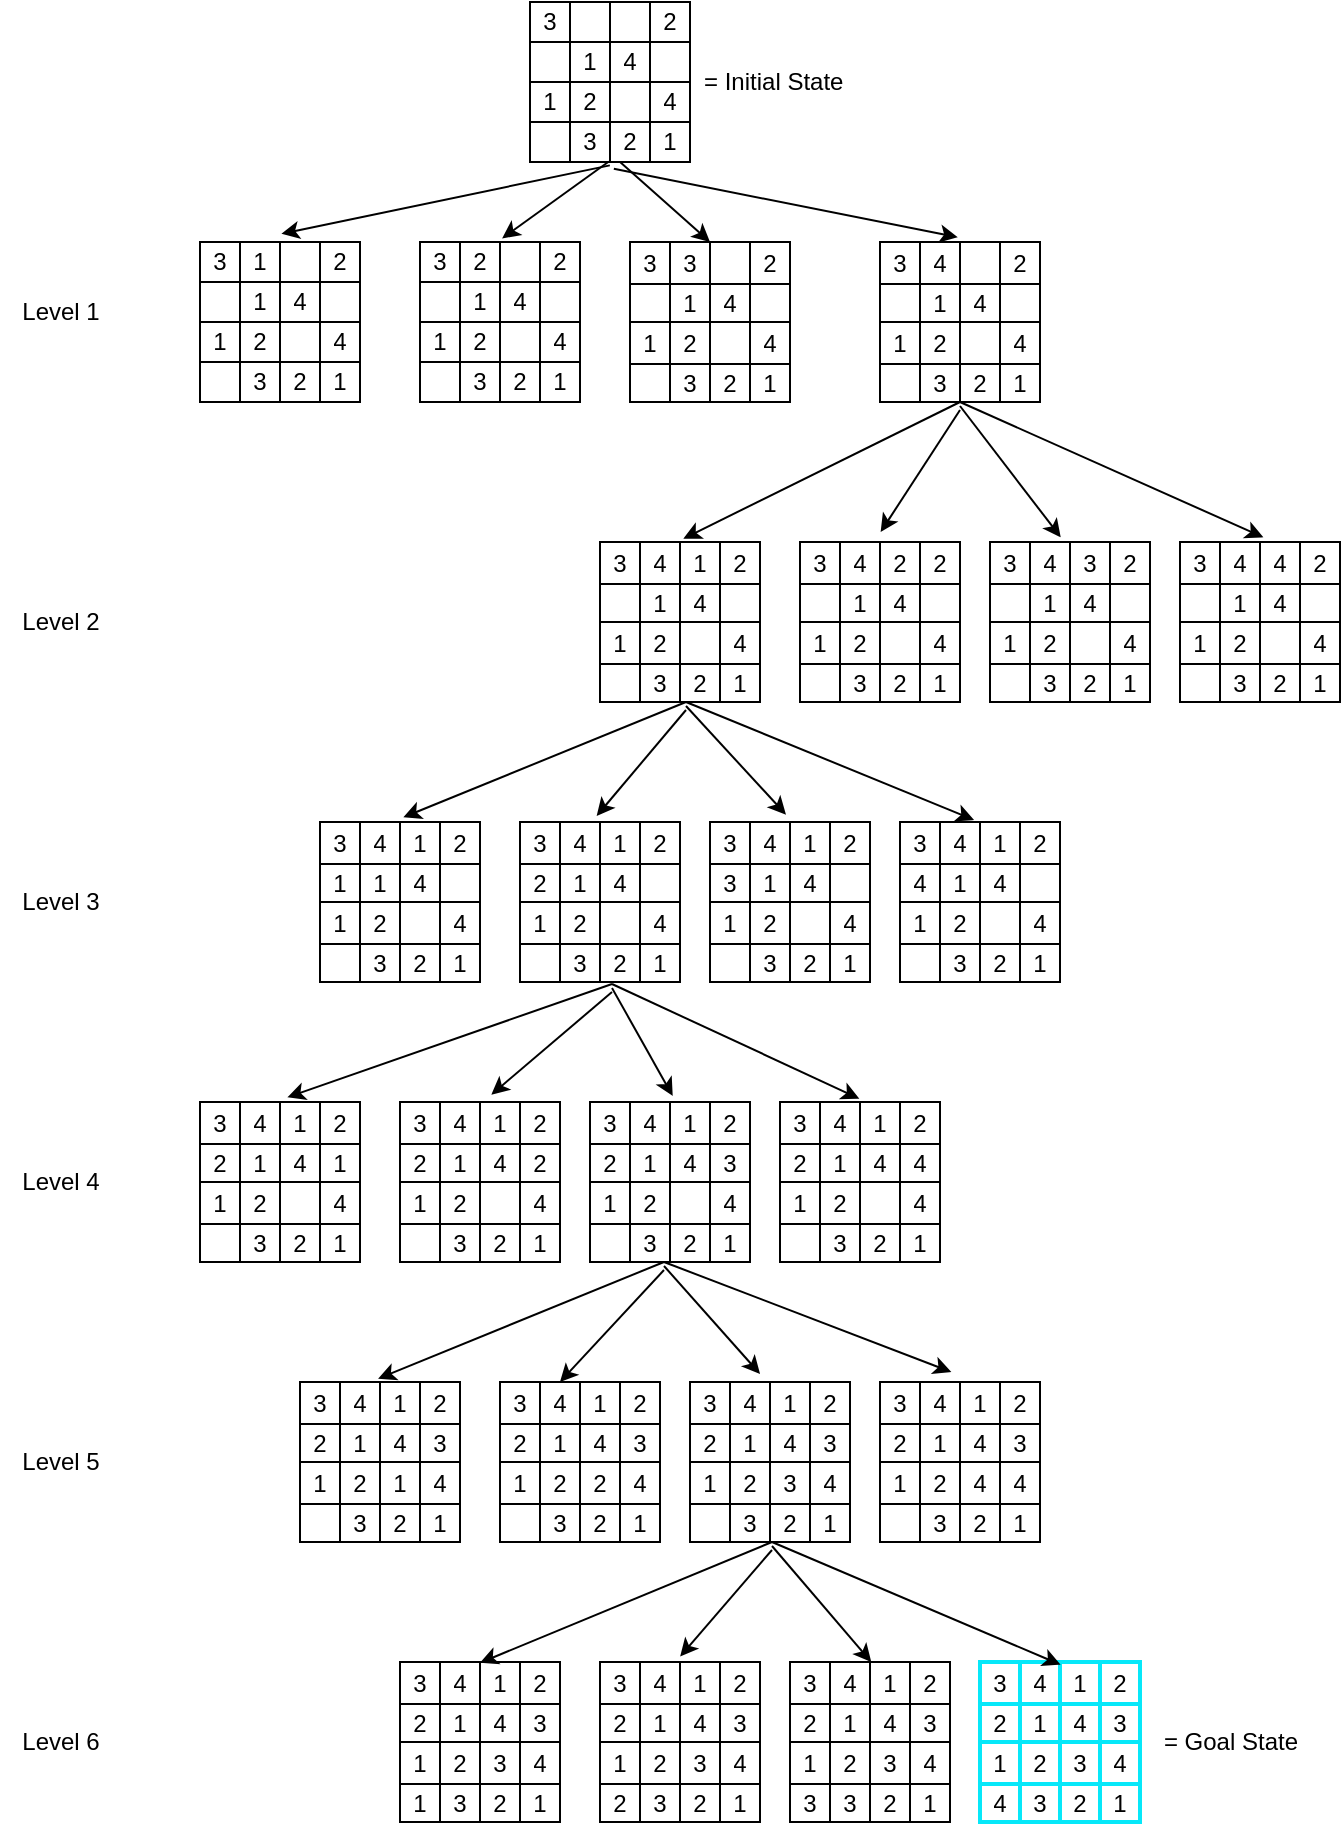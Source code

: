 <mxfile version="21.2.3" type="github">
  <diagram name="Page-1" id="UPlpNtCbP1ODCgDUFtER">
    <mxGraphModel dx="1235" dy="674" grid="1" gridSize="10" guides="1" tooltips="1" connect="1" arrows="1" fold="1" page="1" pageScale="1" pageWidth="850" pageHeight="1100" math="0" shadow="0">
      <root>
        <mxCell id="0" />
        <mxCell id="1" parent="0" />
        <mxCell id="gGE_PRuVPgBA0NRPjkha-29" value="" style="shape=table;startSize=0;container=1;collapsible=0;childLayout=tableLayout;" vertex="1" parent="1">
          <mxGeometry x="385" y="30" width="80" height="80" as="geometry" />
        </mxCell>
        <mxCell id="gGE_PRuVPgBA0NRPjkha-30" value="" style="shape=tableRow;horizontal=0;startSize=0;swimlaneHead=0;swimlaneBody=0;strokeColor=inherit;top=0;left=0;bottom=0;right=0;collapsible=0;dropTarget=0;fillColor=none;points=[[0,0.5],[1,0.5]];portConstraint=eastwest;" vertex="1" parent="gGE_PRuVPgBA0NRPjkha-29">
          <mxGeometry width="80" height="20" as="geometry" />
        </mxCell>
        <mxCell id="gGE_PRuVPgBA0NRPjkha-31" value="3" style="shape=partialRectangle;html=1;whiteSpace=wrap;connectable=0;strokeColor=inherit;overflow=hidden;fillColor=none;top=0;left=0;bottom=0;right=0;pointerEvents=1;" vertex="1" parent="gGE_PRuVPgBA0NRPjkha-30">
          <mxGeometry width="20" height="20" as="geometry">
            <mxRectangle width="20" height="20" as="alternateBounds" />
          </mxGeometry>
        </mxCell>
        <mxCell id="gGE_PRuVPgBA0NRPjkha-32" value="" style="shape=partialRectangle;html=1;whiteSpace=wrap;connectable=0;strokeColor=inherit;overflow=hidden;fillColor=none;top=0;left=0;bottom=0;right=0;pointerEvents=1;" vertex="1" parent="gGE_PRuVPgBA0NRPjkha-30">
          <mxGeometry x="20" width="20" height="20" as="geometry">
            <mxRectangle width="20" height="20" as="alternateBounds" />
          </mxGeometry>
        </mxCell>
        <mxCell id="gGE_PRuVPgBA0NRPjkha-33" value="" style="shape=partialRectangle;html=1;whiteSpace=wrap;connectable=0;strokeColor=inherit;overflow=hidden;fillColor=none;top=0;left=0;bottom=0;right=0;pointerEvents=1;" vertex="1" parent="gGE_PRuVPgBA0NRPjkha-30">
          <mxGeometry x="40" width="20" height="20" as="geometry">
            <mxRectangle width="20" height="20" as="alternateBounds" />
          </mxGeometry>
        </mxCell>
        <mxCell id="gGE_PRuVPgBA0NRPjkha-34" value="2" style="shape=partialRectangle;html=1;whiteSpace=wrap;connectable=0;strokeColor=inherit;overflow=hidden;fillColor=none;top=0;left=0;bottom=0;right=0;pointerEvents=1;" vertex="1" parent="gGE_PRuVPgBA0NRPjkha-30">
          <mxGeometry x="60" width="20" height="20" as="geometry">
            <mxRectangle width="20" height="20" as="alternateBounds" />
          </mxGeometry>
        </mxCell>
        <mxCell id="gGE_PRuVPgBA0NRPjkha-35" value="" style="shape=tableRow;horizontal=0;startSize=0;swimlaneHead=0;swimlaneBody=0;strokeColor=inherit;top=0;left=0;bottom=0;right=0;collapsible=0;dropTarget=0;fillColor=none;points=[[0,0.5],[1,0.5]];portConstraint=eastwest;" vertex="1" parent="gGE_PRuVPgBA0NRPjkha-29">
          <mxGeometry y="20" width="80" height="20" as="geometry" />
        </mxCell>
        <mxCell id="gGE_PRuVPgBA0NRPjkha-36" value="" style="shape=partialRectangle;html=1;whiteSpace=wrap;connectable=0;strokeColor=inherit;overflow=hidden;fillColor=none;top=0;left=0;bottom=0;right=0;pointerEvents=1;" vertex="1" parent="gGE_PRuVPgBA0NRPjkha-35">
          <mxGeometry width="20" height="20" as="geometry">
            <mxRectangle width="20" height="20" as="alternateBounds" />
          </mxGeometry>
        </mxCell>
        <mxCell id="gGE_PRuVPgBA0NRPjkha-37" value="1" style="shape=partialRectangle;html=1;whiteSpace=wrap;connectable=0;strokeColor=inherit;overflow=hidden;fillColor=none;top=0;left=0;bottom=0;right=0;pointerEvents=1;" vertex="1" parent="gGE_PRuVPgBA0NRPjkha-35">
          <mxGeometry x="20" width="20" height="20" as="geometry">
            <mxRectangle width="20" height="20" as="alternateBounds" />
          </mxGeometry>
        </mxCell>
        <mxCell id="gGE_PRuVPgBA0NRPjkha-38" value="4" style="shape=partialRectangle;html=1;whiteSpace=wrap;connectable=0;strokeColor=inherit;overflow=hidden;fillColor=none;top=0;left=0;bottom=0;right=0;pointerEvents=1;" vertex="1" parent="gGE_PRuVPgBA0NRPjkha-35">
          <mxGeometry x="40" width="20" height="20" as="geometry">
            <mxRectangle width="20" height="20" as="alternateBounds" />
          </mxGeometry>
        </mxCell>
        <mxCell id="gGE_PRuVPgBA0NRPjkha-39" value="" style="shape=partialRectangle;html=1;whiteSpace=wrap;connectable=0;strokeColor=inherit;overflow=hidden;fillColor=none;top=0;left=0;bottom=0;right=0;pointerEvents=1;" vertex="1" parent="gGE_PRuVPgBA0NRPjkha-35">
          <mxGeometry x="60" width="20" height="20" as="geometry">
            <mxRectangle width="20" height="20" as="alternateBounds" />
          </mxGeometry>
        </mxCell>
        <mxCell id="gGE_PRuVPgBA0NRPjkha-40" value="" style="shape=tableRow;horizontal=0;startSize=0;swimlaneHead=0;swimlaneBody=0;strokeColor=inherit;top=0;left=0;bottom=0;right=0;collapsible=0;dropTarget=0;fillColor=none;points=[[0,0.5],[1,0.5]];portConstraint=eastwest;" vertex="1" parent="gGE_PRuVPgBA0NRPjkha-29">
          <mxGeometry y="40" width="80" height="20" as="geometry" />
        </mxCell>
        <mxCell id="gGE_PRuVPgBA0NRPjkha-41" value="1" style="shape=partialRectangle;html=1;whiteSpace=wrap;connectable=0;strokeColor=inherit;overflow=hidden;fillColor=none;top=0;left=0;bottom=0;right=0;pointerEvents=1;" vertex="1" parent="gGE_PRuVPgBA0NRPjkha-40">
          <mxGeometry width="20" height="20" as="geometry">
            <mxRectangle width="20" height="20" as="alternateBounds" />
          </mxGeometry>
        </mxCell>
        <mxCell id="gGE_PRuVPgBA0NRPjkha-42" value="2" style="shape=partialRectangle;html=1;whiteSpace=wrap;connectable=0;strokeColor=inherit;overflow=hidden;fillColor=none;top=0;left=0;bottom=0;right=0;pointerEvents=1;" vertex="1" parent="gGE_PRuVPgBA0NRPjkha-40">
          <mxGeometry x="20" width="20" height="20" as="geometry">
            <mxRectangle width="20" height="20" as="alternateBounds" />
          </mxGeometry>
        </mxCell>
        <mxCell id="gGE_PRuVPgBA0NRPjkha-43" value="" style="shape=partialRectangle;html=1;whiteSpace=wrap;connectable=0;strokeColor=inherit;overflow=hidden;fillColor=none;top=0;left=0;bottom=0;right=0;pointerEvents=1;" vertex="1" parent="gGE_PRuVPgBA0NRPjkha-40">
          <mxGeometry x="40" width="20" height="20" as="geometry">
            <mxRectangle width="20" height="20" as="alternateBounds" />
          </mxGeometry>
        </mxCell>
        <mxCell id="gGE_PRuVPgBA0NRPjkha-44" value="4" style="shape=partialRectangle;html=1;whiteSpace=wrap;connectable=0;strokeColor=inherit;overflow=hidden;fillColor=none;top=0;left=0;bottom=0;right=0;pointerEvents=1;" vertex="1" parent="gGE_PRuVPgBA0NRPjkha-40">
          <mxGeometry x="60" width="20" height="20" as="geometry">
            <mxRectangle width="20" height="20" as="alternateBounds" />
          </mxGeometry>
        </mxCell>
        <mxCell id="gGE_PRuVPgBA0NRPjkha-45" value="" style="shape=tableRow;horizontal=0;startSize=0;swimlaneHead=0;swimlaneBody=0;strokeColor=inherit;top=0;left=0;bottom=0;right=0;collapsible=0;dropTarget=0;fillColor=none;points=[[0,0.5],[1,0.5]];portConstraint=eastwest;" vertex="1" parent="gGE_PRuVPgBA0NRPjkha-29">
          <mxGeometry y="60" width="80" height="20" as="geometry" />
        </mxCell>
        <mxCell id="gGE_PRuVPgBA0NRPjkha-46" value="" style="shape=partialRectangle;html=1;whiteSpace=wrap;connectable=0;strokeColor=inherit;overflow=hidden;fillColor=none;top=0;left=0;bottom=0;right=0;pointerEvents=1;" vertex="1" parent="gGE_PRuVPgBA0NRPjkha-45">
          <mxGeometry width="20" height="20" as="geometry">
            <mxRectangle width="20" height="20" as="alternateBounds" />
          </mxGeometry>
        </mxCell>
        <mxCell id="gGE_PRuVPgBA0NRPjkha-47" value="3" style="shape=partialRectangle;html=1;whiteSpace=wrap;connectable=0;strokeColor=inherit;overflow=hidden;fillColor=none;top=0;left=0;bottom=0;right=0;pointerEvents=1;" vertex="1" parent="gGE_PRuVPgBA0NRPjkha-45">
          <mxGeometry x="20" width="20" height="20" as="geometry">
            <mxRectangle width="20" height="20" as="alternateBounds" />
          </mxGeometry>
        </mxCell>
        <mxCell id="gGE_PRuVPgBA0NRPjkha-48" value="2" style="shape=partialRectangle;html=1;whiteSpace=wrap;connectable=0;strokeColor=inherit;overflow=hidden;fillColor=none;top=0;left=0;bottom=0;right=0;pointerEvents=1;" vertex="1" parent="gGE_PRuVPgBA0NRPjkha-45">
          <mxGeometry x="40" width="20" height="20" as="geometry">
            <mxRectangle width="20" height="20" as="alternateBounds" />
          </mxGeometry>
        </mxCell>
        <mxCell id="gGE_PRuVPgBA0NRPjkha-49" value="1" style="shape=partialRectangle;html=1;whiteSpace=wrap;connectable=0;strokeColor=inherit;overflow=hidden;fillColor=none;top=0;left=0;bottom=0;right=0;pointerEvents=1;" vertex="1" parent="gGE_PRuVPgBA0NRPjkha-45">
          <mxGeometry x="60" width="20" height="20" as="geometry">
            <mxRectangle width="20" height="20" as="alternateBounds" />
          </mxGeometry>
        </mxCell>
        <mxCell id="gGE_PRuVPgBA0NRPjkha-72" value="" style="endArrow=classic;html=1;rounded=0;entryX=0.509;entryY=-0.205;entryDx=0;entryDy=0;entryPerimeter=0;exitX=0.499;exitY=1.084;exitDx=0;exitDy=0;exitPerimeter=0;" edge="1" parent="1" source="gGE_PRuVPgBA0NRPjkha-45" target="gGE_PRuVPgBA0NRPjkha-334">
          <mxGeometry width="50" height="50" relative="1" as="geometry">
            <mxPoint x="400" y="170" as="sourcePoint" />
            <mxPoint x="300" y="220" as="targetPoint" />
          </mxGeometry>
        </mxCell>
        <mxCell id="gGE_PRuVPgBA0NRPjkha-96" value="" style="shape=table;startSize=0;container=1;collapsible=0;childLayout=tableLayout;" vertex="1" parent="1">
          <mxGeometry x="330" y="150" width="80" height="80" as="geometry" />
        </mxCell>
        <mxCell id="gGE_PRuVPgBA0NRPjkha-97" value="" style="shape=tableRow;horizontal=0;startSize=0;swimlaneHead=0;swimlaneBody=0;strokeColor=inherit;top=0;left=0;bottom=0;right=0;collapsible=0;dropTarget=0;fillColor=none;points=[[0,0.5],[1,0.5]];portConstraint=eastwest;" vertex="1" parent="gGE_PRuVPgBA0NRPjkha-96">
          <mxGeometry width="80" height="20" as="geometry" />
        </mxCell>
        <mxCell id="gGE_PRuVPgBA0NRPjkha-98" value="3" style="shape=partialRectangle;html=1;whiteSpace=wrap;connectable=0;strokeColor=inherit;overflow=hidden;fillColor=none;top=0;left=0;bottom=0;right=0;pointerEvents=1;" vertex="1" parent="gGE_PRuVPgBA0NRPjkha-97">
          <mxGeometry width="20" height="20" as="geometry">
            <mxRectangle width="20" height="20" as="alternateBounds" />
          </mxGeometry>
        </mxCell>
        <mxCell id="gGE_PRuVPgBA0NRPjkha-99" value="2" style="shape=partialRectangle;html=1;whiteSpace=wrap;connectable=0;strokeColor=inherit;overflow=hidden;fillColor=none;top=0;left=0;bottom=0;right=0;pointerEvents=1;" vertex="1" parent="gGE_PRuVPgBA0NRPjkha-97">
          <mxGeometry x="20" width="20" height="20" as="geometry">
            <mxRectangle width="20" height="20" as="alternateBounds" />
          </mxGeometry>
        </mxCell>
        <mxCell id="gGE_PRuVPgBA0NRPjkha-100" value="" style="shape=partialRectangle;html=1;whiteSpace=wrap;connectable=0;strokeColor=inherit;overflow=hidden;fillColor=none;top=0;left=0;bottom=0;right=0;pointerEvents=1;" vertex="1" parent="gGE_PRuVPgBA0NRPjkha-97">
          <mxGeometry x="40" width="20" height="20" as="geometry">
            <mxRectangle width="20" height="20" as="alternateBounds" />
          </mxGeometry>
        </mxCell>
        <mxCell id="gGE_PRuVPgBA0NRPjkha-101" value="2" style="shape=partialRectangle;html=1;whiteSpace=wrap;connectable=0;strokeColor=inherit;overflow=hidden;fillColor=none;top=0;left=0;bottom=0;right=0;pointerEvents=1;" vertex="1" parent="gGE_PRuVPgBA0NRPjkha-97">
          <mxGeometry x="60" width="20" height="20" as="geometry">
            <mxRectangle width="20" height="20" as="alternateBounds" />
          </mxGeometry>
        </mxCell>
        <mxCell id="gGE_PRuVPgBA0NRPjkha-102" value="" style="shape=tableRow;horizontal=0;startSize=0;swimlaneHead=0;swimlaneBody=0;strokeColor=inherit;top=0;left=0;bottom=0;right=0;collapsible=0;dropTarget=0;fillColor=none;points=[[0,0.5],[1,0.5]];portConstraint=eastwest;" vertex="1" parent="gGE_PRuVPgBA0NRPjkha-96">
          <mxGeometry y="20" width="80" height="20" as="geometry" />
        </mxCell>
        <mxCell id="gGE_PRuVPgBA0NRPjkha-103" value="" style="shape=partialRectangle;html=1;whiteSpace=wrap;connectable=0;strokeColor=inherit;overflow=hidden;fillColor=none;top=0;left=0;bottom=0;right=0;pointerEvents=1;" vertex="1" parent="gGE_PRuVPgBA0NRPjkha-102">
          <mxGeometry width="20" height="20" as="geometry">
            <mxRectangle width="20" height="20" as="alternateBounds" />
          </mxGeometry>
        </mxCell>
        <mxCell id="gGE_PRuVPgBA0NRPjkha-104" value="1" style="shape=partialRectangle;html=1;whiteSpace=wrap;connectable=0;strokeColor=inherit;overflow=hidden;fillColor=none;top=0;left=0;bottom=0;right=0;pointerEvents=1;" vertex="1" parent="gGE_PRuVPgBA0NRPjkha-102">
          <mxGeometry x="20" width="20" height="20" as="geometry">
            <mxRectangle width="20" height="20" as="alternateBounds" />
          </mxGeometry>
        </mxCell>
        <mxCell id="gGE_PRuVPgBA0NRPjkha-105" value="4" style="shape=partialRectangle;html=1;whiteSpace=wrap;connectable=0;strokeColor=inherit;overflow=hidden;fillColor=none;top=0;left=0;bottom=0;right=0;pointerEvents=1;" vertex="1" parent="gGE_PRuVPgBA0NRPjkha-102">
          <mxGeometry x="40" width="20" height="20" as="geometry">
            <mxRectangle width="20" height="20" as="alternateBounds" />
          </mxGeometry>
        </mxCell>
        <mxCell id="gGE_PRuVPgBA0NRPjkha-106" value="" style="shape=partialRectangle;html=1;whiteSpace=wrap;connectable=0;strokeColor=inherit;overflow=hidden;fillColor=none;top=0;left=0;bottom=0;right=0;pointerEvents=1;" vertex="1" parent="gGE_PRuVPgBA0NRPjkha-102">
          <mxGeometry x="60" width="20" height="20" as="geometry">
            <mxRectangle width="20" height="20" as="alternateBounds" />
          </mxGeometry>
        </mxCell>
        <mxCell id="gGE_PRuVPgBA0NRPjkha-107" value="" style="shape=tableRow;horizontal=0;startSize=0;swimlaneHead=0;swimlaneBody=0;strokeColor=inherit;top=0;left=0;bottom=0;right=0;collapsible=0;dropTarget=0;fillColor=none;points=[[0,0.5],[1,0.5]];portConstraint=eastwest;" vertex="1" parent="gGE_PRuVPgBA0NRPjkha-96">
          <mxGeometry y="40" width="80" height="20" as="geometry" />
        </mxCell>
        <mxCell id="gGE_PRuVPgBA0NRPjkha-108" value="1" style="shape=partialRectangle;html=1;whiteSpace=wrap;connectable=0;strokeColor=inherit;overflow=hidden;fillColor=none;top=0;left=0;bottom=0;right=0;pointerEvents=1;" vertex="1" parent="gGE_PRuVPgBA0NRPjkha-107">
          <mxGeometry width="20" height="20" as="geometry">
            <mxRectangle width="20" height="20" as="alternateBounds" />
          </mxGeometry>
        </mxCell>
        <mxCell id="gGE_PRuVPgBA0NRPjkha-109" value="2" style="shape=partialRectangle;html=1;whiteSpace=wrap;connectable=0;strokeColor=inherit;overflow=hidden;fillColor=none;top=0;left=0;bottom=0;right=0;pointerEvents=1;" vertex="1" parent="gGE_PRuVPgBA0NRPjkha-107">
          <mxGeometry x="20" width="20" height="20" as="geometry">
            <mxRectangle width="20" height="20" as="alternateBounds" />
          </mxGeometry>
        </mxCell>
        <mxCell id="gGE_PRuVPgBA0NRPjkha-110" value="" style="shape=partialRectangle;html=1;whiteSpace=wrap;connectable=0;strokeColor=inherit;overflow=hidden;fillColor=none;top=0;left=0;bottom=0;right=0;pointerEvents=1;" vertex="1" parent="gGE_PRuVPgBA0NRPjkha-107">
          <mxGeometry x="40" width="20" height="20" as="geometry">
            <mxRectangle width="20" height="20" as="alternateBounds" />
          </mxGeometry>
        </mxCell>
        <mxCell id="gGE_PRuVPgBA0NRPjkha-111" value="4" style="shape=partialRectangle;html=1;whiteSpace=wrap;connectable=0;strokeColor=inherit;overflow=hidden;fillColor=none;top=0;left=0;bottom=0;right=0;pointerEvents=1;" vertex="1" parent="gGE_PRuVPgBA0NRPjkha-107">
          <mxGeometry x="60" width="20" height="20" as="geometry">
            <mxRectangle width="20" height="20" as="alternateBounds" />
          </mxGeometry>
        </mxCell>
        <mxCell id="gGE_PRuVPgBA0NRPjkha-112" value="" style="shape=tableRow;horizontal=0;startSize=0;swimlaneHead=0;swimlaneBody=0;strokeColor=inherit;top=0;left=0;bottom=0;right=0;collapsible=0;dropTarget=0;fillColor=none;points=[[0,0.5],[1,0.5]];portConstraint=eastwest;" vertex="1" parent="gGE_PRuVPgBA0NRPjkha-96">
          <mxGeometry y="60" width="80" height="20" as="geometry" />
        </mxCell>
        <mxCell id="gGE_PRuVPgBA0NRPjkha-113" value="" style="shape=partialRectangle;html=1;whiteSpace=wrap;connectable=0;strokeColor=inherit;overflow=hidden;fillColor=none;top=0;left=0;bottom=0;right=0;pointerEvents=1;" vertex="1" parent="gGE_PRuVPgBA0NRPjkha-112">
          <mxGeometry width="20" height="20" as="geometry">
            <mxRectangle width="20" height="20" as="alternateBounds" />
          </mxGeometry>
        </mxCell>
        <mxCell id="gGE_PRuVPgBA0NRPjkha-114" value="3" style="shape=partialRectangle;html=1;whiteSpace=wrap;connectable=0;strokeColor=inherit;overflow=hidden;fillColor=none;top=0;left=0;bottom=0;right=0;pointerEvents=1;" vertex="1" parent="gGE_PRuVPgBA0NRPjkha-112">
          <mxGeometry x="20" width="20" height="20" as="geometry">
            <mxRectangle width="20" height="20" as="alternateBounds" />
          </mxGeometry>
        </mxCell>
        <mxCell id="gGE_PRuVPgBA0NRPjkha-115" value="2" style="shape=partialRectangle;html=1;whiteSpace=wrap;connectable=0;strokeColor=inherit;overflow=hidden;fillColor=none;top=0;left=0;bottom=0;right=0;pointerEvents=1;" vertex="1" parent="gGE_PRuVPgBA0NRPjkha-112">
          <mxGeometry x="40" width="20" height="20" as="geometry">
            <mxRectangle width="20" height="20" as="alternateBounds" />
          </mxGeometry>
        </mxCell>
        <mxCell id="gGE_PRuVPgBA0NRPjkha-116" value="1" style="shape=partialRectangle;html=1;whiteSpace=wrap;connectable=0;strokeColor=inherit;overflow=hidden;fillColor=none;top=0;left=0;bottom=0;right=0;pointerEvents=1;" vertex="1" parent="gGE_PRuVPgBA0NRPjkha-112">
          <mxGeometry x="60" width="20" height="20" as="geometry">
            <mxRectangle width="20" height="20" as="alternateBounds" />
          </mxGeometry>
        </mxCell>
        <mxCell id="gGE_PRuVPgBA0NRPjkha-117" value="" style="shape=table;startSize=0;container=1;collapsible=0;childLayout=tableLayout;" vertex="1" parent="1">
          <mxGeometry x="435" y="150" width="80" height="80" as="geometry" />
        </mxCell>
        <mxCell id="gGE_PRuVPgBA0NRPjkha-118" value="" style="shape=tableRow;horizontal=0;startSize=0;swimlaneHead=0;swimlaneBody=0;strokeColor=inherit;top=0;left=0;bottom=0;right=0;collapsible=0;dropTarget=0;fillColor=none;points=[[0,0.5],[1,0.5]];portConstraint=eastwest;" vertex="1" parent="gGE_PRuVPgBA0NRPjkha-117">
          <mxGeometry width="80" height="21" as="geometry" />
        </mxCell>
        <mxCell id="gGE_PRuVPgBA0NRPjkha-119" value="3" style="shape=partialRectangle;html=1;whiteSpace=wrap;connectable=0;strokeColor=inherit;overflow=hidden;fillColor=none;top=0;left=0;bottom=0;right=0;pointerEvents=1;" vertex="1" parent="gGE_PRuVPgBA0NRPjkha-118">
          <mxGeometry width="20" height="21" as="geometry">
            <mxRectangle width="20" height="21" as="alternateBounds" />
          </mxGeometry>
        </mxCell>
        <mxCell id="gGE_PRuVPgBA0NRPjkha-120" value="3" style="shape=partialRectangle;html=1;whiteSpace=wrap;connectable=0;strokeColor=inherit;overflow=hidden;fillColor=none;top=0;left=0;bottom=0;right=0;pointerEvents=1;" vertex="1" parent="gGE_PRuVPgBA0NRPjkha-118">
          <mxGeometry x="20" width="20" height="21" as="geometry">
            <mxRectangle width="20" height="21" as="alternateBounds" />
          </mxGeometry>
        </mxCell>
        <mxCell id="gGE_PRuVPgBA0NRPjkha-121" value="" style="shape=partialRectangle;html=1;whiteSpace=wrap;connectable=0;strokeColor=inherit;overflow=hidden;fillColor=none;top=0;left=0;bottom=0;right=0;pointerEvents=1;" vertex="1" parent="gGE_PRuVPgBA0NRPjkha-118">
          <mxGeometry x="40" width="20" height="21" as="geometry">
            <mxRectangle width="20" height="21" as="alternateBounds" />
          </mxGeometry>
        </mxCell>
        <mxCell id="gGE_PRuVPgBA0NRPjkha-122" value="2" style="shape=partialRectangle;html=1;whiteSpace=wrap;connectable=0;strokeColor=inherit;overflow=hidden;fillColor=none;top=0;left=0;bottom=0;right=0;pointerEvents=1;" vertex="1" parent="gGE_PRuVPgBA0NRPjkha-118">
          <mxGeometry x="60" width="20" height="21" as="geometry">
            <mxRectangle width="20" height="21" as="alternateBounds" />
          </mxGeometry>
        </mxCell>
        <mxCell id="gGE_PRuVPgBA0NRPjkha-123" value="" style="shape=tableRow;horizontal=0;startSize=0;swimlaneHead=0;swimlaneBody=0;strokeColor=inherit;top=0;left=0;bottom=0;right=0;collapsible=0;dropTarget=0;fillColor=none;points=[[0,0.5],[1,0.5]];portConstraint=eastwest;" vertex="1" parent="gGE_PRuVPgBA0NRPjkha-117">
          <mxGeometry y="21" width="80" height="19" as="geometry" />
        </mxCell>
        <mxCell id="gGE_PRuVPgBA0NRPjkha-124" value="" style="shape=partialRectangle;html=1;whiteSpace=wrap;connectable=0;strokeColor=inherit;overflow=hidden;fillColor=none;top=0;left=0;bottom=0;right=0;pointerEvents=1;" vertex="1" parent="gGE_PRuVPgBA0NRPjkha-123">
          <mxGeometry width="20" height="19" as="geometry">
            <mxRectangle width="20" height="19" as="alternateBounds" />
          </mxGeometry>
        </mxCell>
        <mxCell id="gGE_PRuVPgBA0NRPjkha-125" value="1" style="shape=partialRectangle;html=1;whiteSpace=wrap;connectable=0;strokeColor=inherit;overflow=hidden;fillColor=none;top=0;left=0;bottom=0;right=0;pointerEvents=1;" vertex="1" parent="gGE_PRuVPgBA0NRPjkha-123">
          <mxGeometry x="20" width="20" height="19" as="geometry">
            <mxRectangle width="20" height="19" as="alternateBounds" />
          </mxGeometry>
        </mxCell>
        <mxCell id="gGE_PRuVPgBA0NRPjkha-126" value="4" style="shape=partialRectangle;html=1;whiteSpace=wrap;connectable=0;strokeColor=inherit;overflow=hidden;fillColor=none;top=0;left=0;bottom=0;right=0;pointerEvents=1;" vertex="1" parent="gGE_PRuVPgBA0NRPjkha-123">
          <mxGeometry x="40" width="20" height="19" as="geometry">
            <mxRectangle width="20" height="19" as="alternateBounds" />
          </mxGeometry>
        </mxCell>
        <mxCell id="gGE_PRuVPgBA0NRPjkha-127" value="" style="shape=partialRectangle;html=1;whiteSpace=wrap;connectable=0;strokeColor=inherit;overflow=hidden;fillColor=none;top=0;left=0;bottom=0;right=0;pointerEvents=1;" vertex="1" parent="gGE_PRuVPgBA0NRPjkha-123">
          <mxGeometry x="60" width="20" height="19" as="geometry">
            <mxRectangle width="20" height="19" as="alternateBounds" />
          </mxGeometry>
        </mxCell>
        <mxCell id="gGE_PRuVPgBA0NRPjkha-128" value="" style="shape=tableRow;horizontal=0;startSize=0;swimlaneHead=0;swimlaneBody=0;strokeColor=inherit;top=0;left=0;bottom=0;right=0;collapsible=0;dropTarget=0;fillColor=none;points=[[0,0.5],[1,0.5]];portConstraint=eastwest;" vertex="1" parent="gGE_PRuVPgBA0NRPjkha-117">
          <mxGeometry y="40" width="80" height="21" as="geometry" />
        </mxCell>
        <mxCell id="gGE_PRuVPgBA0NRPjkha-129" value="1" style="shape=partialRectangle;html=1;whiteSpace=wrap;connectable=0;strokeColor=inherit;overflow=hidden;fillColor=none;top=0;left=0;bottom=0;right=0;pointerEvents=1;" vertex="1" parent="gGE_PRuVPgBA0NRPjkha-128">
          <mxGeometry width="20" height="21" as="geometry">
            <mxRectangle width="20" height="21" as="alternateBounds" />
          </mxGeometry>
        </mxCell>
        <mxCell id="gGE_PRuVPgBA0NRPjkha-130" value="2" style="shape=partialRectangle;html=1;whiteSpace=wrap;connectable=0;strokeColor=inherit;overflow=hidden;fillColor=none;top=0;left=0;bottom=0;right=0;pointerEvents=1;" vertex="1" parent="gGE_PRuVPgBA0NRPjkha-128">
          <mxGeometry x="20" width="20" height="21" as="geometry">
            <mxRectangle width="20" height="21" as="alternateBounds" />
          </mxGeometry>
        </mxCell>
        <mxCell id="gGE_PRuVPgBA0NRPjkha-131" value="" style="shape=partialRectangle;html=1;whiteSpace=wrap;connectable=0;strokeColor=inherit;overflow=hidden;fillColor=none;top=0;left=0;bottom=0;right=0;pointerEvents=1;" vertex="1" parent="gGE_PRuVPgBA0NRPjkha-128">
          <mxGeometry x="40" width="20" height="21" as="geometry">
            <mxRectangle width="20" height="21" as="alternateBounds" />
          </mxGeometry>
        </mxCell>
        <mxCell id="gGE_PRuVPgBA0NRPjkha-132" value="4" style="shape=partialRectangle;html=1;whiteSpace=wrap;connectable=0;strokeColor=inherit;overflow=hidden;fillColor=none;top=0;left=0;bottom=0;right=0;pointerEvents=1;" vertex="1" parent="gGE_PRuVPgBA0NRPjkha-128">
          <mxGeometry x="60" width="20" height="21" as="geometry">
            <mxRectangle width="20" height="21" as="alternateBounds" />
          </mxGeometry>
        </mxCell>
        <mxCell id="gGE_PRuVPgBA0NRPjkha-133" value="" style="shape=tableRow;horizontal=0;startSize=0;swimlaneHead=0;swimlaneBody=0;strokeColor=inherit;top=0;left=0;bottom=0;right=0;collapsible=0;dropTarget=0;fillColor=none;points=[[0,0.5],[1,0.5]];portConstraint=eastwest;" vertex="1" parent="gGE_PRuVPgBA0NRPjkha-117">
          <mxGeometry y="61" width="80" height="19" as="geometry" />
        </mxCell>
        <mxCell id="gGE_PRuVPgBA0NRPjkha-134" value="" style="shape=partialRectangle;html=1;whiteSpace=wrap;connectable=0;strokeColor=inherit;overflow=hidden;fillColor=none;top=0;left=0;bottom=0;right=0;pointerEvents=1;" vertex="1" parent="gGE_PRuVPgBA0NRPjkha-133">
          <mxGeometry width="20" height="19" as="geometry">
            <mxRectangle width="20" height="19" as="alternateBounds" />
          </mxGeometry>
        </mxCell>
        <mxCell id="gGE_PRuVPgBA0NRPjkha-135" value="3" style="shape=partialRectangle;html=1;whiteSpace=wrap;connectable=0;strokeColor=inherit;overflow=hidden;fillColor=none;top=0;left=0;bottom=0;right=0;pointerEvents=1;" vertex="1" parent="gGE_PRuVPgBA0NRPjkha-133">
          <mxGeometry x="20" width="20" height="19" as="geometry">
            <mxRectangle width="20" height="19" as="alternateBounds" />
          </mxGeometry>
        </mxCell>
        <mxCell id="gGE_PRuVPgBA0NRPjkha-136" value="2" style="shape=partialRectangle;html=1;whiteSpace=wrap;connectable=0;strokeColor=inherit;overflow=hidden;fillColor=none;top=0;left=0;bottom=0;right=0;pointerEvents=1;" vertex="1" parent="gGE_PRuVPgBA0NRPjkha-133">
          <mxGeometry x="40" width="20" height="19" as="geometry">
            <mxRectangle width="20" height="19" as="alternateBounds" />
          </mxGeometry>
        </mxCell>
        <mxCell id="gGE_PRuVPgBA0NRPjkha-137" value="1" style="shape=partialRectangle;html=1;whiteSpace=wrap;connectable=0;strokeColor=inherit;overflow=hidden;fillColor=none;top=0;left=0;bottom=0;right=0;pointerEvents=1;" vertex="1" parent="gGE_PRuVPgBA0NRPjkha-133">
          <mxGeometry x="60" width="20" height="19" as="geometry">
            <mxRectangle width="20" height="19" as="alternateBounds" />
          </mxGeometry>
        </mxCell>
        <mxCell id="gGE_PRuVPgBA0NRPjkha-138" value="" style="shape=table;startSize=0;container=1;collapsible=0;childLayout=tableLayout;" vertex="1" parent="1">
          <mxGeometry x="560" y="150" width="80" height="80" as="geometry" />
        </mxCell>
        <mxCell id="gGE_PRuVPgBA0NRPjkha-139" value="" style="shape=tableRow;horizontal=0;startSize=0;swimlaneHead=0;swimlaneBody=0;strokeColor=inherit;top=0;left=0;bottom=0;right=0;collapsible=0;dropTarget=0;fillColor=none;points=[[0,0.5],[1,0.5]];portConstraint=eastwest;" vertex="1" parent="gGE_PRuVPgBA0NRPjkha-138">
          <mxGeometry width="80" height="21" as="geometry" />
        </mxCell>
        <mxCell id="gGE_PRuVPgBA0NRPjkha-140" value="3" style="shape=partialRectangle;html=1;whiteSpace=wrap;connectable=0;strokeColor=inherit;overflow=hidden;fillColor=none;top=0;left=0;bottom=0;right=0;pointerEvents=1;" vertex="1" parent="gGE_PRuVPgBA0NRPjkha-139">
          <mxGeometry width="20" height="21" as="geometry">
            <mxRectangle width="20" height="21" as="alternateBounds" />
          </mxGeometry>
        </mxCell>
        <mxCell id="gGE_PRuVPgBA0NRPjkha-141" value="4" style="shape=partialRectangle;html=1;whiteSpace=wrap;connectable=0;strokeColor=inherit;overflow=hidden;fillColor=none;top=0;left=0;bottom=0;right=0;pointerEvents=1;" vertex="1" parent="gGE_PRuVPgBA0NRPjkha-139">
          <mxGeometry x="20" width="20" height="21" as="geometry">
            <mxRectangle width="20" height="21" as="alternateBounds" />
          </mxGeometry>
        </mxCell>
        <mxCell id="gGE_PRuVPgBA0NRPjkha-142" value="" style="shape=partialRectangle;html=1;whiteSpace=wrap;connectable=0;strokeColor=inherit;overflow=hidden;fillColor=none;top=0;left=0;bottom=0;right=0;pointerEvents=1;" vertex="1" parent="gGE_PRuVPgBA0NRPjkha-139">
          <mxGeometry x="40" width="20" height="21" as="geometry">
            <mxRectangle width="20" height="21" as="alternateBounds" />
          </mxGeometry>
        </mxCell>
        <mxCell id="gGE_PRuVPgBA0NRPjkha-143" value="2" style="shape=partialRectangle;html=1;whiteSpace=wrap;connectable=0;strokeColor=inherit;overflow=hidden;fillColor=none;top=0;left=0;bottom=0;right=0;pointerEvents=1;" vertex="1" parent="gGE_PRuVPgBA0NRPjkha-139">
          <mxGeometry x="60" width="20" height="21" as="geometry">
            <mxRectangle width="20" height="21" as="alternateBounds" />
          </mxGeometry>
        </mxCell>
        <mxCell id="gGE_PRuVPgBA0NRPjkha-144" value="" style="shape=tableRow;horizontal=0;startSize=0;swimlaneHead=0;swimlaneBody=0;strokeColor=inherit;top=0;left=0;bottom=0;right=0;collapsible=0;dropTarget=0;fillColor=none;points=[[0,0.5],[1,0.5]];portConstraint=eastwest;" vertex="1" parent="gGE_PRuVPgBA0NRPjkha-138">
          <mxGeometry y="21" width="80" height="19" as="geometry" />
        </mxCell>
        <mxCell id="gGE_PRuVPgBA0NRPjkha-145" value="" style="shape=partialRectangle;html=1;whiteSpace=wrap;connectable=0;strokeColor=inherit;overflow=hidden;fillColor=none;top=0;left=0;bottom=0;right=0;pointerEvents=1;" vertex="1" parent="gGE_PRuVPgBA0NRPjkha-144">
          <mxGeometry width="20" height="19" as="geometry">
            <mxRectangle width="20" height="19" as="alternateBounds" />
          </mxGeometry>
        </mxCell>
        <mxCell id="gGE_PRuVPgBA0NRPjkha-146" value="1" style="shape=partialRectangle;html=1;whiteSpace=wrap;connectable=0;strokeColor=inherit;overflow=hidden;fillColor=none;top=0;left=0;bottom=0;right=0;pointerEvents=1;" vertex="1" parent="gGE_PRuVPgBA0NRPjkha-144">
          <mxGeometry x="20" width="20" height="19" as="geometry">
            <mxRectangle width="20" height="19" as="alternateBounds" />
          </mxGeometry>
        </mxCell>
        <mxCell id="gGE_PRuVPgBA0NRPjkha-147" value="4" style="shape=partialRectangle;html=1;whiteSpace=wrap;connectable=0;strokeColor=inherit;overflow=hidden;fillColor=none;top=0;left=0;bottom=0;right=0;pointerEvents=1;" vertex="1" parent="gGE_PRuVPgBA0NRPjkha-144">
          <mxGeometry x="40" width="20" height="19" as="geometry">
            <mxRectangle width="20" height="19" as="alternateBounds" />
          </mxGeometry>
        </mxCell>
        <mxCell id="gGE_PRuVPgBA0NRPjkha-148" value="" style="shape=partialRectangle;html=1;whiteSpace=wrap;connectable=0;strokeColor=inherit;overflow=hidden;fillColor=none;top=0;left=0;bottom=0;right=0;pointerEvents=1;" vertex="1" parent="gGE_PRuVPgBA0NRPjkha-144">
          <mxGeometry x="60" width="20" height="19" as="geometry">
            <mxRectangle width="20" height="19" as="alternateBounds" />
          </mxGeometry>
        </mxCell>
        <mxCell id="gGE_PRuVPgBA0NRPjkha-149" value="" style="shape=tableRow;horizontal=0;startSize=0;swimlaneHead=0;swimlaneBody=0;strokeColor=inherit;top=0;left=0;bottom=0;right=0;collapsible=0;dropTarget=0;fillColor=none;points=[[0,0.5],[1,0.5]];portConstraint=eastwest;" vertex="1" parent="gGE_PRuVPgBA0NRPjkha-138">
          <mxGeometry y="40" width="80" height="21" as="geometry" />
        </mxCell>
        <mxCell id="gGE_PRuVPgBA0NRPjkha-150" value="1" style="shape=partialRectangle;html=1;whiteSpace=wrap;connectable=0;strokeColor=inherit;overflow=hidden;fillColor=none;top=0;left=0;bottom=0;right=0;pointerEvents=1;" vertex="1" parent="gGE_PRuVPgBA0NRPjkha-149">
          <mxGeometry width="20" height="21" as="geometry">
            <mxRectangle width="20" height="21" as="alternateBounds" />
          </mxGeometry>
        </mxCell>
        <mxCell id="gGE_PRuVPgBA0NRPjkha-151" value="2" style="shape=partialRectangle;html=1;whiteSpace=wrap;connectable=0;strokeColor=inherit;overflow=hidden;fillColor=none;top=0;left=0;bottom=0;right=0;pointerEvents=1;" vertex="1" parent="gGE_PRuVPgBA0NRPjkha-149">
          <mxGeometry x="20" width="20" height="21" as="geometry">
            <mxRectangle width="20" height="21" as="alternateBounds" />
          </mxGeometry>
        </mxCell>
        <mxCell id="gGE_PRuVPgBA0NRPjkha-152" value="" style="shape=partialRectangle;html=1;whiteSpace=wrap;connectable=0;strokeColor=inherit;overflow=hidden;fillColor=none;top=0;left=0;bottom=0;right=0;pointerEvents=1;" vertex="1" parent="gGE_PRuVPgBA0NRPjkha-149">
          <mxGeometry x="40" width="20" height="21" as="geometry">
            <mxRectangle width="20" height="21" as="alternateBounds" />
          </mxGeometry>
        </mxCell>
        <mxCell id="gGE_PRuVPgBA0NRPjkha-153" value="4" style="shape=partialRectangle;html=1;whiteSpace=wrap;connectable=0;strokeColor=inherit;overflow=hidden;fillColor=none;top=0;left=0;bottom=0;right=0;pointerEvents=1;" vertex="1" parent="gGE_PRuVPgBA0NRPjkha-149">
          <mxGeometry x="60" width="20" height="21" as="geometry">
            <mxRectangle width="20" height="21" as="alternateBounds" />
          </mxGeometry>
        </mxCell>
        <mxCell id="gGE_PRuVPgBA0NRPjkha-154" value="" style="shape=tableRow;horizontal=0;startSize=0;swimlaneHead=0;swimlaneBody=0;strokeColor=inherit;top=0;left=0;bottom=0;right=0;collapsible=0;dropTarget=0;fillColor=none;points=[[0,0.5],[1,0.5]];portConstraint=eastwest;" vertex="1" parent="gGE_PRuVPgBA0NRPjkha-138">
          <mxGeometry y="61" width="80" height="19" as="geometry" />
        </mxCell>
        <mxCell id="gGE_PRuVPgBA0NRPjkha-155" value="" style="shape=partialRectangle;html=1;whiteSpace=wrap;connectable=0;strokeColor=inherit;overflow=hidden;fillColor=none;top=0;left=0;bottom=0;right=0;pointerEvents=1;" vertex="1" parent="gGE_PRuVPgBA0NRPjkha-154">
          <mxGeometry width="20" height="19" as="geometry">
            <mxRectangle width="20" height="19" as="alternateBounds" />
          </mxGeometry>
        </mxCell>
        <mxCell id="gGE_PRuVPgBA0NRPjkha-156" value="3" style="shape=partialRectangle;html=1;whiteSpace=wrap;connectable=0;strokeColor=inherit;overflow=hidden;fillColor=none;top=0;left=0;bottom=0;right=0;pointerEvents=1;" vertex="1" parent="gGE_PRuVPgBA0NRPjkha-154">
          <mxGeometry x="20" width="20" height="19" as="geometry">
            <mxRectangle width="20" height="19" as="alternateBounds" />
          </mxGeometry>
        </mxCell>
        <mxCell id="gGE_PRuVPgBA0NRPjkha-157" value="2" style="shape=partialRectangle;html=1;whiteSpace=wrap;connectable=0;strokeColor=inherit;overflow=hidden;fillColor=none;top=0;left=0;bottom=0;right=0;pointerEvents=1;" vertex="1" parent="gGE_PRuVPgBA0NRPjkha-154">
          <mxGeometry x="40" width="20" height="19" as="geometry">
            <mxRectangle width="20" height="19" as="alternateBounds" />
          </mxGeometry>
        </mxCell>
        <mxCell id="gGE_PRuVPgBA0NRPjkha-158" value="1" style="shape=partialRectangle;html=1;whiteSpace=wrap;connectable=0;strokeColor=inherit;overflow=hidden;fillColor=none;top=0;left=0;bottom=0;right=0;pointerEvents=1;" vertex="1" parent="gGE_PRuVPgBA0NRPjkha-154">
          <mxGeometry x="60" width="20" height="19" as="geometry">
            <mxRectangle width="20" height="19" as="alternateBounds" />
          </mxGeometry>
        </mxCell>
        <mxCell id="gGE_PRuVPgBA0NRPjkha-201" value="" style="endArrow=classic;html=1;rounded=0;entryX=0.513;entryY=-0.09;entryDx=0;entryDy=0;entryPerimeter=0;exitX=0.493;exitY=0.989;exitDx=0;exitDy=0;exitPerimeter=0;" edge="1" parent="1" source="gGE_PRuVPgBA0NRPjkha-45" target="gGE_PRuVPgBA0NRPjkha-97">
          <mxGeometry width="50" height="50" relative="1" as="geometry">
            <mxPoint x="425" y="120" as="sourcePoint" />
            <mxPoint x="112" y="156" as="targetPoint" />
          </mxGeometry>
        </mxCell>
        <mxCell id="gGE_PRuVPgBA0NRPjkha-202" value="" style="endArrow=classic;html=1;rounded=0;exitX=0.563;exitY=1;exitDx=0;exitDy=0;exitPerimeter=0;entryX=0.5;entryY=0;entryDx=0;entryDy=0;entryPerimeter=0;" edge="1" parent="1" source="gGE_PRuVPgBA0NRPjkha-45" target="gGE_PRuVPgBA0NRPjkha-118">
          <mxGeometry width="50" height="50" relative="1" as="geometry">
            <mxPoint x="435" y="124" as="sourcePoint" />
            <mxPoint x="280" y="150" as="targetPoint" />
          </mxGeometry>
        </mxCell>
        <mxCell id="gGE_PRuVPgBA0NRPjkha-203" value="" style="endArrow=classic;html=1;rounded=0;exitX=0.524;exitY=1.171;exitDx=0;exitDy=0;exitPerimeter=0;entryX=0.486;entryY=-0.113;entryDx=0;entryDy=0;entryPerimeter=0;" edge="1" parent="1" source="gGE_PRuVPgBA0NRPjkha-45" target="gGE_PRuVPgBA0NRPjkha-139">
          <mxGeometry width="50" height="50" relative="1" as="geometry">
            <mxPoint x="440" y="120" as="sourcePoint" />
            <mxPoint x="350" y="160" as="targetPoint" />
          </mxGeometry>
        </mxCell>
        <mxCell id="gGE_PRuVPgBA0NRPjkha-333" value="" style="shape=table;startSize=0;container=1;collapsible=0;childLayout=tableLayout;" vertex="1" parent="1">
          <mxGeometry x="220" y="150" width="80" height="80" as="geometry" />
        </mxCell>
        <mxCell id="gGE_PRuVPgBA0NRPjkha-334" value="" style="shape=tableRow;horizontal=0;startSize=0;swimlaneHead=0;swimlaneBody=0;strokeColor=inherit;top=0;left=0;bottom=0;right=0;collapsible=0;dropTarget=0;fillColor=none;points=[[0,0.5],[1,0.5]];portConstraint=eastwest;" vertex="1" parent="gGE_PRuVPgBA0NRPjkha-333">
          <mxGeometry width="80" height="20" as="geometry" />
        </mxCell>
        <mxCell id="gGE_PRuVPgBA0NRPjkha-335" value="3" style="shape=partialRectangle;html=1;whiteSpace=wrap;connectable=0;strokeColor=inherit;overflow=hidden;fillColor=none;top=0;left=0;bottom=0;right=0;pointerEvents=1;" vertex="1" parent="gGE_PRuVPgBA0NRPjkha-334">
          <mxGeometry width="20" height="20" as="geometry">
            <mxRectangle width="20" height="20" as="alternateBounds" />
          </mxGeometry>
        </mxCell>
        <mxCell id="gGE_PRuVPgBA0NRPjkha-336" value="1" style="shape=partialRectangle;html=1;whiteSpace=wrap;connectable=0;strokeColor=inherit;overflow=hidden;fillColor=none;top=0;left=0;bottom=0;right=0;pointerEvents=1;" vertex="1" parent="gGE_PRuVPgBA0NRPjkha-334">
          <mxGeometry x="20" width="20" height="20" as="geometry">
            <mxRectangle width="20" height="20" as="alternateBounds" />
          </mxGeometry>
        </mxCell>
        <mxCell id="gGE_PRuVPgBA0NRPjkha-337" value="" style="shape=partialRectangle;html=1;whiteSpace=wrap;connectable=0;strokeColor=inherit;overflow=hidden;fillColor=none;top=0;left=0;bottom=0;right=0;pointerEvents=1;" vertex="1" parent="gGE_PRuVPgBA0NRPjkha-334">
          <mxGeometry x="40" width="20" height="20" as="geometry">
            <mxRectangle width="20" height="20" as="alternateBounds" />
          </mxGeometry>
        </mxCell>
        <mxCell id="gGE_PRuVPgBA0NRPjkha-338" value="2" style="shape=partialRectangle;html=1;whiteSpace=wrap;connectable=0;strokeColor=inherit;overflow=hidden;fillColor=none;top=0;left=0;bottom=0;right=0;pointerEvents=1;" vertex="1" parent="gGE_PRuVPgBA0NRPjkha-334">
          <mxGeometry x="60" width="20" height="20" as="geometry">
            <mxRectangle width="20" height="20" as="alternateBounds" />
          </mxGeometry>
        </mxCell>
        <mxCell id="gGE_PRuVPgBA0NRPjkha-339" value="" style="shape=tableRow;horizontal=0;startSize=0;swimlaneHead=0;swimlaneBody=0;strokeColor=inherit;top=0;left=0;bottom=0;right=0;collapsible=0;dropTarget=0;fillColor=none;points=[[0,0.5],[1,0.5]];portConstraint=eastwest;" vertex="1" parent="gGE_PRuVPgBA0NRPjkha-333">
          <mxGeometry y="20" width="80" height="20" as="geometry" />
        </mxCell>
        <mxCell id="gGE_PRuVPgBA0NRPjkha-340" value="" style="shape=partialRectangle;html=1;whiteSpace=wrap;connectable=0;strokeColor=inherit;overflow=hidden;fillColor=none;top=0;left=0;bottom=0;right=0;pointerEvents=1;" vertex="1" parent="gGE_PRuVPgBA0NRPjkha-339">
          <mxGeometry width="20" height="20" as="geometry">
            <mxRectangle width="20" height="20" as="alternateBounds" />
          </mxGeometry>
        </mxCell>
        <mxCell id="gGE_PRuVPgBA0NRPjkha-341" value="1" style="shape=partialRectangle;html=1;whiteSpace=wrap;connectable=0;strokeColor=inherit;overflow=hidden;fillColor=none;top=0;left=0;bottom=0;right=0;pointerEvents=1;" vertex="1" parent="gGE_PRuVPgBA0NRPjkha-339">
          <mxGeometry x="20" width="20" height="20" as="geometry">
            <mxRectangle width="20" height="20" as="alternateBounds" />
          </mxGeometry>
        </mxCell>
        <mxCell id="gGE_PRuVPgBA0NRPjkha-342" value="4" style="shape=partialRectangle;html=1;whiteSpace=wrap;connectable=0;strokeColor=inherit;overflow=hidden;fillColor=none;top=0;left=0;bottom=0;right=0;pointerEvents=1;" vertex="1" parent="gGE_PRuVPgBA0NRPjkha-339">
          <mxGeometry x="40" width="20" height="20" as="geometry">
            <mxRectangle width="20" height="20" as="alternateBounds" />
          </mxGeometry>
        </mxCell>
        <mxCell id="gGE_PRuVPgBA0NRPjkha-343" value="" style="shape=partialRectangle;html=1;whiteSpace=wrap;connectable=0;strokeColor=inherit;overflow=hidden;fillColor=none;top=0;left=0;bottom=0;right=0;pointerEvents=1;" vertex="1" parent="gGE_PRuVPgBA0NRPjkha-339">
          <mxGeometry x="60" width="20" height="20" as="geometry">
            <mxRectangle width="20" height="20" as="alternateBounds" />
          </mxGeometry>
        </mxCell>
        <mxCell id="gGE_PRuVPgBA0NRPjkha-344" value="" style="shape=tableRow;horizontal=0;startSize=0;swimlaneHead=0;swimlaneBody=0;strokeColor=inherit;top=0;left=0;bottom=0;right=0;collapsible=0;dropTarget=0;fillColor=none;points=[[0,0.5],[1,0.5]];portConstraint=eastwest;" vertex="1" parent="gGE_PRuVPgBA0NRPjkha-333">
          <mxGeometry y="40" width="80" height="20" as="geometry" />
        </mxCell>
        <mxCell id="gGE_PRuVPgBA0NRPjkha-345" value="1" style="shape=partialRectangle;html=1;whiteSpace=wrap;connectable=0;strokeColor=inherit;overflow=hidden;fillColor=none;top=0;left=0;bottom=0;right=0;pointerEvents=1;" vertex="1" parent="gGE_PRuVPgBA0NRPjkha-344">
          <mxGeometry width="20" height="20" as="geometry">
            <mxRectangle width="20" height="20" as="alternateBounds" />
          </mxGeometry>
        </mxCell>
        <mxCell id="gGE_PRuVPgBA0NRPjkha-346" value="2" style="shape=partialRectangle;html=1;whiteSpace=wrap;connectable=0;strokeColor=inherit;overflow=hidden;fillColor=none;top=0;left=0;bottom=0;right=0;pointerEvents=1;" vertex="1" parent="gGE_PRuVPgBA0NRPjkha-344">
          <mxGeometry x="20" width="20" height="20" as="geometry">
            <mxRectangle width="20" height="20" as="alternateBounds" />
          </mxGeometry>
        </mxCell>
        <mxCell id="gGE_PRuVPgBA0NRPjkha-347" value="" style="shape=partialRectangle;html=1;whiteSpace=wrap;connectable=0;strokeColor=inherit;overflow=hidden;fillColor=none;top=0;left=0;bottom=0;right=0;pointerEvents=1;" vertex="1" parent="gGE_PRuVPgBA0NRPjkha-344">
          <mxGeometry x="40" width="20" height="20" as="geometry">
            <mxRectangle width="20" height="20" as="alternateBounds" />
          </mxGeometry>
        </mxCell>
        <mxCell id="gGE_PRuVPgBA0NRPjkha-348" value="4" style="shape=partialRectangle;html=1;whiteSpace=wrap;connectable=0;strokeColor=inherit;overflow=hidden;fillColor=none;top=0;left=0;bottom=0;right=0;pointerEvents=1;" vertex="1" parent="gGE_PRuVPgBA0NRPjkha-344">
          <mxGeometry x="60" width="20" height="20" as="geometry">
            <mxRectangle width="20" height="20" as="alternateBounds" />
          </mxGeometry>
        </mxCell>
        <mxCell id="gGE_PRuVPgBA0NRPjkha-349" value="" style="shape=tableRow;horizontal=0;startSize=0;swimlaneHead=0;swimlaneBody=0;strokeColor=inherit;top=0;left=0;bottom=0;right=0;collapsible=0;dropTarget=0;fillColor=none;points=[[0,0.5],[1,0.5]];portConstraint=eastwest;" vertex="1" parent="gGE_PRuVPgBA0NRPjkha-333">
          <mxGeometry y="60" width="80" height="20" as="geometry" />
        </mxCell>
        <mxCell id="gGE_PRuVPgBA0NRPjkha-350" value="" style="shape=partialRectangle;html=1;whiteSpace=wrap;connectable=0;strokeColor=inherit;overflow=hidden;fillColor=none;top=0;left=0;bottom=0;right=0;pointerEvents=1;" vertex="1" parent="gGE_PRuVPgBA0NRPjkha-349">
          <mxGeometry width="20" height="20" as="geometry">
            <mxRectangle width="20" height="20" as="alternateBounds" />
          </mxGeometry>
        </mxCell>
        <mxCell id="gGE_PRuVPgBA0NRPjkha-351" value="3" style="shape=partialRectangle;html=1;whiteSpace=wrap;connectable=0;strokeColor=inherit;overflow=hidden;fillColor=none;top=0;left=0;bottom=0;right=0;pointerEvents=1;" vertex="1" parent="gGE_PRuVPgBA0NRPjkha-349">
          <mxGeometry x="20" width="20" height="20" as="geometry">
            <mxRectangle width="20" height="20" as="alternateBounds" />
          </mxGeometry>
        </mxCell>
        <mxCell id="gGE_PRuVPgBA0NRPjkha-352" value="2" style="shape=partialRectangle;html=1;whiteSpace=wrap;connectable=0;strokeColor=inherit;overflow=hidden;fillColor=none;top=0;left=0;bottom=0;right=0;pointerEvents=1;" vertex="1" parent="gGE_PRuVPgBA0NRPjkha-349">
          <mxGeometry x="40" width="20" height="20" as="geometry">
            <mxRectangle width="20" height="20" as="alternateBounds" />
          </mxGeometry>
        </mxCell>
        <mxCell id="gGE_PRuVPgBA0NRPjkha-353" value="1" style="shape=partialRectangle;html=1;whiteSpace=wrap;connectable=0;strokeColor=inherit;overflow=hidden;fillColor=none;top=0;left=0;bottom=0;right=0;pointerEvents=1;" vertex="1" parent="gGE_PRuVPgBA0NRPjkha-349">
          <mxGeometry x="60" width="20" height="20" as="geometry">
            <mxRectangle width="20" height="20" as="alternateBounds" />
          </mxGeometry>
        </mxCell>
        <mxCell id="gGE_PRuVPgBA0NRPjkha-600" value="" style="shape=table;startSize=0;container=1;collapsible=0;childLayout=tableLayout;" vertex="1" parent="1">
          <mxGeometry x="420" y="300" width="80" height="80" as="geometry" />
        </mxCell>
        <mxCell id="gGE_PRuVPgBA0NRPjkha-601" value="" style="shape=tableRow;horizontal=0;startSize=0;swimlaneHead=0;swimlaneBody=0;strokeColor=inherit;top=0;left=0;bottom=0;right=0;collapsible=0;dropTarget=0;fillColor=none;points=[[0,0.5],[1,0.5]];portConstraint=eastwest;" vertex="1" parent="gGE_PRuVPgBA0NRPjkha-600">
          <mxGeometry width="80" height="21" as="geometry" />
        </mxCell>
        <mxCell id="gGE_PRuVPgBA0NRPjkha-602" value="3" style="shape=partialRectangle;html=1;whiteSpace=wrap;connectable=0;strokeColor=inherit;overflow=hidden;fillColor=none;top=0;left=0;bottom=0;right=0;pointerEvents=1;" vertex="1" parent="gGE_PRuVPgBA0NRPjkha-601">
          <mxGeometry width="20" height="21" as="geometry">
            <mxRectangle width="20" height="21" as="alternateBounds" />
          </mxGeometry>
        </mxCell>
        <mxCell id="gGE_PRuVPgBA0NRPjkha-603" value="4" style="shape=partialRectangle;html=1;whiteSpace=wrap;connectable=0;strokeColor=inherit;overflow=hidden;fillColor=none;top=0;left=0;bottom=0;right=0;pointerEvents=1;" vertex="1" parent="gGE_PRuVPgBA0NRPjkha-601">
          <mxGeometry x="20" width="20" height="21" as="geometry">
            <mxRectangle width="20" height="21" as="alternateBounds" />
          </mxGeometry>
        </mxCell>
        <mxCell id="gGE_PRuVPgBA0NRPjkha-604" value="1" style="shape=partialRectangle;html=1;whiteSpace=wrap;connectable=0;strokeColor=inherit;overflow=hidden;fillColor=none;top=0;left=0;bottom=0;right=0;pointerEvents=1;" vertex="1" parent="gGE_PRuVPgBA0NRPjkha-601">
          <mxGeometry x="40" width="20" height="21" as="geometry">
            <mxRectangle width="20" height="21" as="alternateBounds" />
          </mxGeometry>
        </mxCell>
        <mxCell id="gGE_PRuVPgBA0NRPjkha-605" value="2" style="shape=partialRectangle;html=1;whiteSpace=wrap;connectable=0;strokeColor=inherit;overflow=hidden;fillColor=none;top=0;left=0;bottom=0;right=0;pointerEvents=1;" vertex="1" parent="gGE_PRuVPgBA0NRPjkha-601">
          <mxGeometry x="60" width="20" height="21" as="geometry">
            <mxRectangle width="20" height="21" as="alternateBounds" />
          </mxGeometry>
        </mxCell>
        <mxCell id="gGE_PRuVPgBA0NRPjkha-606" value="" style="shape=tableRow;horizontal=0;startSize=0;swimlaneHead=0;swimlaneBody=0;strokeColor=inherit;top=0;left=0;bottom=0;right=0;collapsible=0;dropTarget=0;fillColor=none;points=[[0,0.5],[1,0.5]];portConstraint=eastwest;" vertex="1" parent="gGE_PRuVPgBA0NRPjkha-600">
          <mxGeometry y="21" width="80" height="19" as="geometry" />
        </mxCell>
        <mxCell id="gGE_PRuVPgBA0NRPjkha-607" value="" style="shape=partialRectangle;html=1;whiteSpace=wrap;connectable=0;strokeColor=inherit;overflow=hidden;fillColor=none;top=0;left=0;bottom=0;right=0;pointerEvents=1;" vertex="1" parent="gGE_PRuVPgBA0NRPjkha-606">
          <mxGeometry width="20" height="19" as="geometry">
            <mxRectangle width="20" height="19" as="alternateBounds" />
          </mxGeometry>
        </mxCell>
        <mxCell id="gGE_PRuVPgBA0NRPjkha-608" value="1" style="shape=partialRectangle;html=1;whiteSpace=wrap;connectable=0;strokeColor=inherit;overflow=hidden;fillColor=none;top=0;left=0;bottom=0;right=0;pointerEvents=1;" vertex="1" parent="gGE_PRuVPgBA0NRPjkha-606">
          <mxGeometry x="20" width="20" height="19" as="geometry">
            <mxRectangle width="20" height="19" as="alternateBounds" />
          </mxGeometry>
        </mxCell>
        <mxCell id="gGE_PRuVPgBA0NRPjkha-609" value="4" style="shape=partialRectangle;html=1;whiteSpace=wrap;connectable=0;strokeColor=inherit;overflow=hidden;fillColor=none;top=0;left=0;bottom=0;right=0;pointerEvents=1;" vertex="1" parent="gGE_PRuVPgBA0NRPjkha-606">
          <mxGeometry x="40" width="20" height="19" as="geometry">
            <mxRectangle width="20" height="19" as="alternateBounds" />
          </mxGeometry>
        </mxCell>
        <mxCell id="gGE_PRuVPgBA0NRPjkha-610" value="" style="shape=partialRectangle;html=1;whiteSpace=wrap;connectable=0;strokeColor=inherit;overflow=hidden;fillColor=none;top=0;left=0;bottom=0;right=0;pointerEvents=1;" vertex="1" parent="gGE_PRuVPgBA0NRPjkha-606">
          <mxGeometry x="60" width="20" height="19" as="geometry">
            <mxRectangle width="20" height="19" as="alternateBounds" />
          </mxGeometry>
        </mxCell>
        <mxCell id="gGE_PRuVPgBA0NRPjkha-611" value="" style="shape=tableRow;horizontal=0;startSize=0;swimlaneHead=0;swimlaneBody=0;strokeColor=inherit;top=0;left=0;bottom=0;right=0;collapsible=0;dropTarget=0;fillColor=none;points=[[0,0.5],[1,0.5]];portConstraint=eastwest;" vertex="1" parent="gGE_PRuVPgBA0NRPjkha-600">
          <mxGeometry y="40" width="80" height="21" as="geometry" />
        </mxCell>
        <mxCell id="gGE_PRuVPgBA0NRPjkha-612" value="1" style="shape=partialRectangle;html=1;whiteSpace=wrap;connectable=0;strokeColor=inherit;overflow=hidden;fillColor=none;top=0;left=0;bottom=0;right=0;pointerEvents=1;" vertex="1" parent="gGE_PRuVPgBA0NRPjkha-611">
          <mxGeometry width="20" height="21" as="geometry">
            <mxRectangle width="20" height="21" as="alternateBounds" />
          </mxGeometry>
        </mxCell>
        <mxCell id="gGE_PRuVPgBA0NRPjkha-613" value="2" style="shape=partialRectangle;html=1;whiteSpace=wrap;connectable=0;strokeColor=inherit;overflow=hidden;fillColor=none;top=0;left=0;bottom=0;right=0;pointerEvents=1;" vertex="1" parent="gGE_PRuVPgBA0NRPjkha-611">
          <mxGeometry x="20" width="20" height="21" as="geometry">
            <mxRectangle width="20" height="21" as="alternateBounds" />
          </mxGeometry>
        </mxCell>
        <mxCell id="gGE_PRuVPgBA0NRPjkha-614" value="" style="shape=partialRectangle;html=1;whiteSpace=wrap;connectable=0;strokeColor=inherit;overflow=hidden;fillColor=none;top=0;left=0;bottom=0;right=0;pointerEvents=1;" vertex="1" parent="gGE_PRuVPgBA0NRPjkha-611">
          <mxGeometry x="40" width="20" height="21" as="geometry">
            <mxRectangle width="20" height="21" as="alternateBounds" />
          </mxGeometry>
        </mxCell>
        <mxCell id="gGE_PRuVPgBA0NRPjkha-615" value="4" style="shape=partialRectangle;html=1;whiteSpace=wrap;connectable=0;strokeColor=inherit;overflow=hidden;fillColor=none;top=0;left=0;bottom=0;right=0;pointerEvents=1;" vertex="1" parent="gGE_PRuVPgBA0NRPjkha-611">
          <mxGeometry x="60" width="20" height="21" as="geometry">
            <mxRectangle width="20" height="21" as="alternateBounds" />
          </mxGeometry>
        </mxCell>
        <mxCell id="gGE_PRuVPgBA0NRPjkha-616" value="" style="shape=tableRow;horizontal=0;startSize=0;swimlaneHead=0;swimlaneBody=0;strokeColor=inherit;top=0;left=0;bottom=0;right=0;collapsible=0;dropTarget=0;fillColor=none;points=[[0,0.5],[1,0.5]];portConstraint=eastwest;" vertex="1" parent="gGE_PRuVPgBA0NRPjkha-600">
          <mxGeometry y="61" width="80" height="19" as="geometry" />
        </mxCell>
        <mxCell id="gGE_PRuVPgBA0NRPjkha-617" value="" style="shape=partialRectangle;html=1;whiteSpace=wrap;connectable=0;strokeColor=inherit;overflow=hidden;fillColor=none;top=0;left=0;bottom=0;right=0;pointerEvents=1;" vertex="1" parent="gGE_PRuVPgBA0NRPjkha-616">
          <mxGeometry width="20" height="19" as="geometry">
            <mxRectangle width="20" height="19" as="alternateBounds" />
          </mxGeometry>
        </mxCell>
        <mxCell id="gGE_PRuVPgBA0NRPjkha-618" value="3" style="shape=partialRectangle;html=1;whiteSpace=wrap;connectable=0;strokeColor=inherit;overflow=hidden;fillColor=none;top=0;left=0;bottom=0;right=0;pointerEvents=1;" vertex="1" parent="gGE_PRuVPgBA0NRPjkha-616">
          <mxGeometry x="20" width="20" height="19" as="geometry">
            <mxRectangle width="20" height="19" as="alternateBounds" />
          </mxGeometry>
        </mxCell>
        <mxCell id="gGE_PRuVPgBA0NRPjkha-619" value="2" style="shape=partialRectangle;html=1;whiteSpace=wrap;connectable=0;strokeColor=inherit;overflow=hidden;fillColor=none;top=0;left=0;bottom=0;right=0;pointerEvents=1;" vertex="1" parent="gGE_PRuVPgBA0NRPjkha-616">
          <mxGeometry x="40" width="20" height="19" as="geometry">
            <mxRectangle width="20" height="19" as="alternateBounds" />
          </mxGeometry>
        </mxCell>
        <mxCell id="gGE_PRuVPgBA0NRPjkha-620" value="1" style="shape=partialRectangle;html=1;whiteSpace=wrap;connectable=0;strokeColor=inherit;overflow=hidden;fillColor=none;top=0;left=0;bottom=0;right=0;pointerEvents=1;" vertex="1" parent="gGE_PRuVPgBA0NRPjkha-616">
          <mxGeometry x="60" width="20" height="19" as="geometry">
            <mxRectangle width="20" height="19" as="alternateBounds" />
          </mxGeometry>
        </mxCell>
        <mxCell id="gGE_PRuVPgBA0NRPjkha-622" value="" style="shape=table;startSize=0;container=1;collapsible=0;childLayout=tableLayout;" vertex="1" parent="1">
          <mxGeometry x="520" y="300" width="80" height="80" as="geometry" />
        </mxCell>
        <mxCell id="gGE_PRuVPgBA0NRPjkha-623" value="" style="shape=tableRow;horizontal=0;startSize=0;swimlaneHead=0;swimlaneBody=0;strokeColor=inherit;top=0;left=0;bottom=0;right=0;collapsible=0;dropTarget=0;fillColor=none;points=[[0,0.5],[1,0.5]];portConstraint=eastwest;" vertex="1" parent="gGE_PRuVPgBA0NRPjkha-622">
          <mxGeometry width="80" height="21" as="geometry" />
        </mxCell>
        <mxCell id="gGE_PRuVPgBA0NRPjkha-624" value="3" style="shape=partialRectangle;html=1;whiteSpace=wrap;connectable=0;strokeColor=inherit;overflow=hidden;fillColor=none;top=0;left=0;bottom=0;right=0;pointerEvents=1;" vertex="1" parent="gGE_PRuVPgBA0NRPjkha-623">
          <mxGeometry width="20" height="21" as="geometry">
            <mxRectangle width="20" height="21" as="alternateBounds" />
          </mxGeometry>
        </mxCell>
        <mxCell id="gGE_PRuVPgBA0NRPjkha-625" value="4" style="shape=partialRectangle;html=1;whiteSpace=wrap;connectable=0;strokeColor=inherit;overflow=hidden;fillColor=none;top=0;left=0;bottom=0;right=0;pointerEvents=1;" vertex="1" parent="gGE_PRuVPgBA0NRPjkha-623">
          <mxGeometry x="20" width="20" height="21" as="geometry">
            <mxRectangle width="20" height="21" as="alternateBounds" />
          </mxGeometry>
        </mxCell>
        <mxCell id="gGE_PRuVPgBA0NRPjkha-626" value="2" style="shape=partialRectangle;html=1;whiteSpace=wrap;connectable=0;strokeColor=inherit;overflow=hidden;fillColor=none;top=0;left=0;bottom=0;right=0;pointerEvents=1;" vertex="1" parent="gGE_PRuVPgBA0NRPjkha-623">
          <mxGeometry x="40" width="20" height="21" as="geometry">
            <mxRectangle width="20" height="21" as="alternateBounds" />
          </mxGeometry>
        </mxCell>
        <mxCell id="gGE_PRuVPgBA0NRPjkha-627" value="2" style="shape=partialRectangle;html=1;whiteSpace=wrap;connectable=0;strokeColor=inherit;overflow=hidden;fillColor=none;top=0;left=0;bottom=0;right=0;pointerEvents=1;" vertex="1" parent="gGE_PRuVPgBA0NRPjkha-623">
          <mxGeometry x="60" width="20" height="21" as="geometry">
            <mxRectangle width="20" height="21" as="alternateBounds" />
          </mxGeometry>
        </mxCell>
        <mxCell id="gGE_PRuVPgBA0NRPjkha-628" value="" style="shape=tableRow;horizontal=0;startSize=0;swimlaneHead=0;swimlaneBody=0;strokeColor=inherit;top=0;left=0;bottom=0;right=0;collapsible=0;dropTarget=0;fillColor=none;points=[[0,0.5],[1,0.5]];portConstraint=eastwest;" vertex="1" parent="gGE_PRuVPgBA0NRPjkha-622">
          <mxGeometry y="21" width="80" height="19" as="geometry" />
        </mxCell>
        <mxCell id="gGE_PRuVPgBA0NRPjkha-629" value="" style="shape=partialRectangle;html=1;whiteSpace=wrap;connectable=0;strokeColor=inherit;overflow=hidden;fillColor=none;top=0;left=0;bottom=0;right=0;pointerEvents=1;" vertex="1" parent="gGE_PRuVPgBA0NRPjkha-628">
          <mxGeometry width="20" height="19" as="geometry">
            <mxRectangle width="20" height="19" as="alternateBounds" />
          </mxGeometry>
        </mxCell>
        <mxCell id="gGE_PRuVPgBA0NRPjkha-630" value="1" style="shape=partialRectangle;html=1;whiteSpace=wrap;connectable=0;strokeColor=inherit;overflow=hidden;fillColor=none;top=0;left=0;bottom=0;right=0;pointerEvents=1;" vertex="1" parent="gGE_PRuVPgBA0NRPjkha-628">
          <mxGeometry x="20" width="20" height="19" as="geometry">
            <mxRectangle width="20" height="19" as="alternateBounds" />
          </mxGeometry>
        </mxCell>
        <mxCell id="gGE_PRuVPgBA0NRPjkha-631" value="4" style="shape=partialRectangle;html=1;whiteSpace=wrap;connectable=0;strokeColor=inherit;overflow=hidden;fillColor=none;top=0;left=0;bottom=0;right=0;pointerEvents=1;" vertex="1" parent="gGE_PRuVPgBA0NRPjkha-628">
          <mxGeometry x="40" width="20" height="19" as="geometry">
            <mxRectangle width="20" height="19" as="alternateBounds" />
          </mxGeometry>
        </mxCell>
        <mxCell id="gGE_PRuVPgBA0NRPjkha-632" value="" style="shape=partialRectangle;html=1;whiteSpace=wrap;connectable=0;strokeColor=inherit;overflow=hidden;fillColor=none;top=0;left=0;bottom=0;right=0;pointerEvents=1;" vertex="1" parent="gGE_PRuVPgBA0NRPjkha-628">
          <mxGeometry x="60" width="20" height="19" as="geometry">
            <mxRectangle width="20" height="19" as="alternateBounds" />
          </mxGeometry>
        </mxCell>
        <mxCell id="gGE_PRuVPgBA0NRPjkha-633" value="" style="shape=tableRow;horizontal=0;startSize=0;swimlaneHead=0;swimlaneBody=0;strokeColor=inherit;top=0;left=0;bottom=0;right=0;collapsible=0;dropTarget=0;fillColor=none;points=[[0,0.5],[1,0.5]];portConstraint=eastwest;" vertex="1" parent="gGE_PRuVPgBA0NRPjkha-622">
          <mxGeometry y="40" width="80" height="21" as="geometry" />
        </mxCell>
        <mxCell id="gGE_PRuVPgBA0NRPjkha-634" value="1" style="shape=partialRectangle;html=1;whiteSpace=wrap;connectable=0;strokeColor=inherit;overflow=hidden;fillColor=none;top=0;left=0;bottom=0;right=0;pointerEvents=1;" vertex="1" parent="gGE_PRuVPgBA0NRPjkha-633">
          <mxGeometry width="20" height="21" as="geometry">
            <mxRectangle width="20" height="21" as="alternateBounds" />
          </mxGeometry>
        </mxCell>
        <mxCell id="gGE_PRuVPgBA0NRPjkha-635" value="2" style="shape=partialRectangle;html=1;whiteSpace=wrap;connectable=0;strokeColor=inherit;overflow=hidden;fillColor=none;top=0;left=0;bottom=0;right=0;pointerEvents=1;" vertex="1" parent="gGE_PRuVPgBA0NRPjkha-633">
          <mxGeometry x="20" width="20" height="21" as="geometry">
            <mxRectangle width="20" height="21" as="alternateBounds" />
          </mxGeometry>
        </mxCell>
        <mxCell id="gGE_PRuVPgBA0NRPjkha-636" value="" style="shape=partialRectangle;html=1;whiteSpace=wrap;connectable=0;strokeColor=inherit;overflow=hidden;fillColor=none;top=0;left=0;bottom=0;right=0;pointerEvents=1;" vertex="1" parent="gGE_PRuVPgBA0NRPjkha-633">
          <mxGeometry x="40" width="20" height="21" as="geometry">
            <mxRectangle width="20" height="21" as="alternateBounds" />
          </mxGeometry>
        </mxCell>
        <mxCell id="gGE_PRuVPgBA0NRPjkha-637" value="4" style="shape=partialRectangle;html=1;whiteSpace=wrap;connectable=0;strokeColor=inherit;overflow=hidden;fillColor=none;top=0;left=0;bottom=0;right=0;pointerEvents=1;" vertex="1" parent="gGE_PRuVPgBA0NRPjkha-633">
          <mxGeometry x="60" width="20" height="21" as="geometry">
            <mxRectangle width="20" height="21" as="alternateBounds" />
          </mxGeometry>
        </mxCell>
        <mxCell id="gGE_PRuVPgBA0NRPjkha-638" value="" style="shape=tableRow;horizontal=0;startSize=0;swimlaneHead=0;swimlaneBody=0;strokeColor=inherit;top=0;left=0;bottom=0;right=0;collapsible=0;dropTarget=0;fillColor=none;points=[[0,0.5],[1,0.5]];portConstraint=eastwest;" vertex="1" parent="gGE_PRuVPgBA0NRPjkha-622">
          <mxGeometry y="61" width="80" height="19" as="geometry" />
        </mxCell>
        <mxCell id="gGE_PRuVPgBA0NRPjkha-639" value="" style="shape=partialRectangle;html=1;whiteSpace=wrap;connectable=0;strokeColor=inherit;overflow=hidden;fillColor=none;top=0;left=0;bottom=0;right=0;pointerEvents=1;" vertex="1" parent="gGE_PRuVPgBA0NRPjkha-638">
          <mxGeometry width="20" height="19" as="geometry">
            <mxRectangle width="20" height="19" as="alternateBounds" />
          </mxGeometry>
        </mxCell>
        <mxCell id="gGE_PRuVPgBA0NRPjkha-640" value="3" style="shape=partialRectangle;html=1;whiteSpace=wrap;connectable=0;strokeColor=inherit;overflow=hidden;fillColor=none;top=0;left=0;bottom=0;right=0;pointerEvents=1;" vertex="1" parent="gGE_PRuVPgBA0NRPjkha-638">
          <mxGeometry x="20" width="20" height="19" as="geometry">
            <mxRectangle width="20" height="19" as="alternateBounds" />
          </mxGeometry>
        </mxCell>
        <mxCell id="gGE_PRuVPgBA0NRPjkha-641" value="2" style="shape=partialRectangle;html=1;whiteSpace=wrap;connectable=0;strokeColor=inherit;overflow=hidden;fillColor=none;top=0;left=0;bottom=0;right=0;pointerEvents=1;" vertex="1" parent="gGE_PRuVPgBA0NRPjkha-638">
          <mxGeometry x="40" width="20" height="19" as="geometry">
            <mxRectangle width="20" height="19" as="alternateBounds" />
          </mxGeometry>
        </mxCell>
        <mxCell id="gGE_PRuVPgBA0NRPjkha-642" value="1" style="shape=partialRectangle;html=1;whiteSpace=wrap;connectable=0;strokeColor=inherit;overflow=hidden;fillColor=none;top=0;left=0;bottom=0;right=0;pointerEvents=1;" vertex="1" parent="gGE_PRuVPgBA0NRPjkha-638">
          <mxGeometry x="60" width="20" height="19" as="geometry">
            <mxRectangle width="20" height="19" as="alternateBounds" />
          </mxGeometry>
        </mxCell>
        <mxCell id="gGE_PRuVPgBA0NRPjkha-643" value="" style="shape=table;startSize=0;container=1;collapsible=0;childLayout=tableLayout;" vertex="1" parent="1">
          <mxGeometry x="615" y="300" width="80" height="80" as="geometry" />
        </mxCell>
        <mxCell id="gGE_PRuVPgBA0NRPjkha-644" value="" style="shape=tableRow;horizontal=0;startSize=0;swimlaneHead=0;swimlaneBody=0;strokeColor=inherit;top=0;left=0;bottom=0;right=0;collapsible=0;dropTarget=0;fillColor=none;points=[[0,0.5],[1,0.5]];portConstraint=eastwest;" vertex="1" parent="gGE_PRuVPgBA0NRPjkha-643">
          <mxGeometry width="80" height="21" as="geometry" />
        </mxCell>
        <mxCell id="gGE_PRuVPgBA0NRPjkha-645" value="3" style="shape=partialRectangle;html=1;whiteSpace=wrap;connectable=0;strokeColor=inherit;overflow=hidden;fillColor=none;top=0;left=0;bottom=0;right=0;pointerEvents=1;" vertex="1" parent="gGE_PRuVPgBA0NRPjkha-644">
          <mxGeometry width="20" height="21" as="geometry">
            <mxRectangle width="20" height="21" as="alternateBounds" />
          </mxGeometry>
        </mxCell>
        <mxCell id="gGE_PRuVPgBA0NRPjkha-646" value="4" style="shape=partialRectangle;html=1;whiteSpace=wrap;connectable=0;strokeColor=inherit;overflow=hidden;fillColor=none;top=0;left=0;bottom=0;right=0;pointerEvents=1;" vertex="1" parent="gGE_PRuVPgBA0NRPjkha-644">
          <mxGeometry x="20" width="20" height="21" as="geometry">
            <mxRectangle width="20" height="21" as="alternateBounds" />
          </mxGeometry>
        </mxCell>
        <mxCell id="gGE_PRuVPgBA0NRPjkha-647" value="3" style="shape=partialRectangle;html=1;whiteSpace=wrap;connectable=0;strokeColor=inherit;overflow=hidden;fillColor=none;top=0;left=0;bottom=0;right=0;pointerEvents=1;" vertex="1" parent="gGE_PRuVPgBA0NRPjkha-644">
          <mxGeometry x="40" width="20" height="21" as="geometry">
            <mxRectangle width="20" height="21" as="alternateBounds" />
          </mxGeometry>
        </mxCell>
        <mxCell id="gGE_PRuVPgBA0NRPjkha-648" value="2" style="shape=partialRectangle;html=1;whiteSpace=wrap;connectable=0;strokeColor=inherit;overflow=hidden;fillColor=none;top=0;left=0;bottom=0;right=0;pointerEvents=1;" vertex="1" parent="gGE_PRuVPgBA0NRPjkha-644">
          <mxGeometry x="60" width="20" height="21" as="geometry">
            <mxRectangle width="20" height="21" as="alternateBounds" />
          </mxGeometry>
        </mxCell>
        <mxCell id="gGE_PRuVPgBA0NRPjkha-649" value="" style="shape=tableRow;horizontal=0;startSize=0;swimlaneHead=0;swimlaneBody=0;strokeColor=inherit;top=0;left=0;bottom=0;right=0;collapsible=0;dropTarget=0;fillColor=none;points=[[0,0.5],[1,0.5]];portConstraint=eastwest;" vertex="1" parent="gGE_PRuVPgBA0NRPjkha-643">
          <mxGeometry y="21" width="80" height="19" as="geometry" />
        </mxCell>
        <mxCell id="gGE_PRuVPgBA0NRPjkha-650" value="" style="shape=partialRectangle;html=1;whiteSpace=wrap;connectable=0;strokeColor=inherit;overflow=hidden;fillColor=none;top=0;left=0;bottom=0;right=0;pointerEvents=1;" vertex="1" parent="gGE_PRuVPgBA0NRPjkha-649">
          <mxGeometry width="20" height="19" as="geometry">
            <mxRectangle width="20" height="19" as="alternateBounds" />
          </mxGeometry>
        </mxCell>
        <mxCell id="gGE_PRuVPgBA0NRPjkha-651" value="1" style="shape=partialRectangle;html=1;whiteSpace=wrap;connectable=0;strokeColor=inherit;overflow=hidden;fillColor=none;top=0;left=0;bottom=0;right=0;pointerEvents=1;" vertex="1" parent="gGE_PRuVPgBA0NRPjkha-649">
          <mxGeometry x="20" width="20" height="19" as="geometry">
            <mxRectangle width="20" height="19" as="alternateBounds" />
          </mxGeometry>
        </mxCell>
        <mxCell id="gGE_PRuVPgBA0NRPjkha-652" value="4" style="shape=partialRectangle;html=1;whiteSpace=wrap;connectable=0;strokeColor=inherit;overflow=hidden;fillColor=none;top=0;left=0;bottom=0;right=0;pointerEvents=1;" vertex="1" parent="gGE_PRuVPgBA0NRPjkha-649">
          <mxGeometry x="40" width="20" height="19" as="geometry">
            <mxRectangle width="20" height="19" as="alternateBounds" />
          </mxGeometry>
        </mxCell>
        <mxCell id="gGE_PRuVPgBA0NRPjkha-653" value="" style="shape=partialRectangle;html=1;whiteSpace=wrap;connectable=0;strokeColor=inherit;overflow=hidden;fillColor=none;top=0;left=0;bottom=0;right=0;pointerEvents=1;" vertex="1" parent="gGE_PRuVPgBA0NRPjkha-649">
          <mxGeometry x="60" width="20" height="19" as="geometry">
            <mxRectangle width="20" height="19" as="alternateBounds" />
          </mxGeometry>
        </mxCell>
        <mxCell id="gGE_PRuVPgBA0NRPjkha-654" value="" style="shape=tableRow;horizontal=0;startSize=0;swimlaneHead=0;swimlaneBody=0;strokeColor=inherit;top=0;left=0;bottom=0;right=0;collapsible=0;dropTarget=0;fillColor=none;points=[[0,0.5],[1,0.5]];portConstraint=eastwest;" vertex="1" parent="gGE_PRuVPgBA0NRPjkha-643">
          <mxGeometry y="40" width="80" height="21" as="geometry" />
        </mxCell>
        <mxCell id="gGE_PRuVPgBA0NRPjkha-655" value="1" style="shape=partialRectangle;html=1;whiteSpace=wrap;connectable=0;strokeColor=inherit;overflow=hidden;fillColor=none;top=0;left=0;bottom=0;right=0;pointerEvents=1;" vertex="1" parent="gGE_PRuVPgBA0NRPjkha-654">
          <mxGeometry width="20" height="21" as="geometry">
            <mxRectangle width="20" height="21" as="alternateBounds" />
          </mxGeometry>
        </mxCell>
        <mxCell id="gGE_PRuVPgBA0NRPjkha-656" value="2" style="shape=partialRectangle;html=1;whiteSpace=wrap;connectable=0;strokeColor=inherit;overflow=hidden;fillColor=none;top=0;left=0;bottom=0;right=0;pointerEvents=1;" vertex="1" parent="gGE_PRuVPgBA0NRPjkha-654">
          <mxGeometry x="20" width="20" height="21" as="geometry">
            <mxRectangle width="20" height="21" as="alternateBounds" />
          </mxGeometry>
        </mxCell>
        <mxCell id="gGE_PRuVPgBA0NRPjkha-657" value="" style="shape=partialRectangle;html=1;whiteSpace=wrap;connectable=0;strokeColor=inherit;overflow=hidden;fillColor=none;top=0;left=0;bottom=0;right=0;pointerEvents=1;" vertex="1" parent="gGE_PRuVPgBA0NRPjkha-654">
          <mxGeometry x="40" width="20" height="21" as="geometry">
            <mxRectangle width="20" height="21" as="alternateBounds" />
          </mxGeometry>
        </mxCell>
        <mxCell id="gGE_PRuVPgBA0NRPjkha-658" value="4" style="shape=partialRectangle;html=1;whiteSpace=wrap;connectable=0;strokeColor=inherit;overflow=hidden;fillColor=none;top=0;left=0;bottom=0;right=0;pointerEvents=1;" vertex="1" parent="gGE_PRuVPgBA0NRPjkha-654">
          <mxGeometry x="60" width="20" height="21" as="geometry">
            <mxRectangle width="20" height="21" as="alternateBounds" />
          </mxGeometry>
        </mxCell>
        <mxCell id="gGE_PRuVPgBA0NRPjkha-659" value="" style="shape=tableRow;horizontal=0;startSize=0;swimlaneHead=0;swimlaneBody=0;strokeColor=inherit;top=0;left=0;bottom=0;right=0;collapsible=0;dropTarget=0;fillColor=none;points=[[0,0.5],[1,0.5]];portConstraint=eastwest;" vertex="1" parent="gGE_PRuVPgBA0NRPjkha-643">
          <mxGeometry y="61" width="80" height="19" as="geometry" />
        </mxCell>
        <mxCell id="gGE_PRuVPgBA0NRPjkha-660" value="" style="shape=partialRectangle;html=1;whiteSpace=wrap;connectable=0;strokeColor=inherit;overflow=hidden;fillColor=none;top=0;left=0;bottom=0;right=0;pointerEvents=1;" vertex="1" parent="gGE_PRuVPgBA0NRPjkha-659">
          <mxGeometry width="20" height="19" as="geometry">
            <mxRectangle width="20" height="19" as="alternateBounds" />
          </mxGeometry>
        </mxCell>
        <mxCell id="gGE_PRuVPgBA0NRPjkha-661" value="3" style="shape=partialRectangle;html=1;whiteSpace=wrap;connectable=0;strokeColor=inherit;overflow=hidden;fillColor=none;top=0;left=0;bottom=0;right=0;pointerEvents=1;" vertex="1" parent="gGE_PRuVPgBA0NRPjkha-659">
          <mxGeometry x="20" width="20" height="19" as="geometry">
            <mxRectangle width="20" height="19" as="alternateBounds" />
          </mxGeometry>
        </mxCell>
        <mxCell id="gGE_PRuVPgBA0NRPjkha-662" value="2" style="shape=partialRectangle;html=1;whiteSpace=wrap;connectable=0;strokeColor=inherit;overflow=hidden;fillColor=none;top=0;left=0;bottom=0;right=0;pointerEvents=1;" vertex="1" parent="gGE_PRuVPgBA0NRPjkha-659">
          <mxGeometry x="40" width="20" height="19" as="geometry">
            <mxRectangle width="20" height="19" as="alternateBounds" />
          </mxGeometry>
        </mxCell>
        <mxCell id="gGE_PRuVPgBA0NRPjkha-663" value="1" style="shape=partialRectangle;html=1;whiteSpace=wrap;connectable=0;strokeColor=inherit;overflow=hidden;fillColor=none;top=0;left=0;bottom=0;right=0;pointerEvents=1;" vertex="1" parent="gGE_PRuVPgBA0NRPjkha-659">
          <mxGeometry x="60" width="20" height="19" as="geometry">
            <mxRectangle width="20" height="19" as="alternateBounds" />
          </mxGeometry>
        </mxCell>
        <mxCell id="gGE_PRuVPgBA0NRPjkha-664" value="" style="shape=table;startSize=0;container=1;collapsible=0;childLayout=tableLayout;" vertex="1" parent="1">
          <mxGeometry x="710" y="300" width="80" height="80" as="geometry" />
        </mxCell>
        <mxCell id="gGE_PRuVPgBA0NRPjkha-665" value="" style="shape=tableRow;horizontal=0;startSize=0;swimlaneHead=0;swimlaneBody=0;strokeColor=inherit;top=0;left=0;bottom=0;right=0;collapsible=0;dropTarget=0;fillColor=none;points=[[0,0.5],[1,0.5]];portConstraint=eastwest;" vertex="1" parent="gGE_PRuVPgBA0NRPjkha-664">
          <mxGeometry width="80" height="21" as="geometry" />
        </mxCell>
        <mxCell id="gGE_PRuVPgBA0NRPjkha-666" value="3" style="shape=partialRectangle;html=1;whiteSpace=wrap;connectable=0;strokeColor=inherit;overflow=hidden;fillColor=none;top=0;left=0;bottom=0;right=0;pointerEvents=1;" vertex="1" parent="gGE_PRuVPgBA0NRPjkha-665">
          <mxGeometry width="20" height="21" as="geometry">
            <mxRectangle width="20" height="21" as="alternateBounds" />
          </mxGeometry>
        </mxCell>
        <mxCell id="gGE_PRuVPgBA0NRPjkha-667" value="4" style="shape=partialRectangle;html=1;whiteSpace=wrap;connectable=0;strokeColor=inherit;overflow=hidden;fillColor=none;top=0;left=0;bottom=0;right=0;pointerEvents=1;" vertex="1" parent="gGE_PRuVPgBA0NRPjkha-665">
          <mxGeometry x="20" width="20" height="21" as="geometry">
            <mxRectangle width="20" height="21" as="alternateBounds" />
          </mxGeometry>
        </mxCell>
        <mxCell id="gGE_PRuVPgBA0NRPjkha-668" value="4" style="shape=partialRectangle;html=1;whiteSpace=wrap;connectable=0;strokeColor=inherit;overflow=hidden;fillColor=none;top=0;left=0;bottom=0;right=0;pointerEvents=1;" vertex="1" parent="gGE_PRuVPgBA0NRPjkha-665">
          <mxGeometry x="40" width="20" height="21" as="geometry">
            <mxRectangle width="20" height="21" as="alternateBounds" />
          </mxGeometry>
        </mxCell>
        <mxCell id="gGE_PRuVPgBA0NRPjkha-669" value="2" style="shape=partialRectangle;html=1;whiteSpace=wrap;connectable=0;strokeColor=inherit;overflow=hidden;fillColor=none;top=0;left=0;bottom=0;right=0;pointerEvents=1;" vertex="1" parent="gGE_PRuVPgBA0NRPjkha-665">
          <mxGeometry x="60" width="20" height="21" as="geometry">
            <mxRectangle width="20" height="21" as="alternateBounds" />
          </mxGeometry>
        </mxCell>
        <mxCell id="gGE_PRuVPgBA0NRPjkha-670" value="" style="shape=tableRow;horizontal=0;startSize=0;swimlaneHead=0;swimlaneBody=0;strokeColor=inherit;top=0;left=0;bottom=0;right=0;collapsible=0;dropTarget=0;fillColor=none;points=[[0,0.5],[1,0.5]];portConstraint=eastwest;" vertex="1" parent="gGE_PRuVPgBA0NRPjkha-664">
          <mxGeometry y="21" width="80" height="19" as="geometry" />
        </mxCell>
        <mxCell id="gGE_PRuVPgBA0NRPjkha-671" value="" style="shape=partialRectangle;html=1;whiteSpace=wrap;connectable=0;strokeColor=inherit;overflow=hidden;fillColor=none;top=0;left=0;bottom=0;right=0;pointerEvents=1;" vertex="1" parent="gGE_PRuVPgBA0NRPjkha-670">
          <mxGeometry width="20" height="19" as="geometry">
            <mxRectangle width="20" height="19" as="alternateBounds" />
          </mxGeometry>
        </mxCell>
        <mxCell id="gGE_PRuVPgBA0NRPjkha-672" value="1" style="shape=partialRectangle;html=1;whiteSpace=wrap;connectable=0;strokeColor=inherit;overflow=hidden;fillColor=none;top=0;left=0;bottom=0;right=0;pointerEvents=1;" vertex="1" parent="gGE_PRuVPgBA0NRPjkha-670">
          <mxGeometry x="20" width="20" height="19" as="geometry">
            <mxRectangle width="20" height="19" as="alternateBounds" />
          </mxGeometry>
        </mxCell>
        <mxCell id="gGE_PRuVPgBA0NRPjkha-673" value="4" style="shape=partialRectangle;html=1;whiteSpace=wrap;connectable=0;strokeColor=inherit;overflow=hidden;fillColor=none;top=0;left=0;bottom=0;right=0;pointerEvents=1;" vertex="1" parent="gGE_PRuVPgBA0NRPjkha-670">
          <mxGeometry x="40" width="20" height="19" as="geometry">
            <mxRectangle width="20" height="19" as="alternateBounds" />
          </mxGeometry>
        </mxCell>
        <mxCell id="gGE_PRuVPgBA0NRPjkha-674" value="" style="shape=partialRectangle;html=1;whiteSpace=wrap;connectable=0;strokeColor=inherit;overflow=hidden;fillColor=none;top=0;left=0;bottom=0;right=0;pointerEvents=1;" vertex="1" parent="gGE_PRuVPgBA0NRPjkha-670">
          <mxGeometry x="60" width="20" height="19" as="geometry">
            <mxRectangle width="20" height="19" as="alternateBounds" />
          </mxGeometry>
        </mxCell>
        <mxCell id="gGE_PRuVPgBA0NRPjkha-675" value="" style="shape=tableRow;horizontal=0;startSize=0;swimlaneHead=0;swimlaneBody=0;strokeColor=inherit;top=0;left=0;bottom=0;right=0;collapsible=0;dropTarget=0;fillColor=none;points=[[0,0.5],[1,0.5]];portConstraint=eastwest;" vertex="1" parent="gGE_PRuVPgBA0NRPjkha-664">
          <mxGeometry y="40" width="80" height="21" as="geometry" />
        </mxCell>
        <mxCell id="gGE_PRuVPgBA0NRPjkha-676" value="1" style="shape=partialRectangle;html=1;whiteSpace=wrap;connectable=0;strokeColor=inherit;overflow=hidden;fillColor=none;top=0;left=0;bottom=0;right=0;pointerEvents=1;" vertex="1" parent="gGE_PRuVPgBA0NRPjkha-675">
          <mxGeometry width="20" height="21" as="geometry">
            <mxRectangle width="20" height="21" as="alternateBounds" />
          </mxGeometry>
        </mxCell>
        <mxCell id="gGE_PRuVPgBA0NRPjkha-677" value="2" style="shape=partialRectangle;html=1;whiteSpace=wrap;connectable=0;strokeColor=inherit;overflow=hidden;fillColor=none;top=0;left=0;bottom=0;right=0;pointerEvents=1;" vertex="1" parent="gGE_PRuVPgBA0NRPjkha-675">
          <mxGeometry x="20" width="20" height="21" as="geometry">
            <mxRectangle width="20" height="21" as="alternateBounds" />
          </mxGeometry>
        </mxCell>
        <mxCell id="gGE_PRuVPgBA0NRPjkha-678" value="" style="shape=partialRectangle;html=1;whiteSpace=wrap;connectable=0;strokeColor=inherit;overflow=hidden;fillColor=none;top=0;left=0;bottom=0;right=0;pointerEvents=1;" vertex="1" parent="gGE_PRuVPgBA0NRPjkha-675">
          <mxGeometry x="40" width="20" height="21" as="geometry">
            <mxRectangle width="20" height="21" as="alternateBounds" />
          </mxGeometry>
        </mxCell>
        <mxCell id="gGE_PRuVPgBA0NRPjkha-679" value="4" style="shape=partialRectangle;html=1;whiteSpace=wrap;connectable=0;strokeColor=inherit;overflow=hidden;fillColor=none;top=0;left=0;bottom=0;right=0;pointerEvents=1;" vertex="1" parent="gGE_PRuVPgBA0NRPjkha-675">
          <mxGeometry x="60" width="20" height="21" as="geometry">
            <mxRectangle width="20" height="21" as="alternateBounds" />
          </mxGeometry>
        </mxCell>
        <mxCell id="gGE_PRuVPgBA0NRPjkha-680" value="" style="shape=tableRow;horizontal=0;startSize=0;swimlaneHead=0;swimlaneBody=0;strokeColor=inherit;top=0;left=0;bottom=0;right=0;collapsible=0;dropTarget=0;fillColor=none;points=[[0,0.5],[1,0.5]];portConstraint=eastwest;" vertex="1" parent="gGE_PRuVPgBA0NRPjkha-664">
          <mxGeometry y="61" width="80" height="19" as="geometry" />
        </mxCell>
        <mxCell id="gGE_PRuVPgBA0NRPjkha-681" value="" style="shape=partialRectangle;html=1;whiteSpace=wrap;connectable=0;strokeColor=inherit;overflow=hidden;fillColor=none;top=0;left=0;bottom=0;right=0;pointerEvents=1;" vertex="1" parent="gGE_PRuVPgBA0NRPjkha-680">
          <mxGeometry width="20" height="19" as="geometry">
            <mxRectangle width="20" height="19" as="alternateBounds" />
          </mxGeometry>
        </mxCell>
        <mxCell id="gGE_PRuVPgBA0NRPjkha-682" value="3" style="shape=partialRectangle;html=1;whiteSpace=wrap;connectable=0;strokeColor=inherit;overflow=hidden;fillColor=none;top=0;left=0;bottom=0;right=0;pointerEvents=1;" vertex="1" parent="gGE_PRuVPgBA0NRPjkha-680">
          <mxGeometry x="20" width="20" height="19" as="geometry">
            <mxRectangle width="20" height="19" as="alternateBounds" />
          </mxGeometry>
        </mxCell>
        <mxCell id="gGE_PRuVPgBA0NRPjkha-683" value="2" style="shape=partialRectangle;html=1;whiteSpace=wrap;connectable=0;strokeColor=inherit;overflow=hidden;fillColor=none;top=0;left=0;bottom=0;right=0;pointerEvents=1;" vertex="1" parent="gGE_PRuVPgBA0NRPjkha-680">
          <mxGeometry x="40" width="20" height="19" as="geometry">
            <mxRectangle width="20" height="19" as="alternateBounds" />
          </mxGeometry>
        </mxCell>
        <mxCell id="gGE_PRuVPgBA0NRPjkha-684" value="1" style="shape=partialRectangle;html=1;whiteSpace=wrap;connectable=0;strokeColor=inherit;overflow=hidden;fillColor=none;top=0;left=0;bottom=0;right=0;pointerEvents=1;" vertex="1" parent="gGE_PRuVPgBA0NRPjkha-680">
          <mxGeometry x="60" width="20" height="19" as="geometry">
            <mxRectangle width="20" height="19" as="alternateBounds" />
          </mxGeometry>
        </mxCell>
        <mxCell id="gGE_PRuVPgBA0NRPjkha-685" value="" style="endArrow=classic;html=1;rounded=0;exitX=0.524;exitY=1.171;exitDx=0;exitDy=0;exitPerimeter=0;entryX=0.521;entryY=-0.111;entryDx=0;entryDy=0;entryPerimeter=0;" edge="1" parent="1" target="gGE_PRuVPgBA0NRPjkha-665">
          <mxGeometry width="50" height="50" relative="1" as="geometry">
            <mxPoint x="600" y="230" as="sourcePoint" />
            <mxPoint x="772" y="265" as="targetPoint" />
          </mxGeometry>
        </mxCell>
        <mxCell id="gGE_PRuVPgBA0NRPjkha-686" value="" style="endArrow=classic;html=1;rounded=0;exitX=0.524;exitY=1.171;exitDx=0;exitDy=0;exitPerimeter=0;entryX=0.442;entryY=-0.111;entryDx=0;entryDy=0;entryPerimeter=0;" edge="1" parent="1" target="gGE_PRuVPgBA0NRPjkha-644">
          <mxGeometry width="50" height="50" relative="1" as="geometry">
            <mxPoint x="600" y="232" as="sourcePoint" />
            <mxPoint x="752" y="300" as="targetPoint" />
          </mxGeometry>
        </mxCell>
        <mxCell id="gGE_PRuVPgBA0NRPjkha-687" value="" style="endArrow=classic;html=1;rounded=0;exitX=0.524;exitY=1.171;exitDx=0;exitDy=0;exitPerimeter=0;entryX=0.504;entryY=-0.238;entryDx=0;entryDy=0;entryPerimeter=0;" edge="1" parent="1" target="gGE_PRuVPgBA0NRPjkha-623">
          <mxGeometry width="50" height="50" relative="1" as="geometry">
            <mxPoint x="600" y="234" as="sourcePoint" />
            <mxPoint x="650" y="300" as="targetPoint" />
          </mxGeometry>
        </mxCell>
        <mxCell id="gGE_PRuVPgBA0NRPjkha-688" value="" style="endArrow=classic;html=1;rounded=0;exitX=0.524;exitY=1.171;exitDx=0;exitDy=0;exitPerimeter=0;entryX=0.521;entryY=-0.079;entryDx=0;entryDy=0;entryPerimeter=0;" edge="1" parent="1" target="gGE_PRuVPgBA0NRPjkha-601">
          <mxGeometry width="50" height="50" relative="1" as="geometry">
            <mxPoint x="600" y="230" as="sourcePoint" />
            <mxPoint x="560" y="291" as="targetPoint" />
          </mxGeometry>
        </mxCell>
        <mxCell id="gGE_PRuVPgBA0NRPjkha-774" value="" style="shape=table;startSize=0;container=1;collapsible=0;childLayout=tableLayout;" vertex="1" parent="1">
          <mxGeometry x="280" y="440" width="80" height="80" as="geometry" />
        </mxCell>
        <mxCell id="gGE_PRuVPgBA0NRPjkha-775" value="" style="shape=tableRow;horizontal=0;startSize=0;swimlaneHead=0;swimlaneBody=0;strokeColor=inherit;top=0;left=0;bottom=0;right=0;collapsible=0;dropTarget=0;fillColor=none;points=[[0,0.5],[1,0.5]];portConstraint=eastwest;" vertex="1" parent="gGE_PRuVPgBA0NRPjkha-774">
          <mxGeometry width="80" height="21" as="geometry" />
        </mxCell>
        <mxCell id="gGE_PRuVPgBA0NRPjkha-776" value="3" style="shape=partialRectangle;html=1;whiteSpace=wrap;connectable=0;strokeColor=inherit;overflow=hidden;fillColor=none;top=0;left=0;bottom=0;right=0;pointerEvents=1;" vertex="1" parent="gGE_PRuVPgBA0NRPjkha-775">
          <mxGeometry width="20" height="21" as="geometry">
            <mxRectangle width="20" height="21" as="alternateBounds" />
          </mxGeometry>
        </mxCell>
        <mxCell id="gGE_PRuVPgBA0NRPjkha-777" value="4" style="shape=partialRectangle;html=1;whiteSpace=wrap;connectable=0;strokeColor=inherit;overflow=hidden;fillColor=none;top=0;left=0;bottom=0;right=0;pointerEvents=1;" vertex="1" parent="gGE_PRuVPgBA0NRPjkha-775">
          <mxGeometry x="20" width="20" height="21" as="geometry">
            <mxRectangle width="20" height="21" as="alternateBounds" />
          </mxGeometry>
        </mxCell>
        <mxCell id="gGE_PRuVPgBA0NRPjkha-778" value="1" style="shape=partialRectangle;html=1;whiteSpace=wrap;connectable=0;strokeColor=inherit;overflow=hidden;fillColor=none;top=0;left=0;bottom=0;right=0;pointerEvents=1;" vertex="1" parent="gGE_PRuVPgBA0NRPjkha-775">
          <mxGeometry x="40" width="20" height="21" as="geometry">
            <mxRectangle width="20" height="21" as="alternateBounds" />
          </mxGeometry>
        </mxCell>
        <mxCell id="gGE_PRuVPgBA0NRPjkha-779" value="2" style="shape=partialRectangle;html=1;whiteSpace=wrap;connectable=0;strokeColor=inherit;overflow=hidden;fillColor=none;top=0;left=0;bottom=0;right=0;pointerEvents=1;" vertex="1" parent="gGE_PRuVPgBA0NRPjkha-775">
          <mxGeometry x="60" width="20" height="21" as="geometry">
            <mxRectangle width="20" height="21" as="alternateBounds" />
          </mxGeometry>
        </mxCell>
        <mxCell id="gGE_PRuVPgBA0NRPjkha-780" value="" style="shape=tableRow;horizontal=0;startSize=0;swimlaneHead=0;swimlaneBody=0;strokeColor=inherit;top=0;left=0;bottom=0;right=0;collapsible=0;dropTarget=0;fillColor=none;points=[[0,0.5],[1,0.5]];portConstraint=eastwest;" vertex="1" parent="gGE_PRuVPgBA0NRPjkha-774">
          <mxGeometry y="21" width="80" height="19" as="geometry" />
        </mxCell>
        <mxCell id="gGE_PRuVPgBA0NRPjkha-781" value="1" style="shape=partialRectangle;html=1;whiteSpace=wrap;connectable=0;strokeColor=inherit;overflow=hidden;fillColor=none;top=0;left=0;bottom=0;right=0;pointerEvents=1;" vertex="1" parent="gGE_PRuVPgBA0NRPjkha-780">
          <mxGeometry width="20" height="19" as="geometry">
            <mxRectangle width="20" height="19" as="alternateBounds" />
          </mxGeometry>
        </mxCell>
        <mxCell id="gGE_PRuVPgBA0NRPjkha-782" value="1" style="shape=partialRectangle;html=1;whiteSpace=wrap;connectable=0;strokeColor=inherit;overflow=hidden;fillColor=none;top=0;left=0;bottom=0;right=0;pointerEvents=1;" vertex="1" parent="gGE_PRuVPgBA0NRPjkha-780">
          <mxGeometry x="20" width="20" height="19" as="geometry">
            <mxRectangle width="20" height="19" as="alternateBounds" />
          </mxGeometry>
        </mxCell>
        <mxCell id="gGE_PRuVPgBA0NRPjkha-783" value="4" style="shape=partialRectangle;html=1;whiteSpace=wrap;connectable=0;strokeColor=inherit;overflow=hidden;fillColor=none;top=0;left=0;bottom=0;right=0;pointerEvents=1;" vertex="1" parent="gGE_PRuVPgBA0NRPjkha-780">
          <mxGeometry x="40" width="20" height="19" as="geometry">
            <mxRectangle width="20" height="19" as="alternateBounds" />
          </mxGeometry>
        </mxCell>
        <mxCell id="gGE_PRuVPgBA0NRPjkha-784" value="" style="shape=partialRectangle;html=1;whiteSpace=wrap;connectable=0;strokeColor=inherit;overflow=hidden;fillColor=none;top=0;left=0;bottom=0;right=0;pointerEvents=1;" vertex="1" parent="gGE_PRuVPgBA0NRPjkha-780">
          <mxGeometry x="60" width="20" height="19" as="geometry">
            <mxRectangle width="20" height="19" as="alternateBounds" />
          </mxGeometry>
        </mxCell>
        <mxCell id="gGE_PRuVPgBA0NRPjkha-785" value="" style="shape=tableRow;horizontal=0;startSize=0;swimlaneHead=0;swimlaneBody=0;strokeColor=inherit;top=0;left=0;bottom=0;right=0;collapsible=0;dropTarget=0;fillColor=none;points=[[0,0.5],[1,0.5]];portConstraint=eastwest;" vertex="1" parent="gGE_PRuVPgBA0NRPjkha-774">
          <mxGeometry y="40" width="80" height="21" as="geometry" />
        </mxCell>
        <mxCell id="gGE_PRuVPgBA0NRPjkha-786" value="1" style="shape=partialRectangle;html=1;whiteSpace=wrap;connectable=0;strokeColor=inherit;overflow=hidden;fillColor=none;top=0;left=0;bottom=0;right=0;pointerEvents=1;" vertex="1" parent="gGE_PRuVPgBA0NRPjkha-785">
          <mxGeometry width="20" height="21" as="geometry">
            <mxRectangle width="20" height="21" as="alternateBounds" />
          </mxGeometry>
        </mxCell>
        <mxCell id="gGE_PRuVPgBA0NRPjkha-787" value="2" style="shape=partialRectangle;html=1;whiteSpace=wrap;connectable=0;strokeColor=inherit;overflow=hidden;fillColor=none;top=0;left=0;bottom=0;right=0;pointerEvents=1;" vertex="1" parent="gGE_PRuVPgBA0NRPjkha-785">
          <mxGeometry x="20" width="20" height="21" as="geometry">
            <mxRectangle width="20" height="21" as="alternateBounds" />
          </mxGeometry>
        </mxCell>
        <mxCell id="gGE_PRuVPgBA0NRPjkha-788" value="" style="shape=partialRectangle;html=1;whiteSpace=wrap;connectable=0;strokeColor=inherit;overflow=hidden;fillColor=none;top=0;left=0;bottom=0;right=0;pointerEvents=1;" vertex="1" parent="gGE_PRuVPgBA0NRPjkha-785">
          <mxGeometry x="40" width="20" height="21" as="geometry">
            <mxRectangle width="20" height="21" as="alternateBounds" />
          </mxGeometry>
        </mxCell>
        <mxCell id="gGE_PRuVPgBA0NRPjkha-789" value="4" style="shape=partialRectangle;html=1;whiteSpace=wrap;connectable=0;strokeColor=inherit;overflow=hidden;fillColor=none;top=0;left=0;bottom=0;right=0;pointerEvents=1;" vertex="1" parent="gGE_PRuVPgBA0NRPjkha-785">
          <mxGeometry x="60" width="20" height="21" as="geometry">
            <mxRectangle width="20" height="21" as="alternateBounds" />
          </mxGeometry>
        </mxCell>
        <mxCell id="gGE_PRuVPgBA0NRPjkha-790" value="" style="shape=tableRow;horizontal=0;startSize=0;swimlaneHead=0;swimlaneBody=0;strokeColor=inherit;top=0;left=0;bottom=0;right=0;collapsible=0;dropTarget=0;fillColor=none;points=[[0,0.5],[1,0.5]];portConstraint=eastwest;" vertex="1" parent="gGE_PRuVPgBA0NRPjkha-774">
          <mxGeometry y="61" width="80" height="19" as="geometry" />
        </mxCell>
        <mxCell id="gGE_PRuVPgBA0NRPjkha-791" value="" style="shape=partialRectangle;html=1;whiteSpace=wrap;connectable=0;strokeColor=inherit;overflow=hidden;fillColor=none;top=0;left=0;bottom=0;right=0;pointerEvents=1;" vertex="1" parent="gGE_PRuVPgBA0NRPjkha-790">
          <mxGeometry width="20" height="19" as="geometry">
            <mxRectangle width="20" height="19" as="alternateBounds" />
          </mxGeometry>
        </mxCell>
        <mxCell id="gGE_PRuVPgBA0NRPjkha-792" value="3" style="shape=partialRectangle;html=1;whiteSpace=wrap;connectable=0;strokeColor=inherit;overflow=hidden;fillColor=none;top=0;left=0;bottom=0;right=0;pointerEvents=1;" vertex="1" parent="gGE_PRuVPgBA0NRPjkha-790">
          <mxGeometry x="20" width="20" height="19" as="geometry">
            <mxRectangle width="20" height="19" as="alternateBounds" />
          </mxGeometry>
        </mxCell>
        <mxCell id="gGE_PRuVPgBA0NRPjkha-793" value="2" style="shape=partialRectangle;html=1;whiteSpace=wrap;connectable=0;strokeColor=inherit;overflow=hidden;fillColor=none;top=0;left=0;bottom=0;right=0;pointerEvents=1;" vertex="1" parent="gGE_PRuVPgBA0NRPjkha-790">
          <mxGeometry x="40" width="20" height="19" as="geometry">
            <mxRectangle width="20" height="19" as="alternateBounds" />
          </mxGeometry>
        </mxCell>
        <mxCell id="gGE_PRuVPgBA0NRPjkha-794" value="1" style="shape=partialRectangle;html=1;whiteSpace=wrap;connectable=0;strokeColor=inherit;overflow=hidden;fillColor=none;top=0;left=0;bottom=0;right=0;pointerEvents=1;" vertex="1" parent="gGE_PRuVPgBA0NRPjkha-790">
          <mxGeometry x="60" width="20" height="19" as="geometry">
            <mxRectangle width="20" height="19" as="alternateBounds" />
          </mxGeometry>
        </mxCell>
        <mxCell id="gGE_PRuVPgBA0NRPjkha-795" value="" style="shape=table;startSize=0;container=1;collapsible=0;childLayout=tableLayout;" vertex="1" parent="1">
          <mxGeometry x="380" y="440" width="80" height="80" as="geometry" />
        </mxCell>
        <mxCell id="gGE_PRuVPgBA0NRPjkha-796" value="" style="shape=tableRow;horizontal=0;startSize=0;swimlaneHead=0;swimlaneBody=0;strokeColor=inherit;top=0;left=0;bottom=0;right=0;collapsible=0;dropTarget=0;fillColor=none;points=[[0,0.5],[1,0.5]];portConstraint=eastwest;" vertex="1" parent="gGE_PRuVPgBA0NRPjkha-795">
          <mxGeometry width="80" height="21" as="geometry" />
        </mxCell>
        <mxCell id="gGE_PRuVPgBA0NRPjkha-797" value="3" style="shape=partialRectangle;html=1;whiteSpace=wrap;connectable=0;strokeColor=inherit;overflow=hidden;fillColor=none;top=0;left=0;bottom=0;right=0;pointerEvents=1;" vertex="1" parent="gGE_PRuVPgBA0NRPjkha-796">
          <mxGeometry width="20" height="21" as="geometry">
            <mxRectangle width="20" height="21" as="alternateBounds" />
          </mxGeometry>
        </mxCell>
        <mxCell id="gGE_PRuVPgBA0NRPjkha-798" value="4" style="shape=partialRectangle;html=1;whiteSpace=wrap;connectable=0;strokeColor=inherit;overflow=hidden;fillColor=none;top=0;left=0;bottom=0;right=0;pointerEvents=1;" vertex="1" parent="gGE_PRuVPgBA0NRPjkha-796">
          <mxGeometry x="20" width="20" height="21" as="geometry">
            <mxRectangle width="20" height="21" as="alternateBounds" />
          </mxGeometry>
        </mxCell>
        <mxCell id="gGE_PRuVPgBA0NRPjkha-799" value="1" style="shape=partialRectangle;html=1;whiteSpace=wrap;connectable=0;strokeColor=inherit;overflow=hidden;fillColor=none;top=0;left=0;bottom=0;right=0;pointerEvents=1;" vertex="1" parent="gGE_PRuVPgBA0NRPjkha-796">
          <mxGeometry x="40" width="20" height="21" as="geometry">
            <mxRectangle width="20" height="21" as="alternateBounds" />
          </mxGeometry>
        </mxCell>
        <mxCell id="gGE_PRuVPgBA0NRPjkha-800" value="2" style="shape=partialRectangle;html=1;whiteSpace=wrap;connectable=0;strokeColor=inherit;overflow=hidden;fillColor=none;top=0;left=0;bottom=0;right=0;pointerEvents=1;" vertex="1" parent="gGE_PRuVPgBA0NRPjkha-796">
          <mxGeometry x="60" width="20" height="21" as="geometry">
            <mxRectangle width="20" height="21" as="alternateBounds" />
          </mxGeometry>
        </mxCell>
        <mxCell id="gGE_PRuVPgBA0NRPjkha-801" value="" style="shape=tableRow;horizontal=0;startSize=0;swimlaneHead=0;swimlaneBody=0;strokeColor=inherit;top=0;left=0;bottom=0;right=0;collapsible=0;dropTarget=0;fillColor=none;points=[[0,0.5],[1,0.5]];portConstraint=eastwest;" vertex="1" parent="gGE_PRuVPgBA0NRPjkha-795">
          <mxGeometry y="21" width="80" height="19" as="geometry" />
        </mxCell>
        <mxCell id="gGE_PRuVPgBA0NRPjkha-802" value="2" style="shape=partialRectangle;html=1;whiteSpace=wrap;connectable=0;strokeColor=inherit;overflow=hidden;fillColor=none;top=0;left=0;bottom=0;right=0;pointerEvents=1;" vertex="1" parent="gGE_PRuVPgBA0NRPjkha-801">
          <mxGeometry width="20" height="19" as="geometry">
            <mxRectangle width="20" height="19" as="alternateBounds" />
          </mxGeometry>
        </mxCell>
        <mxCell id="gGE_PRuVPgBA0NRPjkha-803" value="1" style="shape=partialRectangle;html=1;whiteSpace=wrap;connectable=0;strokeColor=inherit;overflow=hidden;fillColor=none;top=0;left=0;bottom=0;right=0;pointerEvents=1;" vertex="1" parent="gGE_PRuVPgBA0NRPjkha-801">
          <mxGeometry x="20" width="20" height="19" as="geometry">
            <mxRectangle width="20" height="19" as="alternateBounds" />
          </mxGeometry>
        </mxCell>
        <mxCell id="gGE_PRuVPgBA0NRPjkha-804" value="4" style="shape=partialRectangle;html=1;whiteSpace=wrap;connectable=0;strokeColor=inherit;overflow=hidden;fillColor=none;top=0;left=0;bottom=0;right=0;pointerEvents=1;" vertex="1" parent="gGE_PRuVPgBA0NRPjkha-801">
          <mxGeometry x="40" width="20" height="19" as="geometry">
            <mxRectangle width="20" height="19" as="alternateBounds" />
          </mxGeometry>
        </mxCell>
        <mxCell id="gGE_PRuVPgBA0NRPjkha-805" value="" style="shape=partialRectangle;html=1;whiteSpace=wrap;connectable=0;strokeColor=inherit;overflow=hidden;fillColor=none;top=0;left=0;bottom=0;right=0;pointerEvents=1;" vertex="1" parent="gGE_PRuVPgBA0NRPjkha-801">
          <mxGeometry x="60" width="20" height="19" as="geometry">
            <mxRectangle width="20" height="19" as="alternateBounds" />
          </mxGeometry>
        </mxCell>
        <mxCell id="gGE_PRuVPgBA0NRPjkha-806" value="" style="shape=tableRow;horizontal=0;startSize=0;swimlaneHead=0;swimlaneBody=0;strokeColor=inherit;top=0;left=0;bottom=0;right=0;collapsible=0;dropTarget=0;fillColor=none;points=[[0,0.5],[1,0.5]];portConstraint=eastwest;" vertex="1" parent="gGE_PRuVPgBA0NRPjkha-795">
          <mxGeometry y="40" width="80" height="21" as="geometry" />
        </mxCell>
        <mxCell id="gGE_PRuVPgBA0NRPjkha-807" value="1" style="shape=partialRectangle;html=1;whiteSpace=wrap;connectable=0;strokeColor=inherit;overflow=hidden;fillColor=none;top=0;left=0;bottom=0;right=0;pointerEvents=1;" vertex="1" parent="gGE_PRuVPgBA0NRPjkha-806">
          <mxGeometry width="20" height="21" as="geometry">
            <mxRectangle width="20" height="21" as="alternateBounds" />
          </mxGeometry>
        </mxCell>
        <mxCell id="gGE_PRuVPgBA0NRPjkha-808" value="2" style="shape=partialRectangle;html=1;whiteSpace=wrap;connectable=0;strokeColor=inherit;overflow=hidden;fillColor=none;top=0;left=0;bottom=0;right=0;pointerEvents=1;" vertex="1" parent="gGE_PRuVPgBA0NRPjkha-806">
          <mxGeometry x="20" width="20" height="21" as="geometry">
            <mxRectangle width="20" height="21" as="alternateBounds" />
          </mxGeometry>
        </mxCell>
        <mxCell id="gGE_PRuVPgBA0NRPjkha-809" value="" style="shape=partialRectangle;html=1;whiteSpace=wrap;connectable=0;strokeColor=inherit;overflow=hidden;fillColor=none;top=0;left=0;bottom=0;right=0;pointerEvents=1;" vertex="1" parent="gGE_PRuVPgBA0NRPjkha-806">
          <mxGeometry x="40" width="20" height="21" as="geometry">
            <mxRectangle width="20" height="21" as="alternateBounds" />
          </mxGeometry>
        </mxCell>
        <mxCell id="gGE_PRuVPgBA0NRPjkha-810" value="4" style="shape=partialRectangle;html=1;whiteSpace=wrap;connectable=0;strokeColor=inherit;overflow=hidden;fillColor=none;top=0;left=0;bottom=0;right=0;pointerEvents=1;" vertex="1" parent="gGE_PRuVPgBA0NRPjkha-806">
          <mxGeometry x="60" width="20" height="21" as="geometry">
            <mxRectangle width="20" height="21" as="alternateBounds" />
          </mxGeometry>
        </mxCell>
        <mxCell id="gGE_PRuVPgBA0NRPjkha-811" value="" style="shape=tableRow;horizontal=0;startSize=0;swimlaneHead=0;swimlaneBody=0;strokeColor=inherit;top=0;left=0;bottom=0;right=0;collapsible=0;dropTarget=0;fillColor=none;points=[[0,0.5],[1,0.5]];portConstraint=eastwest;" vertex="1" parent="gGE_PRuVPgBA0NRPjkha-795">
          <mxGeometry y="61" width="80" height="19" as="geometry" />
        </mxCell>
        <mxCell id="gGE_PRuVPgBA0NRPjkha-812" value="" style="shape=partialRectangle;html=1;whiteSpace=wrap;connectable=0;strokeColor=inherit;overflow=hidden;fillColor=none;top=0;left=0;bottom=0;right=0;pointerEvents=1;" vertex="1" parent="gGE_PRuVPgBA0NRPjkha-811">
          <mxGeometry width="20" height="19" as="geometry">
            <mxRectangle width="20" height="19" as="alternateBounds" />
          </mxGeometry>
        </mxCell>
        <mxCell id="gGE_PRuVPgBA0NRPjkha-813" value="3" style="shape=partialRectangle;html=1;whiteSpace=wrap;connectable=0;strokeColor=inherit;overflow=hidden;fillColor=none;top=0;left=0;bottom=0;right=0;pointerEvents=1;" vertex="1" parent="gGE_PRuVPgBA0NRPjkha-811">
          <mxGeometry x="20" width="20" height="19" as="geometry">
            <mxRectangle width="20" height="19" as="alternateBounds" />
          </mxGeometry>
        </mxCell>
        <mxCell id="gGE_PRuVPgBA0NRPjkha-814" value="2" style="shape=partialRectangle;html=1;whiteSpace=wrap;connectable=0;strokeColor=inherit;overflow=hidden;fillColor=none;top=0;left=0;bottom=0;right=0;pointerEvents=1;" vertex="1" parent="gGE_PRuVPgBA0NRPjkha-811">
          <mxGeometry x="40" width="20" height="19" as="geometry">
            <mxRectangle width="20" height="19" as="alternateBounds" />
          </mxGeometry>
        </mxCell>
        <mxCell id="gGE_PRuVPgBA0NRPjkha-815" value="1" style="shape=partialRectangle;html=1;whiteSpace=wrap;connectable=0;strokeColor=inherit;overflow=hidden;fillColor=none;top=0;left=0;bottom=0;right=0;pointerEvents=1;" vertex="1" parent="gGE_PRuVPgBA0NRPjkha-811">
          <mxGeometry x="60" width="20" height="19" as="geometry">
            <mxRectangle width="20" height="19" as="alternateBounds" />
          </mxGeometry>
        </mxCell>
        <mxCell id="gGE_PRuVPgBA0NRPjkha-816" value="" style="shape=table;startSize=0;container=1;collapsible=0;childLayout=tableLayout;" vertex="1" parent="1">
          <mxGeometry x="475" y="440" width="80" height="80" as="geometry" />
        </mxCell>
        <mxCell id="gGE_PRuVPgBA0NRPjkha-817" value="" style="shape=tableRow;horizontal=0;startSize=0;swimlaneHead=0;swimlaneBody=0;strokeColor=inherit;top=0;left=0;bottom=0;right=0;collapsible=0;dropTarget=0;fillColor=none;points=[[0,0.5],[1,0.5]];portConstraint=eastwest;" vertex="1" parent="gGE_PRuVPgBA0NRPjkha-816">
          <mxGeometry width="80" height="21" as="geometry" />
        </mxCell>
        <mxCell id="gGE_PRuVPgBA0NRPjkha-818" value="3" style="shape=partialRectangle;html=1;whiteSpace=wrap;connectable=0;strokeColor=inherit;overflow=hidden;fillColor=none;top=0;left=0;bottom=0;right=0;pointerEvents=1;" vertex="1" parent="gGE_PRuVPgBA0NRPjkha-817">
          <mxGeometry width="20" height="21" as="geometry">
            <mxRectangle width="20" height="21" as="alternateBounds" />
          </mxGeometry>
        </mxCell>
        <mxCell id="gGE_PRuVPgBA0NRPjkha-819" value="4" style="shape=partialRectangle;html=1;whiteSpace=wrap;connectable=0;strokeColor=inherit;overflow=hidden;fillColor=none;top=0;left=0;bottom=0;right=0;pointerEvents=1;" vertex="1" parent="gGE_PRuVPgBA0NRPjkha-817">
          <mxGeometry x="20" width="20" height="21" as="geometry">
            <mxRectangle width="20" height="21" as="alternateBounds" />
          </mxGeometry>
        </mxCell>
        <mxCell id="gGE_PRuVPgBA0NRPjkha-820" value="1" style="shape=partialRectangle;html=1;whiteSpace=wrap;connectable=0;strokeColor=inherit;overflow=hidden;fillColor=none;top=0;left=0;bottom=0;right=0;pointerEvents=1;" vertex="1" parent="gGE_PRuVPgBA0NRPjkha-817">
          <mxGeometry x="40" width="20" height="21" as="geometry">
            <mxRectangle width="20" height="21" as="alternateBounds" />
          </mxGeometry>
        </mxCell>
        <mxCell id="gGE_PRuVPgBA0NRPjkha-821" value="2" style="shape=partialRectangle;html=1;whiteSpace=wrap;connectable=0;strokeColor=inherit;overflow=hidden;fillColor=none;top=0;left=0;bottom=0;right=0;pointerEvents=1;" vertex="1" parent="gGE_PRuVPgBA0NRPjkha-817">
          <mxGeometry x="60" width="20" height="21" as="geometry">
            <mxRectangle width="20" height="21" as="alternateBounds" />
          </mxGeometry>
        </mxCell>
        <mxCell id="gGE_PRuVPgBA0NRPjkha-822" value="" style="shape=tableRow;horizontal=0;startSize=0;swimlaneHead=0;swimlaneBody=0;strokeColor=inherit;top=0;left=0;bottom=0;right=0;collapsible=0;dropTarget=0;fillColor=none;points=[[0,0.5],[1,0.5]];portConstraint=eastwest;" vertex="1" parent="gGE_PRuVPgBA0NRPjkha-816">
          <mxGeometry y="21" width="80" height="19" as="geometry" />
        </mxCell>
        <mxCell id="gGE_PRuVPgBA0NRPjkha-823" value="3" style="shape=partialRectangle;html=1;whiteSpace=wrap;connectable=0;strokeColor=inherit;overflow=hidden;fillColor=none;top=0;left=0;bottom=0;right=0;pointerEvents=1;" vertex="1" parent="gGE_PRuVPgBA0NRPjkha-822">
          <mxGeometry width="20" height="19" as="geometry">
            <mxRectangle width="20" height="19" as="alternateBounds" />
          </mxGeometry>
        </mxCell>
        <mxCell id="gGE_PRuVPgBA0NRPjkha-824" value="1" style="shape=partialRectangle;html=1;whiteSpace=wrap;connectable=0;strokeColor=inherit;overflow=hidden;fillColor=none;top=0;left=0;bottom=0;right=0;pointerEvents=1;" vertex="1" parent="gGE_PRuVPgBA0NRPjkha-822">
          <mxGeometry x="20" width="20" height="19" as="geometry">
            <mxRectangle width="20" height="19" as="alternateBounds" />
          </mxGeometry>
        </mxCell>
        <mxCell id="gGE_PRuVPgBA0NRPjkha-825" value="4" style="shape=partialRectangle;html=1;whiteSpace=wrap;connectable=0;strokeColor=inherit;overflow=hidden;fillColor=none;top=0;left=0;bottom=0;right=0;pointerEvents=1;" vertex="1" parent="gGE_PRuVPgBA0NRPjkha-822">
          <mxGeometry x="40" width="20" height="19" as="geometry">
            <mxRectangle width="20" height="19" as="alternateBounds" />
          </mxGeometry>
        </mxCell>
        <mxCell id="gGE_PRuVPgBA0NRPjkha-826" value="" style="shape=partialRectangle;html=1;whiteSpace=wrap;connectable=0;strokeColor=inherit;overflow=hidden;fillColor=none;top=0;left=0;bottom=0;right=0;pointerEvents=1;" vertex="1" parent="gGE_PRuVPgBA0NRPjkha-822">
          <mxGeometry x="60" width="20" height="19" as="geometry">
            <mxRectangle width="20" height="19" as="alternateBounds" />
          </mxGeometry>
        </mxCell>
        <mxCell id="gGE_PRuVPgBA0NRPjkha-827" value="" style="shape=tableRow;horizontal=0;startSize=0;swimlaneHead=0;swimlaneBody=0;strokeColor=inherit;top=0;left=0;bottom=0;right=0;collapsible=0;dropTarget=0;fillColor=none;points=[[0,0.5],[1,0.5]];portConstraint=eastwest;" vertex="1" parent="gGE_PRuVPgBA0NRPjkha-816">
          <mxGeometry y="40" width="80" height="21" as="geometry" />
        </mxCell>
        <mxCell id="gGE_PRuVPgBA0NRPjkha-828" value="1" style="shape=partialRectangle;html=1;whiteSpace=wrap;connectable=0;strokeColor=inherit;overflow=hidden;fillColor=none;top=0;left=0;bottom=0;right=0;pointerEvents=1;" vertex="1" parent="gGE_PRuVPgBA0NRPjkha-827">
          <mxGeometry width="20" height="21" as="geometry">
            <mxRectangle width="20" height="21" as="alternateBounds" />
          </mxGeometry>
        </mxCell>
        <mxCell id="gGE_PRuVPgBA0NRPjkha-829" value="2" style="shape=partialRectangle;html=1;whiteSpace=wrap;connectable=0;strokeColor=inherit;overflow=hidden;fillColor=none;top=0;left=0;bottom=0;right=0;pointerEvents=1;" vertex="1" parent="gGE_PRuVPgBA0NRPjkha-827">
          <mxGeometry x="20" width="20" height="21" as="geometry">
            <mxRectangle width="20" height="21" as="alternateBounds" />
          </mxGeometry>
        </mxCell>
        <mxCell id="gGE_PRuVPgBA0NRPjkha-830" value="" style="shape=partialRectangle;html=1;whiteSpace=wrap;connectable=0;strokeColor=inherit;overflow=hidden;fillColor=none;top=0;left=0;bottom=0;right=0;pointerEvents=1;" vertex="1" parent="gGE_PRuVPgBA0NRPjkha-827">
          <mxGeometry x="40" width="20" height="21" as="geometry">
            <mxRectangle width="20" height="21" as="alternateBounds" />
          </mxGeometry>
        </mxCell>
        <mxCell id="gGE_PRuVPgBA0NRPjkha-831" value="4" style="shape=partialRectangle;html=1;whiteSpace=wrap;connectable=0;strokeColor=inherit;overflow=hidden;fillColor=none;top=0;left=0;bottom=0;right=0;pointerEvents=1;" vertex="1" parent="gGE_PRuVPgBA0NRPjkha-827">
          <mxGeometry x="60" width="20" height="21" as="geometry">
            <mxRectangle width="20" height="21" as="alternateBounds" />
          </mxGeometry>
        </mxCell>
        <mxCell id="gGE_PRuVPgBA0NRPjkha-832" value="" style="shape=tableRow;horizontal=0;startSize=0;swimlaneHead=0;swimlaneBody=0;strokeColor=inherit;top=0;left=0;bottom=0;right=0;collapsible=0;dropTarget=0;fillColor=none;points=[[0,0.5],[1,0.5]];portConstraint=eastwest;" vertex="1" parent="gGE_PRuVPgBA0NRPjkha-816">
          <mxGeometry y="61" width="80" height="19" as="geometry" />
        </mxCell>
        <mxCell id="gGE_PRuVPgBA0NRPjkha-833" value="" style="shape=partialRectangle;html=1;whiteSpace=wrap;connectable=0;strokeColor=inherit;overflow=hidden;fillColor=none;top=0;left=0;bottom=0;right=0;pointerEvents=1;" vertex="1" parent="gGE_PRuVPgBA0NRPjkha-832">
          <mxGeometry width="20" height="19" as="geometry">
            <mxRectangle width="20" height="19" as="alternateBounds" />
          </mxGeometry>
        </mxCell>
        <mxCell id="gGE_PRuVPgBA0NRPjkha-834" value="3" style="shape=partialRectangle;html=1;whiteSpace=wrap;connectable=0;strokeColor=inherit;overflow=hidden;fillColor=none;top=0;left=0;bottom=0;right=0;pointerEvents=1;" vertex="1" parent="gGE_PRuVPgBA0NRPjkha-832">
          <mxGeometry x="20" width="20" height="19" as="geometry">
            <mxRectangle width="20" height="19" as="alternateBounds" />
          </mxGeometry>
        </mxCell>
        <mxCell id="gGE_PRuVPgBA0NRPjkha-835" value="2" style="shape=partialRectangle;html=1;whiteSpace=wrap;connectable=0;strokeColor=inherit;overflow=hidden;fillColor=none;top=0;left=0;bottom=0;right=0;pointerEvents=1;" vertex="1" parent="gGE_PRuVPgBA0NRPjkha-832">
          <mxGeometry x="40" width="20" height="19" as="geometry">
            <mxRectangle width="20" height="19" as="alternateBounds" />
          </mxGeometry>
        </mxCell>
        <mxCell id="gGE_PRuVPgBA0NRPjkha-836" value="1" style="shape=partialRectangle;html=1;whiteSpace=wrap;connectable=0;strokeColor=inherit;overflow=hidden;fillColor=none;top=0;left=0;bottom=0;right=0;pointerEvents=1;" vertex="1" parent="gGE_PRuVPgBA0NRPjkha-832">
          <mxGeometry x="60" width="20" height="19" as="geometry">
            <mxRectangle width="20" height="19" as="alternateBounds" />
          </mxGeometry>
        </mxCell>
        <mxCell id="gGE_PRuVPgBA0NRPjkha-837" value="" style="shape=table;startSize=0;container=1;collapsible=0;childLayout=tableLayout;" vertex="1" parent="1">
          <mxGeometry x="570" y="440" width="80" height="80" as="geometry" />
        </mxCell>
        <mxCell id="gGE_PRuVPgBA0NRPjkha-838" value="" style="shape=tableRow;horizontal=0;startSize=0;swimlaneHead=0;swimlaneBody=0;strokeColor=inherit;top=0;left=0;bottom=0;right=0;collapsible=0;dropTarget=0;fillColor=none;points=[[0,0.5],[1,0.5]];portConstraint=eastwest;" vertex="1" parent="gGE_PRuVPgBA0NRPjkha-837">
          <mxGeometry width="80" height="21" as="geometry" />
        </mxCell>
        <mxCell id="gGE_PRuVPgBA0NRPjkha-839" value="3" style="shape=partialRectangle;html=1;whiteSpace=wrap;connectable=0;strokeColor=inherit;overflow=hidden;fillColor=none;top=0;left=0;bottom=0;right=0;pointerEvents=1;" vertex="1" parent="gGE_PRuVPgBA0NRPjkha-838">
          <mxGeometry width="20" height="21" as="geometry">
            <mxRectangle width="20" height="21" as="alternateBounds" />
          </mxGeometry>
        </mxCell>
        <mxCell id="gGE_PRuVPgBA0NRPjkha-840" value="4" style="shape=partialRectangle;html=1;whiteSpace=wrap;connectable=0;strokeColor=inherit;overflow=hidden;fillColor=none;top=0;left=0;bottom=0;right=0;pointerEvents=1;" vertex="1" parent="gGE_PRuVPgBA0NRPjkha-838">
          <mxGeometry x="20" width="20" height="21" as="geometry">
            <mxRectangle width="20" height="21" as="alternateBounds" />
          </mxGeometry>
        </mxCell>
        <mxCell id="gGE_PRuVPgBA0NRPjkha-841" value="1" style="shape=partialRectangle;html=1;whiteSpace=wrap;connectable=0;strokeColor=inherit;overflow=hidden;fillColor=none;top=0;left=0;bottom=0;right=0;pointerEvents=1;" vertex="1" parent="gGE_PRuVPgBA0NRPjkha-838">
          <mxGeometry x="40" width="20" height="21" as="geometry">
            <mxRectangle width="20" height="21" as="alternateBounds" />
          </mxGeometry>
        </mxCell>
        <mxCell id="gGE_PRuVPgBA0NRPjkha-842" value="2" style="shape=partialRectangle;html=1;whiteSpace=wrap;connectable=0;strokeColor=inherit;overflow=hidden;fillColor=none;top=0;left=0;bottom=0;right=0;pointerEvents=1;" vertex="1" parent="gGE_PRuVPgBA0NRPjkha-838">
          <mxGeometry x="60" width="20" height="21" as="geometry">
            <mxRectangle width="20" height="21" as="alternateBounds" />
          </mxGeometry>
        </mxCell>
        <mxCell id="gGE_PRuVPgBA0NRPjkha-843" value="" style="shape=tableRow;horizontal=0;startSize=0;swimlaneHead=0;swimlaneBody=0;strokeColor=inherit;top=0;left=0;bottom=0;right=0;collapsible=0;dropTarget=0;fillColor=none;points=[[0,0.5],[1,0.5]];portConstraint=eastwest;" vertex="1" parent="gGE_PRuVPgBA0NRPjkha-837">
          <mxGeometry y="21" width="80" height="19" as="geometry" />
        </mxCell>
        <mxCell id="gGE_PRuVPgBA0NRPjkha-844" value="4" style="shape=partialRectangle;html=1;whiteSpace=wrap;connectable=0;strokeColor=inherit;overflow=hidden;fillColor=none;top=0;left=0;bottom=0;right=0;pointerEvents=1;" vertex="1" parent="gGE_PRuVPgBA0NRPjkha-843">
          <mxGeometry width="20" height="19" as="geometry">
            <mxRectangle width="20" height="19" as="alternateBounds" />
          </mxGeometry>
        </mxCell>
        <mxCell id="gGE_PRuVPgBA0NRPjkha-845" value="1" style="shape=partialRectangle;html=1;whiteSpace=wrap;connectable=0;strokeColor=inherit;overflow=hidden;fillColor=none;top=0;left=0;bottom=0;right=0;pointerEvents=1;" vertex="1" parent="gGE_PRuVPgBA0NRPjkha-843">
          <mxGeometry x="20" width="20" height="19" as="geometry">
            <mxRectangle width="20" height="19" as="alternateBounds" />
          </mxGeometry>
        </mxCell>
        <mxCell id="gGE_PRuVPgBA0NRPjkha-846" value="4" style="shape=partialRectangle;html=1;whiteSpace=wrap;connectable=0;strokeColor=inherit;overflow=hidden;fillColor=none;top=0;left=0;bottom=0;right=0;pointerEvents=1;" vertex="1" parent="gGE_PRuVPgBA0NRPjkha-843">
          <mxGeometry x="40" width="20" height="19" as="geometry">
            <mxRectangle width="20" height="19" as="alternateBounds" />
          </mxGeometry>
        </mxCell>
        <mxCell id="gGE_PRuVPgBA0NRPjkha-847" value="" style="shape=partialRectangle;html=1;whiteSpace=wrap;connectable=0;strokeColor=inherit;overflow=hidden;fillColor=none;top=0;left=0;bottom=0;right=0;pointerEvents=1;" vertex="1" parent="gGE_PRuVPgBA0NRPjkha-843">
          <mxGeometry x="60" width="20" height="19" as="geometry">
            <mxRectangle width="20" height="19" as="alternateBounds" />
          </mxGeometry>
        </mxCell>
        <mxCell id="gGE_PRuVPgBA0NRPjkha-848" value="" style="shape=tableRow;horizontal=0;startSize=0;swimlaneHead=0;swimlaneBody=0;strokeColor=inherit;top=0;left=0;bottom=0;right=0;collapsible=0;dropTarget=0;fillColor=none;points=[[0,0.5],[1,0.5]];portConstraint=eastwest;" vertex="1" parent="gGE_PRuVPgBA0NRPjkha-837">
          <mxGeometry y="40" width="80" height="21" as="geometry" />
        </mxCell>
        <mxCell id="gGE_PRuVPgBA0NRPjkha-849" value="1" style="shape=partialRectangle;html=1;whiteSpace=wrap;connectable=0;strokeColor=inherit;overflow=hidden;fillColor=none;top=0;left=0;bottom=0;right=0;pointerEvents=1;" vertex="1" parent="gGE_PRuVPgBA0NRPjkha-848">
          <mxGeometry width="20" height="21" as="geometry">
            <mxRectangle width="20" height="21" as="alternateBounds" />
          </mxGeometry>
        </mxCell>
        <mxCell id="gGE_PRuVPgBA0NRPjkha-850" value="2" style="shape=partialRectangle;html=1;whiteSpace=wrap;connectable=0;strokeColor=inherit;overflow=hidden;fillColor=none;top=0;left=0;bottom=0;right=0;pointerEvents=1;" vertex="1" parent="gGE_PRuVPgBA0NRPjkha-848">
          <mxGeometry x="20" width="20" height="21" as="geometry">
            <mxRectangle width="20" height="21" as="alternateBounds" />
          </mxGeometry>
        </mxCell>
        <mxCell id="gGE_PRuVPgBA0NRPjkha-851" value="" style="shape=partialRectangle;html=1;whiteSpace=wrap;connectable=0;strokeColor=inherit;overflow=hidden;fillColor=none;top=0;left=0;bottom=0;right=0;pointerEvents=1;" vertex="1" parent="gGE_PRuVPgBA0NRPjkha-848">
          <mxGeometry x="40" width="20" height="21" as="geometry">
            <mxRectangle width="20" height="21" as="alternateBounds" />
          </mxGeometry>
        </mxCell>
        <mxCell id="gGE_PRuVPgBA0NRPjkha-852" value="4" style="shape=partialRectangle;html=1;whiteSpace=wrap;connectable=0;strokeColor=inherit;overflow=hidden;fillColor=none;top=0;left=0;bottom=0;right=0;pointerEvents=1;" vertex="1" parent="gGE_PRuVPgBA0NRPjkha-848">
          <mxGeometry x="60" width="20" height="21" as="geometry">
            <mxRectangle width="20" height="21" as="alternateBounds" />
          </mxGeometry>
        </mxCell>
        <mxCell id="gGE_PRuVPgBA0NRPjkha-853" value="" style="shape=tableRow;horizontal=0;startSize=0;swimlaneHead=0;swimlaneBody=0;strokeColor=inherit;top=0;left=0;bottom=0;right=0;collapsible=0;dropTarget=0;fillColor=none;points=[[0,0.5],[1,0.5]];portConstraint=eastwest;" vertex="1" parent="gGE_PRuVPgBA0NRPjkha-837">
          <mxGeometry y="61" width="80" height="19" as="geometry" />
        </mxCell>
        <mxCell id="gGE_PRuVPgBA0NRPjkha-854" value="" style="shape=partialRectangle;html=1;whiteSpace=wrap;connectable=0;strokeColor=inherit;overflow=hidden;fillColor=none;top=0;left=0;bottom=0;right=0;pointerEvents=1;" vertex="1" parent="gGE_PRuVPgBA0NRPjkha-853">
          <mxGeometry width="20" height="19" as="geometry">
            <mxRectangle width="20" height="19" as="alternateBounds" />
          </mxGeometry>
        </mxCell>
        <mxCell id="gGE_PRuVPgBA0NRPjkha-855" value="3" style="shape=partialRectangle;html=1;whiteSpace=wrap;connectable=0;strokeColor=inherit;overflow=hidden;fillColor=none;top=0;left=0;bottom=0;right=0;pointerEvents=1;" vertex="1" parent="gGE_PRuVPgBA0NRPjkha-853">
          <mxGeometry x="20" width="20" height="19" as="geometry">
            <mxRectangle width="20" height="19" as="alternateBounds" />
          </mxGeometry>
        </mxCell>
        <mxCell id="gGE_PRuVPgBA0NRPjkha-856" value="2" style="shape=partialRectangle;html=1;whiteSpace=wrap;connectable=0;strokeColor=inherit;overflow=hidden;fillColor=none;top=0;left=0;bottom=0;right=0;pointerEvents=1;" vertex="1" parent="gGE_PRuVPgBA0NRPjkha-853">
          <mxGeometry x="40" width="20" height="19" as="geometry">
            <mxRectangle width="20" height="19" as="alternateBounds" />
          </mxGeometry>
        </mxCell>
        <mxCell id="gGE_PRuVPgBA0NRPjkha-857" value="1" style="shape=partialRectangle;html=1;whiteSpace=wrap;connectable=0;strokeColor=inherit;overflow=hidden;fillColor=none;top=0;left=0;bottom=0;right=0;pointerEvents=1;" vertex="1" parent="gGE_PRuVPgBA0NRPjkha-853">
          <mxGeometry x="60" width="20" height="19" as="geometry">
            <mxRectangle width="20" height="19" as="alternateBounds" />
          </mxGeometry>
        </mxCell>
        <mxCell id="gGE_PRuVPgBA0NRPjkha-858" value="" style="endArrow=classic;html=1;rounded=0;exitX=0.524;exitY=1.171;exitDx=0;exitDy=0;exitPerimeter=0;entryX=0.463;entryY=-0.048;entryDx=0;entryDy=0;entryPerimeter=0;" edge="1" parent="1" target="gGE_PRuVPgBA0NRPjkha-838">
          <mxGeometry width="50" height="50" relative="1" as="geometry">
            <mxPoint x="463" y="380" as="sourcePoint" />
            <mxPoint x="615" y="448" as="targetPoint" />
          </mxGeometry>
        </mxCell>
        <mxCell id="gGE_PRuVPgBA0NRPjkha-859" value="" style="endArrow=classic;html=1;rounded=0;exitX=0.524;exitY=1.171;exitDx=0;exitDy=0;exitPerimeter=0;entryX=0.475;entryY=-0.175;entryDx=0;entryDy=0;entryPerimeter=0;" edge="1" parent="1" target="gGE_PRuVPgBA0NRPjkha-817">
          <mxGeometry width="50" height="50" relative="1" as="geometry">
            <mxPoint x="463" y="382" as="sourcePoint" />
            <mxPoint x="513" y="448" as="targetPoint" />
          </mxGeometry>
        </mxCell>
        <mxCell id="gGE_PRuVPgBA0NRPjkha-860" value="" style="endArrow=classic;html=1;rounded=0;exitX=0.524;exitY=1.171;exitDx=0;exitDy=0;exitPerimeter=0;entryX=0.479;entryY=-0.143;entryDx=0;entryDy=0;entryPerimeter=0;" edge="1" parent="1" target="gGE_PRuVPgBA0NRPjkha-796">
          <mxGeometry width="50" height="50" relative="1" as="geometry">
            <mxPoint x="463" y="384" as="sourcePoint" />
            <mxPoint x="423" y="445" as="targetPoint" />
          </mxGeometry>
        </mxCell>
        <mxCell id="gGE_PRuVPgBA0NRPjkha-861" value="" style="endArrow=classic;html=1;rounded=0;exitX=0.524;exitY=1.171;exitDx=0;exitDy=0;exitPerimeter=0;entryX=0.521;entryY=-0.111;entryDx=0;entryDy=0;entryPerimeter=0;" edge="1" parent="1" target="gGE_PRuVPgBA0NRPjkha-775">
          <mxGeometry width="50" height="50" relative="1" as="geometry">
            <mxPoint x="463" y="380" as="sourcePoint" />
            <mxPoint x="325" y="448" as="targetPoint" />
          </mxGeometry>
        </mxCell>
        <mxCell id="gGE_PRuVPgBA0NRPjkha-862" value="" style="shape=table;startSize=0;container=1;collapsible=0;childLayout=tableLayout;" vertex="1" parent="1">
          <mxGeometry x="220" y="580" width="80" height="80" as="geometry" />
        </mxCell>
        <mxCell id="gGE_PRuVPgBA0NRPjkha-863" value="" style="shape=tableRow;horizontal=0;startSize=0;swimlaneHead=0;swimlaneBody=0;strokeColor=inherit;top=0;left=0;bottom=0;right=0;collapsible=0;dropTarget=0;fillColor=none;points=[[0,0.5],[1,0.5]];portConstraint=eastwest;" vertex="1" parent="gGE_PRuVPgBA0NRPjkha-862">
          <mxGeometry width="80" height="21" as="geometry" />
        </mxCell>
        <mxCell id="gGE_PRuVPgBA0NRPjkha-864" value="3" style="shape=partialRectangle;html=1;whiteSpace=wrap;connectable=0;strokeColor=inherit;overflow=hidden;fillColor=none;top=0;left=0;bottom=0;right=0;pointerEvents=1;" vertex="1" parent="gGE_PRuVPgBA0NRPjkha-863">
          <mxGeometry width="20" height="21" as="geometry">
            <mxRectangle width="20" height="21" as="alternateBounds" />
          </mxGeometry>
        </mxCell>
        <mxCell id="gGE_PRuVPgBA0NRPjkha-865" value="4" style="shape=partialRectangle;html=1;whiteSpace=wrap;connectable=0;strokeColor=inherit;overflow=hidden;fillColor=none;top=0;left=0;bottom=0;right=0;pointerEvents=1;" vertex="1" parent="gGE_PRuVPgBA0NRPjkha-863">
          <mxGeometry x="20" width="20" height="21" as="geometry">
            <mxRectangle width="20" height="21" as="alternateBounds" />
          </mxGeometry>
        </mxCell>
        <mxCell id="gGE_PRuVPgBA0NRPjkha-866" value="1" style="shape=partialRectangle;html=1;whiteSpace=wrap;connectable=0;strokeColor=inherit;overflow=hidden;fillColor=none;top=0;left=0;bottom=0;right=0;pointerEvents=1;" vertex="1" parent="gGE_PRuVPgBA0NRPjkha-863">
          <mxGeometry x="40" width="20" height="21" as="geometry">
            <mxRectangle width="20" height="21" as="alternateBounds" />
          </mxGeometry>
        </mxCell>
        <mxCell id="gGE_PRuVPgBA0NRPjkha-867" value="2" style="shape=partialRectangle;html=1;whiteSpace=wrap;connectable=0;strokeColor=inherit;overflow=hidden;fillColor=none;top=0;left=0;bottom=0;right=0;pointerEvents=1;" vertex="1" parent="gGE_PRuVPgBA0NRPjkha-863">
          <mxGeometry x="60" width="20" height="21" as="geometry">
            <mxRectangle width="20" height="21" as="alternateBounds" />
          </mxGeometry>
        </mxCell>
        <mxCell id="gGE_PRuVPgBA0NRPjkha-868" value="" style="shape=tableRow;horizontal=0;startSize=0;swimlaneHead=0;swimlaneBody=0;strokeColor=inherit;top=0;left=0;bottom=0;right=0;collapsible=0;dropTarget=0;fillColor=none;points=[[0,0.5],[1,0.5]];portConstraint=eastwest;" vertex="1" parent="gGE_PRuVPgBA0NRPjkha-862">
          <mxGeometry y="21" width="80" height="19" as="geometry" />
        </mxCell>
        <mxCell id="gGE_PRuVPgBA0NRPjkha-869" value="2" style="shape=partialRectangle;html=1;whiteSpace=wrap;connectable=0;strokeColor=inherit;overflow=hidden;fillColor=none;top=0;left=0;bottom=0;right=0;pointerEvents=1;" vertex="1" parent="gGE_PRuVPgBA0NRPjkha-868">
          <mxGeometry width="20" height="19" as="geometry">
            <mxRectangle width="20" height="19" as="alternateBounds" />
          </mxGeometry>
        </mxCell>
        <mxCell id="gGE_PRuVPgBA0NRPjkha-870" value="1" style="shape=partialRectangle;html=1;whiteSpace=wrap;connectable=0;strokeColor=inherit;overflow=hidden;fillColor=none;top=0;left=0;bottom=0;right=0;pointerEvents=1;" vertex="1" parent="gGE_PRuVPgBA0NRPjkha-868">
          <mxGeometry x="20" width="20" height="19" as="geometry">
            <mxRectangle width="20" height="19" as="alternateBounds" />
          </mxGeometry>
        </mxCell>
        <mxCell id="gGE_PRuVPgBA0NRPjkha-871" value="4" style="shape=partialRectangle;html=1;whiteSpace=wrap;connectable=0;strokeColor=inherit;overflow=hidden;fillColor=none;top=0;left=0;bottom=0;right=0;pointerEvents=1;" vertex="1" parent="gGE_PRuVPgBA0NRPjkha-868">
          <mxGeometry x="40" width="20" height="19" as="geometry">
            <mxRectangle width="20" height="19" as="alternateBounds" />
          </mxGeometry>
        </mxCell>
        <mxCell id="gGE_PRuVPgBA0NRPjkha-872" value="1" style="shape=partialRectangle;html=1;whiteSpace=wrap;connectable=0;strokeColor=inherit;overflow=hidden;fillColor=none;top=0;left=0;bottom=0;right=0;pointerEvents=1;" vertex="1" parent="gGE_PRuVPgBA0NRPjkha-868">
          <mxGeometry x="60" width="20" height="19" as="geometry">
            <mxRectangle width="20" height="19" as="alternateBounds" />
          </mxGeometry>
        </mxCell>
        <mxCell id="gGE_PRuVPgBA0NRPjkha-873" value="" style="shape=tableRow;horizontal=0;startSize=0;swimlaneHead=0;swimlaneBody=0;strokeColor=inherit;top=0;left=0;bottom=0;right=0;collapsible=0;dropTarget=0;fillColor=none;points=[[0,0.5],[1,0.5]];portConstraint=eastwest;" vertex="1" parent="gGE_PRuVPgBA0NRPjkha-862">
          <mxGeometry y="40" width="80" height="21" as="geometry" />
        </mxCell>
        <mxCell id="gGE_PRuVPgBA0NRPjkha-874" value="1" style="shape=partialRectangle;html=1;whiteSpace=wrap;connectable=0;strokeColor=inherit;overflow=hidden;fillColor=none;top=0;left=0;bottom=0;right=0;pointerEvents=1;" vertex="1" parent="gGE_PRuVPgBA0NRPjkha-873">
          <mxGeometry width="20" height="21" as="geometry">
            <mxRectangle width="20" height="21" as="alternateBounds" />
          </mxGeometry>
        </mxCell>
        <mxCell id="gGE_PRuVPgBA0NRPjkha-875" value="2" style="shape=partialRectangle;html=1;whiteSpace=wrap;connectable=0;strokeColor=inherit;overflow=hidden;fillColor=none;top=0;left=0;bottom=0;right=0;pointerEvents=1;" vertex="1" parent="gGE_PRuVPgBA0NRPjkha-873">
          <mxGeometry x="20" width="20" height="21" as="geometry">
            <mxRectangle width="20" height="21" as="alternateBounds" />
          </mxGeometry>
        </mxCell>
        <mxCell id="gGE_PRuVPgBA0NRPjkha-876" value="" style="shape=partialRectangle;html=1;whiteSpace=wrap;connectable=0;strokeColor=inherit;overflow=hidden;fillColor=none;top=0;left=0;bottom=0;right=0;pointerEvents=1;" vertex="1" parent="gGE_PRuVPgBA0NRPjkha-873">
          <mxGeometry x="40" width="20" height="21" as="geometry">
            <mxRectangle width="20" height="21" as="alternateBounds" />
          </mxGeometry>
        </mxCell>
        <mxCell id="gGE_PRuVPgBA0NRPjkha-877" value="4" style="shape=partialRectangle;html=1;whiteSpace=wrap;connectable=0;strokeColor=inherit;overflow=hidden;fillColor=none;top=0;left=0;bottom=0;right=0;pointerEvents=1;" vertex="1" parent="gGE_PRuVPgBA0NRPjkha-873">
          <mxGeometry x="60" width="20" height="21" as="geometry">
            <mxRectangle width="20" height="21" as="alternateBounds" />
          </mxGeometry>
        </mxCell>
        <mxCell id="gGE_PRuVPgBA0NRPjkha-878" value="" style="shape=tableRow;horizontal=0;startSize=0;swimlaneHead=0;swimlaneBody=0;strokeColor=inherit;top=0;left=0;bottom=0;right=0;collapsible=0;dropTarget=0;fillColor=none;points=[[0,0.5],[1,0.5]];portConstraint=eastwest;" vertex="1" parent="gGE_PRuVPgBA0NRPjkha-862">
          <mxGeometry y="61" width="80" height="19" as="geometry" />
        </mxCell>
        <mxCell id="gGE_PRuVPgBA0NRPjkha-879" value="" style="shape=partialRectangle;html=1;whiteSpace=wrap;connectable=0;strokeColor=inherit;overflow=hidden;fillColor=none;top=0;left=0;bottom=0;right=0;pointerEvents=1;" vertex="1" parent="gGE_PRuVPgBA0NRPjkha-878">
          <mxGeometry width="20" height="19" as="geometry">
            <mxRectangle width="20" height="19" as="alternateBounds" />
          </mxGeometry>
        </mxCell>
        <mxCell id="gGE_PRuVPgBA0NRPjkha-880" value="3" style="shape=partialRectangle;html=1;whiteSpace=wrap;connectable=0;strokeColor=inherit;overflow=hidden;fillColor=none;top=0;left=0;bottom=0;right=0;pointerEvents=1;" vertex="1" parent="gGE_PRuVPgBA0NRPjkha-878">
          <mxGeometry x="20" width="20" height="19" as="geometry">
            <mxRectangle width="20" height="19" as="alternateBounds" />
          </mxGeometry>
        </mxCell>
        <mxCell id="gGE_PRuVPgBA0NRPjkha-881" value="2" style="shape=partialRectangle;html=1;whiteSpace=wrap;connectable=0;strokeColor=inherit;overflow=hidden;fillColor=none;top=0;left=0;bottom=0;right=0;pointerEvents=1;" vertex="1" parent="gGE_PRuVPgBA0NRPjkha-878">
          <mxGeometry x="40" width="20" height="19" as="geometry">
            <mxRectangle width="20" height="19" as="alternateBounds" />
          </mxGeometry>
        </mxCell>
        <mxCell id="gGE_PRuVPgBA0NRPjkha-882" value="1" style="shape=partialRectangle;html=1;whiteSpace=wrap;connectable=0;strokeColor=inherit;overflow=hidden;fillColor=none;top=0;left=0;bottom=0;right=0;pointerEvents=1;" vertex="1" parent="gGE_PRuVPgBA0NRPjkha-878">
          <mxGeometry x="60" width="20" height="19" as="geometry">
            <mxRectangle width="20" height="19" as="alternateBounds" />
          </mxGeometry>
        </mxCell>
        <mxCell id="gGE_PRuVPgBA0NRPjkha-883" value="" style="shape=table;startSize=0;container=1;collapsible=0;childLayout=tableLayout;" vertex="1" parent="1">
          <mxGeometry x="320" y="580" width="80" height="80" as="geometry" />
        </mxCell>
        <mxCell id="gGE_PRuVPgBA0NRPjkha-884" value="" style="shape=tableRow;horizontal=0;startSize=0;swimlaneHead=0;swimlaneBody=0;strokeColor=inherit;top=0;left=0;bottom=0;right=0;collapsible=0;dropTarget=0;fillColor=none;points=[[0,0.5],[1,0.5]];portConstraint=eastwest;" vertex="1" parent="gGE_PRuVPgBA0NRPjkha-883">
          <mxGeometry width="80" height="21" as="geometry" />
        </mxCell>
        <mxCell id="gGE_PRuVPgBA0NRPjkha-885" value="3" style="shape=partialRectangle;html=1;whiteSpace=wrap;connectable=0;strokeColor=inherit;overflow=hidden;fillColor=none;top=0;left=0;bottom=0;right=0;pointerEvents=1;" vertex="1" parent="gGE_PRuVPgBA0NRPjkha-884">
          <mxGeometry width="20" height="21" as="geometry">
            <mxRectangle width="20" height="21" as="alternateBounds" />
          </mxGeometry>
        </mxCell>
        <mxCell id="gGE_PRuVPgBA0NRPjkha-886" value="4" style="shape=partialRectangle;html=1;whiteSpace=wrap;connectable=0;strokeColor=inherit;overflow=hidden;fillColor=none;top=0;left=0;bottom=0;right=0;pointerEvents=1;" vertex="1" parent="gGE_PRuVPgBA0NRPjkha-884">
          <mxGeometry x="20" width="20" height="21" as="geometry">
            <mxRectangle width="20" height="21" as="alternateBounds" />
          </mxGeometry>
        </mxCell>
        <mxCell id="gGE_PRuVPgBA0NRPjkha-887" value="1" style="shape=partialRectangle;html=1;whiteSpace=wrap;connectable=0;strokeColor=inherit;overflow=hidden;fillColor=none;top=0;left=0;bottom=0;right=0;pointerEvents=1;" vertex="1" parent="gGE_PRuVPgBA0NRPjkha-884">
          <mxGeometry x="40" width="20" height="21" as="geometry">
            <mxRectangle width="20" height="21" as="alternateBounds" />
          </mxGeometry>
        </mxCell>
        <mxCell id="gGE_PRuVPgBA0NRPjkha-888" value="2" style="shape=partialRectangle;html=1;whiteSpace=wrap;connectable=0;strokeColor=inherit;overflow=hidden;fillColor=none;top=0;left=0;bottom=0;right=0;pointerEvents=1;" vertex="1" parent="gGE_PRuVPgBA0NRPjkha-884">
          <mxGeometry x="60" width="20" height="21" as="geometry">
            <mxRectangle width="20" height="21" as="alternateBounds" />
          </mxGeometry>
        </mxCell>
        <mxCell id="gGE_PRuVPgBA0NRPjkha-889" value="" style="shape=tableRow;horizontal=0;startSize=0;swimlaneHead=0;swimlaneBody=0;strokeColor=inherit;top=0;left=0;bottom=0;right=0;collapsible=0;dropTarget=0;fillColor=none;points=[[0,0.5],[1,0.5]];portConstraint=eastwest;" vertex="1" parent="gGE_PRuVPgBA0NRPjkha-883">
          <mxGeometry y="21" width="80" height="19" as="geometry" />
        </mxCell>
        <mxCell id="gGE_PRuVPgBA0NRPjkha-890" value="2" style="shape=partialRectangle;html=1;whiteSpace=wrap;connectable=0;strokeColor=inherit;overflow=hidden;fillColor=none;top=0;left=0;bottom=0;right=0;pointerEvents=1;" vertex="1" parent="gGE_PRuVPgBA0NRPjkha-889">
          <mxGeometry width="20" height="19" as="geometry">
            <mxRectangle width="20" height="19" as="alternateBounds" />
          </mxGeometry>
        </mxCell>
        <mxCell id="gGE_PRuVPgBA0NRPjkha-891" value="1" style="shape=partialRectangle;html=1;whiteSpace=wrap;connectable=0;strokeColor=inherit;overflow=hidden;fillColor=none;top=0;left=0;bottom=0;right=0;pointerEvents=1;" vertex="1" parent="gGE_PRuVPgBA0NRPjkha-889">
          <mxGeometry x="20" width="20" height="19" as="geometry">
            <mxRectangle width="20" height="19" as="alternateBounds" />
          </mxGeometry>
        </mxCell>
        <mxCell id="gGE_PRuVPgBA0NRPjkha-892" value="4" style="shape=partialRectangle;html=1;whiteSpace=wrap;connectable=0;strokeColor=inherit;overflow=hidden;fillColor=none;top=0;left=0;bottom=0;right=0;pointerEvents=1;" vertex="1" parent="gGE_PRuVPgBA0NRPjkha-889">
          <mxGeometry x="40" width="20" height="19" as="geometry">
            <mxRectangle width="20" height="19" as="alternateBounds" />
          </mxGeometry>
        </mxCell>
        <mxCell id="gGE_PRuVPgBA0NRPjkha-893" value="2" style="shape=partialRectangle;html=1;whiteSpace=wrap;connectable=0;strokeColor=inherit;overflow=hidden;fillColor=none;top=0;left=0;bottom=0;right=0;pointerEvents=1;" vertex="1" parent="gGE_PRuVPgBA0NRPjkha-889">
          <mxGeometry x="60" width="20" height="19" as="geometry">
            <mxRectangle width="20" height="19" as="alternateBounds" />
          </mxGeometry>
        </mxCell>
        <mxCell id="gGE_PRuVPgBA0NRPjkha-894" value="" style="shape=tableRow;horizontal=0;startSize=0;swimlaneHead=0;swimlaneBody=0;strokeColor=inherit;top=0;left=0;bottom=0;right=0;collapsible=0;dropTarget=0;fillColor=none;points=[[0,0.5],[1,0.5]];portConstraint=eastwest;" vertex="1" parent="gGE_PRuVPgBA0NRPjkha-883">
          <mxGeometry y="40" width="80" height="21" as="geometry" />
        </mxCell>
        <mxCell id="gGE_PRuVPgBA0NRPjkha-895" value="1" style="shape=partialRectangle;html=1;whiteSpace=wrap;connectable=0;strokeColor=inherit;overflow=hidden;fillColor=none;top=0;left=0;bottom=0;right=0;pointerEvents=1;" vertex="1" parent="gGE_PRuVPgBA0NRPjkha-894">
          <mxGeometry width="20" height="21" as="geometry">
            <mxRectangle width="20" height="21" as="alternateBounds" />
          </mxGeometry>
        </mxCell>
        <mxCell id="gGE_PRuVPgBA0NRPjkha-896" value="2" style="shape=partialRectangle;html=1;whiteSpace=wrap;connectable=0;strokeColor=inherit;overflow=hidden;fillColor=none;top=0;left=0;bottom=0;right=0;pointerEvents=1;" vertex="1" parent="gGE_PRuVPgBA0NRPjkha-894">
          <mxGeometry x="20" width="20" height="21" as="geometry">
            <mxRectangle width="20" height="21" as="alternateBounds" />
          </mxGeometry>
        </mxCell>
        <mxCell id="gGE_PRuVPgBA0NRPjkha-897" value="" style="shape=partialRectangle;html=1;whiteSpace=wrap;connectable=0;strokeColor=inherit;overflow=hidden;fillColor=none;top=0;left=0;bottom=0;right=0;pointerEvents=1;" vertex="1" parent="gGE_PRuVPgBA0NRPjkha-894">
          <mxGeometry x="40" width="20" height="21" as="geometry">
            <mxRectangle width="20" height="21" as="alternateBounds" />
          </mxGeometry>
        </mxCell>
        <mxCell id="gGE_PRuVPgBA0NRPjkha-898" value="4" style="shape=partialRectangle;html=1;whiteSpace=wrap;connectable=0;strokeColor=inherit;overflow=hidden;fillColor=none;top=0;left=0;bottom=0;right=0;pointerEvents=1;" vertex="1" parent="gGE_PRuVPgBA0NRPjkha-894">
          <mxGeometry x="60" width="20" height="21" as="geometry">
            <mxRectangle width="20" height="21" as="alternateBounds" />
          </mxGeometry>
        </mxCell>
        <mxCell id="gGE_PRuVPgBA0NRPjkha-899" value="" style="shape=tableRow;horizontal=0;startSize=0;swimlaneHead=0;swimlaneBody=0;strokeColor=inherit;top=0;left=0;bottom=0;right=0;collapsible=0;dropTarget=0;fillColor=none;points=[[0,0.5],[1,0.5]];portConstraint=eastwest;" vertex="1" parent="gGE_PRuVPgBA0NRPjkha-883">
          <mxGeometry y="61" width="80" height="19" as="geometry" />
        </mxCell>
        <mxCell id="gGE_PRuVPgBA0NRPjkha-900" value="" style="shape=partialRectangle;html=1;whiteSpace=wrap;connectable=0;strokeColor=inherit;overflow=hidden;fillColor=none;top=0;left=0;bottom=0;right=0;pointerEvents=1;" vertex="1" parent="gGE_PRuVPgBA0NRPjkha-899">
          <mxGeometry width="20" height="19" as="geometry">
            <mxRectangle width="20" height="19" as="alternateBounds" />
          </mxGeometry>
        </mxCell>
        <mxCell id="gGE_PRuVPgBA0NRPjkha-901" value="3" style="shape=partialRectangle;html=1;whiteSpace=wrap;connectable=0;strokeColor=inherit;overflow=hidden;fillColor=none;top=0;left=0;bottom=0;right=0;pointerEvents=1;" vertex="1" parent="gGE_PRuVPgBA0NRPjkha-899">
          <mxGeometry x="20" width="20" height="19" as="geometry">
            <mxRectangle width="20" height="19" as="alternateBounds" />
          </mxGeometry>
        </mxCell>
        <mxCell id="gGE_PRuVPgBA0NRPjkha-902" value="2" style="shape=partialRectangle;html=1;whiteSpace=wrap;connectable=0;strokeColor=inherit;overflow=hidden;fillColor=none;top=0;left=0;bottom=0;right=0;pointerEvents=1;" vertex="1" parent="gGE_PRuVPgBA0NRPjkha-899">
          <mxGeometry x="40" width="20" height="19" as="geometry">
            <mxRectangle width="20" height="19" as="alternateBounds" />
          </mxGeometry>
        </mxCell>
        <mxCell id="gGE_PRuVPgBA0NRPjkha-903" value="1" style="shape=partialRectangle;html=1;whiteSpace=wrap;connectable=0;strokeColor=inherit;overflow=hidden;fillColor=none;top=0;left=0;bottom=0;right=0;pointerEvents=1;" vertex="1" parent="gGE_PRuVPgBA0NRPjkha-899">
          <mxGeometry x="60" width="20" height="19" as="geometry">
            <mxRectangle width="20" height="19" as="alternateBounds" />
          </mxGeometry>
        </mxCell>
        <mxCell id="gGE_PRuVPgBA0NRPjkha-904" value="" style="shape=table;startSize=0;container=1;collapsible=0;childLayout=tableLayout;" vertex="1" parent="1">
          <mxGeometry x="415" y="580" width="80" height="80" as="geometry" />
        </mxCell>
        <mxCell id="gGE_PRuVPgBA0NRPjkha-905" value="" style="shape=tableRow;horizontal=0;startSize=0;swimlaneHead=0;swimlaneBody=0;strokeColor=inherit;top=0;left=0;bottom=0;right=0;collapsible=0;dropTarget=0;fillColor=none;points=[[0,0.5],[1,0.5]];portConstraint=eastwest;" vertex="1" parent="gGE_PRuVPgBA0NRPjkha-904">
          <mxGeometry width="80" height="21" as="geometry" />
        </mxCell>
        <mxCell id="gGE_PRuVPgBA0NRPjkha-906" value="3" style="shape=partialRectangle;html=1;whiteSpace=wrap;connectable=0;strokeColor=inherit;overflow=hidden;fillColor=none;top=0;left=0;bottom=0;right=0;pointerEvents=1;" vertex="1" parent="gGE_PRuVPgBA0NRPjkha-905">
          <mxGeometry width="20" height="21" as="geometry">
            <mxRectangle width="20" height="21" as="alternateBounds" />
          </mxGeometry>
        </mxCell>
        <mxCell id="gGE_PRuVPgBA0NRPjkha-907" value="4" style="shape=partialRectangle;html=1;whiteSpace=wrap;connectable=0;strokeColor=inherit;overflow=hidden;fillColor=none;top=0;left=0;bottom=0;right=0;pointerEvents=1;" vertex="1" parent="gGE_PRuVPgBA0NRPjkha-905">
          <mxGeometry x="20" width="20" height="21" as="geometry">
            <mxRectangle width="20" height="21" as="alternateBounds" />
          </mxGeometry>
        </mxCell>
        <mxCell id="gGE_PRuVPgBA0NRPjkha-908" value="1" style="shape=partialRectangle;html=1;whiteSpace=wrap;connectable=0;strokeColor=inherit;overflow=hidden;fillColor=none;top=0;left=0;bottom=0;right=0;pointerEvents=1;" vertex="1" parent="gGE_PRuVPgBA0NRPjkha-905">
          <mxGeometry x="40" width="20" height="21" as="geometry">
            <mxRectangle width="20" height="21" as="alternateBounds" />
          </mxGeometry>
        </mxCell>
        <mxCell id="gGE_PRuVPgBA0NRPjkha-909" value="2" style="shape=partialRectangle;html=1;whiteSpace=wrap;connectable=0;strokeColor=inherit;overflow=hidden;fillColor=none;top=0;left=0;bottom=0;right=0;pointerEvents=1;" vertex="1" parent="gGE_PRuVPgBA0NRPjkha-905">
          <mxGeometry x="60" width="20" height="21" as="geometry">
            <mxRectangle width="20" height="21" as="alternateBounds" />
          </mxGeometry>
        </mxCell>
        <mxCell id="gGE_PRuVPgBA0NRPjkha-910" value="" style="shape=tableRow;horizontal=0;startSize=0;swimlaneHead=0;swimlaneBody=0;strokeColor=inherit;top=0;left=0;bottom=0;right=0;collapsible=0;dropTarget=0;fillColor=none;points=[[0,0.5],[1,0.5]];portConstraint=eastwest;" vertex="1" parent="gGE_PRuVPgBA0NRPjkha-904">
          <mxGeometry y="21" width="80" height="19" as="geometry" />
        </mxCell>
        <mxCell id="gGE_PRuVPgBA0NRPjkha-911" value="2" style="shape=partialRectangle;html=1;whiteSpace=wrap;connectable=0;strokeColor=inherit;overflow=hidden;fillColor=none;top=0;left=0;bottom=0;right=0;pointerEvents=1;" vertex="1" parent="gGE_PRuVPgBA0NRPjkha-910">
          <mxGeometry width="20" height="19" as="geometry">
            <mxRectangle width="20" height="19" as="alternateBounds" />
          </mxGeometry>
        </mxCell>
        <mxCell id="gGE_PRuVPgBA0NRPjkha-912" value="1" style="shape=partialRectangle;html=1;whiteSpace=wrap;connectable=0;strokeColor=inherit;overflow=hidden;fillColor=none;top=0;left=0;bottom=0;right=0;pointerEvents=1;" vertex="1" parent="gGE_PRuVPgBA0NRPjkha-910">
          <mxGeometry x="20" width="20" height="19" as="geometry">
            <mxRectangle width="20" height="19" as="alternateBounds" />
          </mxGeometry>
        </mxCell>
        <mxCell id="gGE_PRuVPgBA0NRPjkha-913" value="4" style="shape=partialRectangle;html=1;whiteSpace=wrap;connectable=0;strokeColor=inherit;overflow=hidden;fillColor=none;top=0;left=0;bottom=0;right=0;pointerEvents=1;" vertex="1" parent="gGE_PRuVPgBA0NRPjkha-910">
          <mxGeometry x="40" width="20" height="19" as="geometry">
            <mxRectangle width="20" height="19" as="alternateBounds" />
          </mxGeometry>
        </mxCell>
        <mxCell id="gGE_PRuVPgBA0NRPjkha-914" value="3" style="shape=partialRectangle;html=1;whiteSpace=wrap;connectable=0;strokeColor=inherit;overflow=hidden;fillColor=none;top=0;left=0;bottom=0;right=0;pointerEvents=1;" vertex="1" parent="gGE_PRuVPgBA0NRPjkha-910">
          <mxGeometry x="60" width="20" height="19" as="geometry">
            <mxRectangle width="20" height="19" as="alternateBounds" />
          </mxGeometry>
        </mxCell>
        <mxCell id="gGE_PRuVPgBA0NRPjkha-915" value="" style="shape=tableRow;horizontal=0;startSize=0;swimlaneHead=0;swimlaneBody=0;strokeColor=inherit;top=0;left=0;bottom=0;right=0;collapsible=0;dropTarget=0;fillColor=none;points=[[0,0.5],[1,0.5]];portConstraint=eastwest;" vertex="1" parent="gGE_PRuVPgBA0NRPjkha-904">
          <mxGeometry y="40" width="80" height="21" as="geometry" />
        </mxCell>
        <mxCell id="gGE_PRuVPgBA0NRPjkha-916" value="1" style="shape=partialRectangle;html=1;whiteSpace=wrap;connectable=0;strokeColor=inherit;overflow=hidden;fillColor=none;top=0;left=0;bottom=0;right=0;pointerEvents=1;" vertex="1" parent="gGE_PRuVPgBA0NRPjkha-915">
          <mxGeometry width="20" height="21" as="geometry">
            <mxRectangle width="20" height="21" as="alternateBounds" />
          </mxGeometry>
        </mxCell>
        <mxCell id="gGE_PRuVPgBA0NRPjkha-917" value="2" style="shape=partialRectangle;html=1;whiteSpace=wrap;connectable=0;strokeColor=inherit;overflow=hidden;fillColor=none;top=0;left=0;bottom=0;right=0;pointerEvents=1;" vertex="1" parent="gGE_PRuVPgBA0NRPjkha-915">
          <mxGeometry x="20" width="20" height="21" as="geometry">
            <mxRectangle width="20" height="21" as="alternateBounds" />
          </mxGeometry>
        </mxCell>
        <mxCell id="gGE_PRuVPgBA0NRPjkha-918" value="" style="shape=partialRectangle;html=1;whiteSpace=wrap;connectable=0;strokeColor=inherit;overflow=hidden;fillColor=none;top=0;left=0;bottom=0;right=0;pointerEvents=1;" vertex="1" parent="gGE_PRuVPgBA0NRPjkha-915">
          <mxGeometry x="40" width="20" height="21" as="geometry">
            <mxRectangle width="20" height="21" as="alternateBounds" />
          </mxGeometry>
        </mxCell>
        <mxCell id="gGE_PRuVPgBA0NRPjkha-919" value="4" style="shape=partialRectangle;html=1;whiteSpace=wrap;connectable=0;strokeColor=inherit;overflow=hidden;fillColor=none;top=0;left=0;bottom=0;right=0;pointerEvents=1;" vertex="1" parent="gGE_PRuVPgBA0NRPjkha-915">
          <mxGeometry x="60" width="20" height="21" as="geometry">
            <mxRectangle width="20" height="21" as="alternateBounds" />
          </mxGeometry>
        </mxCell>
        <mxCell id="gGE_PRuVPgBA0NRPjkha-920" value="" style="shape=tableRow;horizontal=0;startSize=0;swimlaneHead=0;swimlaneBody=0;strokeColor=inherit;top=0;left=0;bottom=0;right=0;collapsible=0;dropTarget=0;fillColor=none;points=[[0,0.5],[1,0.5]];portConstraint=eastwest;" vertex="1" parent="gGE_PRuVPgBA0NRPjkha-904">
          <mxGeometry y="61" width="80" height="19" as="geometry" />
        </mxCell>
        <mxCell id="gGE_PRuVPgBA0NRPjkha-921" value="" style="shape=partialRectangle;html=1;whiteSpace=wrap;connectable=0;strokeColor=inherit;overflow=hidden;fillColor=none;top=0;left=0;bottom=0;right=0;pointerEvents=1;" vertex="1" parent="gGE_PRuVPgBA0NRPjkha-920">
          <mxGeometry width="20" height="19" as="geometry">
            <mxRectangle width="20" height="19" as="alternateBounds" />
          </mxGeometry>
        </mxCell>
        <mxCell id="gGE_PRuVPgBA0NRPjkha-922" value="3" style="shape=partialRectangle;html=1;whiteSpace=wrap;connectable=0;strokeColor=inherit;overflow=hidden;fillColor=none;top=0;left=0;bottom=0;right=0;pointerEvents=1;" vertex="1" parent="gGE_PRuVPgBA0NRPjkha-920">
          <mxGeometry x="20" width="20" height="19" as="geometry">
            <mxRectangle width="20" height="19" as="alternateBounds" />
          </mxGeometry>
        </mxCell>
        <mxCell id="gGE_PRuVPgBA0NRPjkha-923" value="2" style="shape=partialRectangle;html=1;whiteSpace=wrap;connectable=0;strokeColor=inherit;overflow=hidden;fillColor=none;top=0;left=0;bottom=0;right=0;pointerEvents=1;" vertex="1" parent="gGE_PRuVPgBA0NRPjkha-920">
          <mxGeometry x="40" width="20" height="19" as="geometry">
            <mxRectangle width="20" height="19" as="alternateBounds" />
          </mxGeometry>
        </mxCell>
        <mxCell id="gGE_PRuVPgBA0NRPjkha-924" value="1" style="shape=partialRectangle;html=1;whiteSpace=wrap;connectable=0;strokeColor=inherit;overflow=hidden;fillColor=none;top=0;left=0;bottom=0;right=0;pointerEvents=1;" vertex="1" parent="gGE_PRuVPgBA0NRPjkha-920">
          <mxGeometry x="60" width="20" height="19" as="geometry">
            <mxRectangle width="20" height="19" as="alternateBounds" />
          </mxGeometry>
        </mxCell>
        <mxCell id="gGE_PRuVPgBA0NRPjkha-925" value="" style="shape=table;startSize=0;container=1;collapsible=0;childLayout=tableLayout;" vertex="1" parent="1">
          <mxGeometry x="510" y="580" width="80" height="80" as="geometry" />
        </mxCell>
        <mxCell id="gGE_PRuVPgBA0NRPjkha-926" value="" style="shape=tableRow;horizontal=0;startSize=0;swimlaneHead=0;swimlaneBody=0;strokeColor=inherit;top=0;left=0;bottom=0;right=0;collapsible=0;dropTarget=0;fillColor=none;points=[[0,0.5],[1,0.5]];portConstraint=eastwest;" vertex="1" parent="gGE_PRuVPgBA0NRPjkha-925">
          <mxGeometry width="80" height="21" as="geometry" />
        </mxCell>
        <mxCell id="gGE_PRuVPgBA0NRPjkha-927" value="3" style="shape=partialRectangle;html=1;whiteSpace=wrap;connectable=0;strokeColor=inherit;overflow=hidden;fillColor=none;top=0;left=0;bottom=0;right=0;pointerEvents=1;" vertex="1" parent="gGE_PRuVPgBA0NRPjkha-926">
          <mxGeometry width="20" height="21" as="geometry">
            <mxRectangle width="20" height="21" as="alternateBounds" />
          </mxGeometry>
        </mxCell>
        <mxCell id="gGE_PRuVPgBA0NRPjkha-928" value="4" style="shape=partialRectangle;html=1;whiteSpace=wrap;connectable=0;strokeColor=inherit;overflow=hidden;fillColor=none;top=0;left=0;bottom=0;right=0;pointerEvents=1;" vertex="1" parent="gGE_PRuVPgBA0NRPjkha-926">
          <mxGeometry x="20" width="20" height="21" as="geometry">
            <mxRectangle width="20" height="21" as="alternateBounds" />
          </mxGeometry>
        </mxCell>
        <mxCell id="gGE_PRuVPgBA0NRPjkha-929" value="1" style="shape=partialRectangle;html=1;whiteSpace=wrap;connectable=0;strokeColor=inherit;overflow=hidden;fillColor=none;top=0;left=0;bottom=0;right=0;pointerEvents=1;" vertex="1" parent="gGE_PRuVPgBA0NRPjkha-926">
          <mxGeometry x="40" width="20" height="21" as="geometry">
            <mxRectangle width="20" height="21" as="alternateBounds" />
          </mxGeometry>
        </mxCell>
        <mxCell id="gGE_PRuVPgBA0NRPjkha-930" value="2" style="shape=partialRectangle;html=1;whiteSpace=wrap;connectable=0;strokeColor=inherit;overflow=hidden;fillColor=none;top=0;left=0;bottom=0;right=0;pointerEvents=1;" vertex="1" parent="gGE_PRuVPgBA0NRPjkha-926">
          <mxGeometry x="60" width="20" height="21" as="geometry">
            <mxRectangle width="20" height="21" as="alternateBounds" />
          </mxGeometry>
        </mxCell>
        <mxCell id="gGE_PRuVPgBA0NRPjkha-931" value="" style="shape=tableRow;horizontal=0;startSize=0;swimlaneHead=0;swimlaneBody=0;strokeColor=inherit;top=0;left=0;bottom=0;right=0;collapsible=0;dropTarget=0;fillColor=none;points=[[0,0.5],[1,0.5]];portConstraint=eastwest;" vertex="1" parent="gGE_PRuVPgBA0NRPjkha-925">
          <mxGeometry y="21" width="80" height="19" as="geometry" />
        </mxCell>
        <mxCell id="gGE_PRuVPgBA0NRPjkha-932" value="2" style="shape=partialRectangle;html=1;whiteSpace=wrap;connectable=0;strokeColor=inherit;overflow=hidden;fillColor=none;top=0;left=0;bottom=0;right=0;pointerEvents=1;" vertex="1" parent="gGE_PRuVPgBA0NRPjkha-931">
          <mxGeometry width="20" height="19" as="geometry">
            <mxRectangle width="20" height="19" as="alternateBounds" />
          </mxGeometry>
        </mxCell>
        <mxCell id="gGE_PRuVPgBA0NRPjkha-933" value="1" style="shape=partialRectangle;html=1;whiteSpace=wrap;connectable=0;strokeColor=inherit;overflow=hidden;fillColor=none;top=0;left=0;bottom=0;right=0;pointerEvents=1;" vertex="1" parent="gGE_PRuVPgBA0NRPjkha-931">
          <mxGeometry x="20" width="20" height="19" as="geometry">
            <mxRectangle width="20" height="19" as="alternateBounds" />
          </mxGeometry>
        </mxCell>
        <mxCell id="gGE_PRuVPgBA0NRPjkha-934" value="4" style="shape=partialRectangle;html=1;whiteSpace=wrap;connectable=0;strokeColor=inherit;overflow=hidden;fillColor=none;top=0;left=0;bottom=0;right=0;pointerEvents=1;" vertex="1" parent="gGE_PRuVPgBA0NRPjkha-931">
          <mxGeometry x="40" width="20" height="19" as="geometry">
            <mxRectangle width="20" height="19" as="alternateBounds" />
          </mxGeometry>
        </mxCell>
        <mxCell id="gGE_PRuVPgBA0NRPjkha-935" value="4" style="shape=partialRectangle;html=1;whiteSpace=wrap;connectable=0;strokeColor=inherit;overflow=hidden;fillColor=none;top=0;left=0;bottom=0;right=0;pointerEvents=1;" vertex="1" parent="gGE_PRuVPgBA0NRPjkha-931">
          <mxGeometry x="60" width="20" height="19" as="geometry">
            <mxRectangle width="20" height="19" as="alternateBounds" />
          </mxGeometry>
        </mxCell>
        <mxCell id="gGE_PRuVPgBA0NRPjkha-936" value="" style="shape=tableRow;horizontal=0;startSize=0;swimlaneHead=0;swimlaneBody=0;strokeColor=inherit;top=0;left=0;bottom=0;right=0;collapsible=0;dropTarget=0;fillColor=none;points=[[0,0.5],[1,0.5]];portConstraint=eastwest;" vertex="1" parent="gGE_PRuVPgBA0NRPjkha-925">
          <mxGeometry y="40" width="80" height="21" as="geometry" />
        </mxCell>
        <mxCell id="gGE_PRuVPgBA0NRPjkha-937" value="1" style="shape=partialRectangle;html=1;whiteSpace=wrap;connectable=0;strokeColor=inherit;overflow=hidden;fillColor=none;top=0;left=0;bottom=0;right=0;pointerEvents=1;" vertex="1" parent="gGE_PRuVPgBA0NRPjkha-936">
          <mxGeometry width="20" height="21" as="geometry">
            <mxRectangle width="20" height="21" as="alternateBounds" />
          </mxGeometry>
        </mxCell>
        <mxCell id="gGE_PRuVPgBA0NRPjkha-938" value="2" style="shape=partialRectangle;html=1;whiteSpace=wrap;connectable=0;strokeColor=inherit;overflow=hidden;fillColor=none;top=0;left=0;bottom=0;right=0;pointerEvents=1;" vertex="1" parent="gGE_PRuVPgBA0NRPjkha-936">
          <mxGeometry x="20" width="20" height="21" as="geometry">
            <mxRectangle width="20" height="21" as="alternateBounds" />
          </mxGeometry>
        </mxCell>
        <mxCell id="gGE_PRuVPgBA0NRPjkha-939" value="" style="shape=partialRectangle;html=1;whiteSpace=wrap;connectable=0;strokeColor=inherit;overflow=hidden;fillColor=none;top=0;left=0;bottom=0;right=0;pointerEvents=1;" vertex="1" parent="gGE_PRuVPgBA0NRPjkha-936">
          <mxGeometry x="40" width="20" height="21" as="geometry">
            <mxRectangle width="20" height="21" as="alternateBounds" />
          </mxGeometry>
        </mxCell>
        <mxCell id="gGE_PRuVPgBA0NRPjkha-940" value="4" style="shape=partialRectangle;html=1;whiteSpace=wrap;connectable=0;strokeColor=inherit;overflow=hidden;fillColor=none;top=0;left=0;bottom=0;right=0;pointerEvents=1;" vertex="1" parent="gGE_PRuVPgBA0NRPjkha-936">
          <mxGeometry x="60" width="20" height="21" as="geometry">
            <mxRectangle width="20" height="21" as="alternateBounds" />
          </mxGeometry>
        </mxCell>
        <mxCell id="gGE_PRuVPgBA0NRPjkha-941" value="" style="shape=tableRow;horizontal=0;startSize=0;swimlaneHead=0;swimlaneBody=0;strokeColor=inherit;top=0;left=0;bottom=0;right=0;collapsible=0;dropTarget=0;fillColor=none;points=[[0,0.5],[1,0.5]];portConstraint=eastwest;" vertex="1" parent="gGE_PRuVPgBA0NRPjkha-925">
          <mxGeometry y="61" width="80" height="19" as="geometry" />
        </mxCell>
        <mxCell id="gGE_PRuVPgBA0NRPjkha-942" value="" style="shape=partialRectangle;html=1;whiteSpace=wrap;connectable=0;strokeColor=inherit;overflow=hidden;fillColor=none;top=0;left=0;bottom=0;right=0;pointerEvents=1;" vertex="1" parent="gGE_PRuVPgBA0NRPjkha-941">
          <mxGeometry width="20" height="19" as="geometry">
            <mxRectangle width="20" height="19" as="alternateBounds" />
          </mxGeometry>
        </mxCell>
        <mxCell id="gGE_PRuVPgBA0NRPjkha-943" value="3" style="shape=partialRectangle;html=1;whiteSpace=wrap;connectable=0;strokeColor=inherit;overflow=hidden;fillColor=none;top=0;left=0;bottom=0;right=0;pointerEvents=1;" vertex="1" parent="gGE_PRuVPgBA0NRPjkha-941">
          <mxGeometry x="20" width="20" height="19" as="geometry">
            <mxRectangle width="20" height="19" as="alternateBounds" />
          </mxGeometry>
        </mxCell>
        <mxCell id="gGE_PRuVPgBA0NRPjkha-944" value="2" style="shape=partialRectangle;html=1;whiteSpace=wrap;connectable=0;strokeColor=inherit;overflow=hidden;fillColor=none;top=0;left=0;bottom=0;right=0;pointerEvents=1;" vertex="1" parent="gGE_PRuVPgBA0NRPjkha-941">
          <mxGeometry x="40" width="20" height="19" as="geometry">
            <mxRectangle width="20" height="19" as="alternateBounds" />
          </mxGeometry>
        </mxCell>
        <mxCell id="gGE_PRuVPgBA0NRPjkha-945" value="1" style="shape=partialRectangle;html=1;whiteSpace=wrap;connectable=0;strokeColor=inherit;overflow=hidden;fillColor=none;top=0;left=0;bottom=0;right=0;pointerEvents=1;" vertex="1" parent="gGE_PRuVPgBA0NRPjkha-941">
          <mxGeometry x="60" width="20" height="19" as="geometry">
            <mxRectangle width="20" height="19" as="alternateBounds" />
          </mxGeometry>
        </mxCell>
        <mxCell id="gGE_PRuVPgBA0NRPjkha-946" value="" style="endArrow=classic;html=1;rounded=0;exitX=0.524;exitY=1.171;exitDx=0;exitDy=0;exitPerimeter=0;entryX=0.496;entryY=-0.079;entryDx=0;entryDy=0;entryPerimeter=0;" edge="1" parent="1" target="gGE_PRuVPgBA0NRPjkha-926">
          <mxGeometry width="50" height="50" relative="1" as="geometry">
            <mxPoint x="426" y="521" as="sourcePoint" />
            <mxPoint x="570" y="580" as="targetPoint" />
          </mxGeometry>
        </mxCell>
        <mxCell id="gGE_PRuVPgBA0NRPjkha-947" value="" style="endArrow=classic;html=1;rounded=0;exitX=0.524;exitY=1.171;exitDx=0;exitDy=0;exitPerimeter=0;entryX=0.517;entryY=-0.143;entryDx=0;entryDy=0;entryPerimeter=0;" edge="1" parent="1" target="gGE_PRuVPgBA0NRPjkha-905">
          <mxGeometry width="50" height="50" relative="1" as="geometry">
            <mxPoint x="426" y="523" as="sourcePoint" />
            <mxPoint x="476" y="577" as="targetPoint" />
          </mxGeometry>
        </mxCell>
        <mxCell id="gGE_PRuVPgBA0NRPjkha-948" value="" style="endArrow=classic;html=1;rounded=0;exitX=0.524;exitY=1.171;exitDx=0;exitDy=0;exitPerimeter=0;entryX=0.571;entryY=-0.175;entryDx=0;entryDy=0;entryPerimeter=0;" edge="1" parent="1" target="gGE_PRuVPgBA0NRPjkha-884">
          <mxGeometry width="50" height="50" relative="1" as="geometry">
            <mxPoint x="426" y="525" as="sourcePoint" />
            <mxPoint x="381" y="578" as="targetPoint" />
          </mxGeometry>
        </mxCell>
        <mxCell id="gGE_PRuVPgBA0NRPjkha-949" value="" style="endArrow=classic;html=1;rounded=0;exitX=0.524;exitY=1.171;exitDx=0;exitDy=0;exitPerimeter=0;entryX=0.546;entryY=-0.111;entryDx=0;entryDy=0;entryPerimeter=0;" edge="1" parent="1" target="gGE_PRuVPgBA0NRPjkha-863">
          <mxGeometry width="50" height="50" relative="1" as="geometry">
            <mxPoint x="426" y="521" as="sourcePoint" />
            <mxPoint x="285" y="579" as="targetPoint" />
          </mxGeometry>
        </mxCell>
        <mxCell id="gGE_PRuVPgBA0NRPjkha-950" value="" style="shape=table;startSize=0;container=1;collapsible=0;childLayout=tableLayout;" vertex="1" parent="1">
          <mxGeometry x="270" y="720" width="80" height="80" as="geometry" />
        </mxCell>
        <mxCell id="gGE_PRuVPgBA0NRPjkha-951" value="" style="shape=tableRow;horizontal=0;startSize=0;swimlaneHead=0;swimlaneBody=0;strokeColor=inherit;top=0;left=0;bottom=0;right=0;collapsible=0;dropTarget=0;fillColor=none;points=[[0,0.5],[1,0.5]];portConstraint=eastwest;" vertex="1" parent="gGE_PRuVPgBA0NRPjkha-950">
          <mxGeometry width="80" height="21" as="geometry" />
        </mxCell>
        <mxCell id="gGE_PRuVPgBA0NRPjkha-952" value="3" style="shape=partialRectangle;html=1;whiteSpace=wrap;connectable=0;strokeColor=inherit;overflow=hidden;fillColor=none;top=0;left=0;bottom=0;right=0;pointerEvents=1;" vertex="1" parent="gGE_PRuVPgBA0NRPjkha-951">
          <mxGeometry width="20" height="21" as="geometry">
            <mxRectangle width="20" height="21" as="alternateBounds" />
          </mxGeometry>
        </mxCell>
        <mxCell id="gGE_PRuVPgBA0NRPjkha-953" value="4" style="shape=partialRectangle;html=1;whiteSpace=wrap;connectable=0;strokeColor=inherit;overflow=hidden;fillColor=none;top=0;left=0;bottom=0;right=0;pointerEvents=1;" vertex="1" parent="gGE_PRuVPgBA0NRPjkha-951">
          <mxGeometry x="20" width="20" height="21" as="geometry">
            <mxRectangle width="20" height="21" as="alternateBounds" />
          </mxGeometry>
        </mxCell>
        <mxCell id="gGE_PRuVPgBA0NRPjkha-954" value="1" style="shape=partialRectangle;html=1;whiteSpace=wrap;connectable=0;strokeColor=inherit;overflow=hidden;fillColor=none;top=0;left=0;bottom=0;right=0;pointerEvents=1;" vertex="1" parent="gGE_PRuVPgBA0NRPjkha-951">
          <mxGeometry x="40" width="20" height="21" as="geometry">
            <mxRectangle width="20" height="21" as="alternateBounds" />
          </mxGeometry>
        </mxCell>
        <mxCell id="gGE_PRuVPgBA0NRPjkha-955" value="2" style="shape=partialRectangle;html=1;whiteSpace=wrap;connectable=0;strokeColor=inherit;overflow=hidden;fillColor=none;top=0;left=0;bottom=0;right=0;pointerEvents=1;" vertex="1" parent="gGE_PRuVPgBA0NRPjkha-951">
          <mxGeometry x="60" width="20" height="21" as="geometry">
            <mxRectangle width="20" height="21" as="alternateBounds" />
          </mxGeometry>
        </mxCell>
        <mxCell id="gGE_PRuVPgBA0NRPjkha-956" value="" style="shape=tableRow;horizontal=0;startSize=0;swimlaneHead=0;swimlaneBody=0;strokeColor=inherit;top=0;left=0;bottom=0;right=0;collapsible=0;dropTarget=0;fillColor=none;points=[[0,0.5],[1,0.5]];portConstraint=eastwest;" vertex="1" parent="gGE_PRuVPgBA0NRPjkha-950">
          <mxGeometry y="21" width="80" height="19" as="geometry" />
        </mxCell>
        <mxCell id="gGE_PRuVPgBA0NRPjkha-957" value="2" style="shape=partialRectangle;html=1;whiteSpace=wrap;connectable=0;strokeColor=inherit;overflow=hidden;fillColor=none;top=0;left=0;bottom=0;right=0;pointerEvents=1;" vertex="1" parent="gGE_PRuVPgBA0NRPjkha-956">
          <mxGeometry width="20" height="19" as="geometry">
            <mxRectangle width="20" height="19" as="alternateBounds" />
          </mxGeometry>
        </mxCell>
        <mxCell id="gGE_PRuVPgBA0NRPjkha-958" value="1" style="shape=partialRectangle;html=1;whiteSpace=wrap;connectable=0;strokeColor=inherit;overflow=hidden;fillColor=none;top=0;left=0;bottom=0;right=0;pointerEvents=1;" vertex="1" parent="gGE_PRuVPgBA0NRPjkha-956">
          <mxGeometry x="20" width="20" height="19" as="geometry">
            <mxRectangle width="20" height="19" as="alternateBounds" />
          </mxGeometry>
        </mxCell>
        <mxCell id="gGE_PRuVPgBA0NRPjkha-959" value="4" style="shape=partialRectangle;html=1;whiteSpace=wrap;connectable=0;strokeColor=inherit;overflow=hidden;fillColor=none;top=0;left=0;bottom=0;right=0;pointerEvents=1;" vertex="1" parent="gGE_PRuVPgBA0NRPjkha-956">
          <mxGeometry x="40" width="20" height="19" as="geometry">
            <mxRectangle width="20" height="19" as="alternateBounds" />
          </mxGeometry>
        </mxCell>
        <mxCell id="gGE_PRuVPgBA0NRPjkha-960" value="3" style="shape=partialRectangle;html=1;whiteSpace=wrap;connectable=0;strokeColor=inherit;overflow=hidden;fillColor=none;top=0;left=0;bottom=0;right=0;pointerEvents=1;" vertex="1" parent="gGE_PRuVPgBA0NRPjkha-956">
          <mxGeometry x="60" width="20" height="19" as="geometry">
            <mxRectangle width="20" height="19" as="alternateBounds" />
          </mxGeometry>
        </mxCell>
        <mxCell id="gGE_PRuVPgBA0NRPjkha-961" value="" style="shape=tableRow;horizontal=0;startSize=0;swimlaneHead=0;swimlaneBody=0;strokeColor=inherit;top=0;left=0;bottom=0;right=0;collapsible=0;dropTarget=0;fillColor=none;points=[[0,0.5],[1,0.5]];portConstraint=eastwest;" vertex="1" parent="gGE_PRuVPgBA0NRPjkha-950">
          <mxGeometry y="40" width="80" height="21" as="geometry" />
        </mxCell>
        <mxCell id="gGE_PRuVPgBA0NRPjkha-962" value="1" style="shape=partialRectangle;html=1;whiteSpace=wrap;connectable=0;strokeColor=inherit;overflow=hidden;fillColor=none;top=0;left=0;bottom=0;right=0;pointerEvents=1;" vertex="1" parent="gGE_PRuVPgBA0NRPjkha-961">
          <mxGeometry width="20" height="21" as="geometry">
            <mxRectangle width="20" height="21" as="alternateBounds" />
          </mxGeometry>
        </mxCell>
        <mxCell id="gGE_PRuVPgBA0NRPjkha-963" value="2" style="shape=partialRectangle;html=1;whiteSpace=wrap;connectable=0;strokeColor=inherit;overflow=hidden;fillColor=none;top=0;left=0;bottom=0;right=0;pointerEvents=1;" vertex="1" parent="gGE_PRuVPgBA0NRPjkha-961">
          <mxGeometry x="20" width="20" height="21" as="geometry">
            <mxRectangle width="20" height="21" as="alternateBounds" />
          </mxGeometry>
        </mxCell>
        <mxCell id="gGE_PRuVPgBA0NRPjkha-964" value="1" style="shape=partialRectangle;html=1;whiteSpace=wrap;connectable=0;strokeColor=inherit;overflow=hidden;fillColor=none;top=0;left=0;bottom=0;right=0;pointerEvents=1;" vertex="1" parent="gGE_PRuVPgBA0NRPjkha-961">
          <mxGeometry x="40" width="20" height="21" as="geometry">
            <mxRectangle width="20" height="21" as="alternateBounds" />
          </mxGeometry>
        </mxCell>
        <mxCell id="gGE_PRuVPgBA0NRPjkha-965" value="4" style="shape=partialRectangle;html=1;whiteSpace=wrap;connectable=0;strokeColor=inherit;overflow=hidden;fillColor=none;top=0;left=0;bottom=0;right=0;pointerEvents=1;" vertex="1" parent="gGE_PRuVPgBA0NRPjkha-961">
          <mxGeometry x="60" width="20" height="21" as="geometry">
            <mxRectangle width="20" height="21" as="alternateBounds" />
          </mxGeometry>
        </mxCell>
        <mxCell id="gGE_PRuVPgBA0NRPjkha-966" value="" style="shape=tableRow;horizontal=0;startSize=0;swimlaneHead=0;swimlaneBody=0;strokeColor=inherit;top=0;left=0;bottom=0;right=0;collapsible=0;dropTarget=0;fillColor=none;points=[[0,0.5],[1,0.5]];portConstraint=eastwest;" vertex="1" parent="gGE_PRuVPgBA0NRPjkha-950">
          <mxGeometry y="61" width="80" height="19" as="geometry" />
        </mxCell>
        <mxCell id="gGE_PRuVPgBA0NRPjkha-967" value="" style="shape=partialRectangle;html=1;whiteSpace=wrap;connectable=0;strokeColor=inherit;overflow=hidden;fillColor=none;top=0;left=0;bottom=0;right=0;pointerEvents=1;" vertex="1" parent="gGE_PRuVPgBA0NRPjkha-966">
          <mxGeometry width="20" height="19" as="geometry">
            <mxRectangle width="20" height="19" as="alternateBounds" />
          </mxGeometry>
        </mxCell>
        <mxCell id="gGE_PRuVPgBA0NRPjkha-968" value="3" style="shape=partialRectangle;html=1;whiteSpace=wrap;connectable=0;strokeColor=inherit;overflow=hidden;fillColor=none;top=0;left=0;bottom=0;right=0;pointerEvents=1;" vertex="1" parent="gGE_PRuVPgBA0NRPjkha-966">
          <mxGeometry x="20" width="20" height="19" as="geometry">
            <mxRectangle width="20" height="19" as="alternateBounds" />
          </mxGeometry>
        </mxCell>
        <mxCell id="gGE_PRuVPgBA0NRPjkha-969" value="2" style="shape=partialRectangle;html=1;whiteSpace=wrap;connectable=0;strokeColor=inherit;overflow=hidden;fillColor=none;top=0;left=0;bottom=0;right=0;pointerEvents=1;" vertex="1" parent="gGE_PRuVPgBA0NRPjkha-966">
          <mxGeometry x="40" width="20" height="19" as="geometry">
            <mxRectangle width="20" height="19" as="alternateBounds" />
          </mxGeometry>
        </mxCell>
        <mxCell id="gGE_PRuVPgBA0NRPjkha-970" value="1" style="shape=partialRectangle;html=1;whiteSpace=wrap;connectable=0;strokeColor=inherit;overflow=hidden;fillColor=none;top=0;left=0;bottom=0;right=0;pointerEvents=1;" vertex="1" parent="gGE_PRuVPgBA0NRPjkha-966">
          <mxGeometry x="60" width="20" height="19" as="geometry">
            <mxRectangle width="20" height="19" as="alternateBounds" />
          </mxGeometry>
        </mxCell>
        <mxCell id="gGE_PRuVPgBA0NRPjkha-971" value="" style="shape=table;startSize=0;container=1;collapsible=0;childLayout=tableLayout;" vertex="1" parent="1">
          <mxGeometry x="370" y="720" width="80" height="80" as="geometry" />
        </mxCell>
        <mxCell id="gGE_PRuVPgBA0NRPjkha-972" value="" style="shape=tableRow;horizontal=0;startSize=0;swimlaneHead=0;swimlaneBody=0;strokeColor=inherit;top=0;left=0;bottom=0;right=0;collapsible=0;dropTarget=0;fillColor=none;points=[[0,0.5],[1,0.5]];portConstraint=eastwest;" vertex="1" parent="gGE_PRuVPgBA0NRPjkha-971">
          <mxGeometry width="80" height="21" as="geometry" />
        </mxCell>
        <mxCell id="gGE_PRuVPgBA0NRPjkha-973" value="3" style="shape=partialRectangle;html=1;whiteSpace=wrap;connectable=0;strokeColor=inherit;overflow=hidden;fillColor=none;top=0;left=0;bottom=0;right=0;pointerEvents=1;" vertex="1" parent="gGE_PRuVPgBA0NRPjkha-972">
          <mxGeometry width="20" height="21" as="geometry">
            <mxRectangle width="20" height="21" as="alternateBounds" />
          </mxGeometry>
        </mxCell>
        <mxCell id="gGE_PRuVPgBA0NRPjkha-974" value="4" style="shape=partialRectangle;html=1;whiteSpace=wrap;connectable=0;strokeColor=inherit;overflow=hidden;fillColor=none;top=0;left=0;bottom=0;right=0;pointerEvents=1;" vertex="1" parent="gGE_PRuVPgBA0NRPjkha-972">
          <mxGeometry x="20" width="20" height="21" as="geometry">
            <mxRectangle width="20" height="21" as="alternateBounds" />
          </mxGeometry>
        </mxCell>
        <mxCell id="gGE_PRuVPgBA0NRPjkha-975" value="1" style="shape=partialRectangle;html=1;whiteSpace=wrap;connectable=0;strokeColor=inherit;overflow=hidden;fillColor=none;top=0;left=0;bottom=0;right=0;pointerEvents=1;" vertex="1" parent="gGE_PRuVPgBA0NRPjkha-972">
          <mxGeometry x="40" width="20" height="21" as="geometry">
            <mxRectangle width="20" height="21" as="alternateBounds" />
          </mxGeometry>
        </mxCell>
        <mxCell id="gGE_PRuVPgBA0NRPjkha-976" value="2" style="shape=partialRectangle;html=1;whiteSpace=wrap;connectable=0;strokeColor=inherit;overflow=hidden;fillColor=none;top=0;left=0;bottom=0;right=0;pointerEvents=1;" vertex="1" parent="gGE_PRuVPgBA0NRPjkha-972">
          <mxGeometry x="60" width="20" height="21" as="geometry">
            <mxRectangle width="20" height="21" as="alternateBounds" />
          </mxGeometry>
        </mxCell>
        <mxCell id="gGE_PRuVPgBA0NRPjkha-977" value="" style="shape=tableRow;horizontal=0;startSize=0;swimlaneHead=0;swimlaneBody=0;strokeColor=inherit;top=0;left=0;bottom=0;right=0;collapsible=0;dropTarget=0;fillColor=none;points=[[0,0.5],[1,0.5]];portConstraint=eastwest;" vertex="1" parent="gGE_PRuVPgBA0NRPjkha-971">
          <mxGeometry y="21" width="80" height="19" as="geometry" />
        </mxCell>
        <mxCell id="gGE_PRuVPgBA0NRPjkha-978" value="2" style="shape=partialRectangle;html=1;whiteSpace=wrap;connectable=0;strokeColor=inherit;overflow=hidden;fillColor=none;top=0;left=0;bottom=0;right=0;pointerEvents=1;" vertex="1" parent="gGE_PRuVPgBA0NRPjkha-977">
          <mxGeometry width="20" height="19" as="geometry">
            <mxRectangle width="20" height="19" as="alternateBounds" />
          </mxGeometry>
        </mxCell>
        <mxCell id="gGE_PRuVPgBA0NRPjkha-979" value="1" style="shape=partialRectangle;html=1;whiteSpace=wrap;connectable=0;strokeColor=inherit;overflow=hidden;fillColor=none;top=0;left=0;bottom=0;right=0;pointerEvents=1;" vertex="1" parent="gGE_PRuVPgBA0NRPjkha-977">
          <mxGeometry x="20" width="20" height="19" as="geometry">
            <mxRectangle width="20" height="19" as="alternateBounds" />
          </mxGeometry>
        </mxCell>
        <mxCell id="gGE_PRuVPgBA0NRPjkha-980" value="4" style="shape=partialRectangle;html=1;whiteSpace=wrap;connectable=0;strokeColor=inherit;overflow=hidden;fillColor=none;top=0;left=0;bottom=0;right=0;pointerEvents=1;" vertex="1" parent="gGE_PRuVPgBA0NRPjkha-977">
          <mxGeometry x="40" width="20" height="19" as="geometry">
            <mxRectangle width="20" height="19" as="alternateBounds" />
          </mxGeometry>
        </mxCell>
        <mxCell id="gGE_PRuVPgBA0NRPjkha-981" value="3" style="shape=partialRectangle;html=1;whiteSpace=wrap;connectable=0;strokeColor=inherit;overflow=hidden;fillColor=none;top=0;left=0;bottom=0;right=0;pointerEvents=1;" vertex="1" parent="gGE_PRuVPgBA0NRPjkha-977">
          <mxGeometry x="60" width="20" height="19" as="geometry">
            <mxRectangle width="20" height="19" as="alternateBounds" />
          </mxGeometry>
        </mxCell>
        <mxCell id="gGE_PRuVPgBA0NRPjkha-982" value="" style="shape=tableRow;horizontal=0;startSize=0;swimlaneHead=0;swimlaneBody=0;strokeColor=inherit;top=0;left=0;bottom=0;right=0;collapsible=0;dropTarget=0;fillColor=none;points=[[0,0.5],[1,0.5]];portConstraint=eastwest;" vertex="1" parent="gGE_PRuVPgBA0NRPjkha-971">
          <mxGeometry y="40" width="80" height="21" as="geometry" />
        </mxCell>
        <mxCell id="gGE_PRuVPgBA0NRPjkha-983" value="1" style="shape=partialRectangle;html=1;whiteSpace=wrap;connectable=0;strokeColor=inherit;overflow=hidden;fillColor=none;top=0;left=0;bottom=0;right=0;pointerEvents=1;" vertex="1" parent="gGE_PRuVPgBA0NRPjkha-982">
          <mxGeometry width="20" height="21" as="geometry">
            <mxRectangle width="20" height="21" as="alternateBounds" />
          </mxGeometry>
        </mxCell>
        <mxCell id="gGE_PRuVPgBA0NRPjkha-984" value="2" style="shape=partialRectangle;html=1;whiteSpace=wrap;connectable=0;strokeColor=inherit;overflow=hidden;fillColor=none;top=0;left=0;bottom=0;right=0;pointerEvents=1;" vertex="1" parent="gGE_PRuVPgBA0NRPjkha-982">
          <mxGeometry x="20" width="20" height="21" as="geometry">
            <mxRectangle width="20" height="21" as="alternateBounds" />
          </mxGeometry>
        </mxCell>
        <mxCell id="gGE_PRuVPgBA0NRPjkha-985" value="2" style="shape=partialRectangle;html=1;whiteSpace=wrap;connectable=0;strokeColor=inherit;overflow=hidden;fillColor=none;top=0;left=0;bottom=0;right=0;pointerEvents=1;" vertex="1" parent="gGE_PRuVPgBA0NRPjkha-982">
          <mxGeometry x="40" width="20" height="21" as="geometry">
            <mxRectangle width="20" height="21" as="alternateBounds" />
          </mxGeometry>
        </mxCell>
        <mxCell id="gGE_PRuVPgBA0NRPjkha-986" value="4" style="shape=partialRectangle;html=1;whiteSpace=wrap;connectable=0;strokeColor=inherit;overflow=hidden;fillColor=none;top=0;left=0;bottom=0;right=0;pointerEvents=1;" vertex="1" parent="gGE_PRuVPgBA0NRPjkha-982">
          <mxGeometry x="60" width="20" height="21" as="geometry">
            <mxRectangle width="20" height="21" as="alternateBounds" />
          </mxGeometry>
        </mxCell>
        <mxCell id="gGE_PRuVPgBA0NRPjkha-987" value="" style="shape=tableRow;horizontal=0;startSize=0;swimlaneHead=0;swimlaneBody=0;strokeColor=inherit;top=0;left=0;bottom=0;right=0;collapsible=0;dropTarget=0;fillColor=none;points=[[0,0.5],[1,0.5]];portConstraint=eastwest;" vertex="1" parent="gGE_PRuVPgBA0NRPjkha-971">
          <mxGeometry y="61" width="80" height="19" as="geometry" />
        </mxCell>
        <mxCell id="gGE_PRuVPgBA0NRPjkha-988" value="" style="shape=partialRectangle;html=1;whiteSpace=wrap;connectable=0;strokeColor=inherit;overflow=hidden;fillColor=none;top=0;left=0;bottom=0;right=0;pointerEvents=1;" vertex="1" parent="gGE_PRuVPgBA0NRPjkha-987">
          <mxGeometry width="20" height="19" as="geometry">
            <mxRectangle width="20" height="19" as="alternateBounds" />
          </mxGeometry>
        </mxCell>
        <mxCell id="gGE_PRuVPgBA0NRPjkha-989" value="3" style="shape=partialRectangle;html=1;whiteSpace=wrap;connectable=0;strokeColor=inherit;overflow=hidden;fillColor=none;top=0;left=0;bottom=0;right=0;pointerEvents=1;" vertex="1" parent="gGE_PRuVPgBA0NRPjkha-987">
          <mxGeometry x="20" width="20" height="19" as="geometry">
            <mxRectangle width="20" height="19" as="alternateBounds" />
          </mxGeometry>
        </mxCell>
        <mxCell id="gGE_PRuVPgBA0NRPjkha-990" value="2" style="shape=partialRectangle;html=1;whiteSpace=wrap;connectable=0;strokeColor=inherit;overflow=hidden;fillColor=none;top=0;left=0;bottom=0;right=0;pointerEvents=1;" vertex="1" parent="gGE_PRuVPgBA0NRPjkha-987">
          <mxGeometry x="40" width="20" height="19" as="geometry">
            <mxRectangle width="20" height="19" as="alternateBounds" />
          </mxGeometry>
        </mxCell>
        <mxCell id="gGE_PRuVPgBA0NRPjkha-991" value="1" style="shape=partialRectangle;html=1;whiteSpace=wrap;connectable=0;strokeColor=inherit;overflow=hidden;fillColor=none;top=0;left=0;bottom=0;right=0;pointerEvents=1;" vertex="1" parent="gGE_PRuVPgBA0NRPjkha-987">
          <mxGeometry x="60" width="20" height="19" as="geometry">
            <mxRectangle width="20" height="19" as="alternateBounds" />
          </mxGeometry>
        </mxCell>
        <mxCell id="gGE_PRuVPgBA0NRPjkha-992" value="" style="shape=table;startSize=0;container=1;collapsible=0;childLayout=tableLayout;" vertex="1" parent="1">
          <mxGeometry x="465" y="720" width="80" height="80" as="geometry" />
        </mxCell>
        <mxCell id="gGE_PRuVPgBA0NRPjkha-993" value="" style="shape=tableRow;horizontal=0;startSize=0;swimlaneHead=0;swimlaneBody=0;strokeColor=inherit;top=0;left=0;bottom=0;right=0;collapsible=0;dropTarget=0;fillColor=none;points=[[0,0.5],[1,0.5]];portConstraint=eastwest;" vertex="1" parent="gGE_PRuVPgBA0NRPjkha-992">
          <mxGeometry width="80" height="21" as="geometry" />
        </mxCell>
        <mxCell id="gGE_PRuVPgBA0NRPjkha-994" value="3" style="shape=partialRectangle;html=1;whiteSpace=wrap;connectable=0;strokeColor=inherit;overflow=hidden;fillColor=none;top=0;left=0;bottom=0;right=0;pointerEvents=1;" vertex="1" parent="gGE_PRuVPgBA0NRPjkha-993">
          <mxGeometry width="20" height="21" as="geometry">
            <mxRectangle width="20" height="21" as="alternateBounds" />
          </mxGeometry>
        </mxCell>
        <mxCell id="gGE_PRuVPgBA0NRPjkha-995" value="4" style="shape=partialRectangle;html=1;whiteSpace=wrap;connectable=0;strokeColor=inherit;overflow=hidden;fillColor=none;top=0;left=0;bottom=0;right=0;pointerEvents=1;" vertex="1" parent="gGE_PRuVPgBA0NRPjkha-993">
          <mxGeometry x="20" width="20" height="21" as="geometry">
            <mxRectangle width="20" height="21" as="alternateBounds" />
          </mxGeometry>
        </mxCell>
        <mxCell id="gGE_PRuVPgBA0NRPjkha-996" value="1" style="shape=partialRectangle;html=1;whiteSpace=wrap;connectable=0;strokeColor=inherit;overflow=hidden;fillColor=none;top=0;left=0;bottom=0;right=0;pointerEvents=1;" vertex="1" parent="gGE_PRuVPgBA0NRPjkha-993">
          <mxGeometry x="40" width="20" height="21" as="geometry">
            <mxRectangle width="20" height="21" as="alternateBounds" />
          </mxGeometry>
        </mxCell>
        <mxCell id="gGE_PRuVPgBA0NRPjkha-997" value="2" style="shape=partialRectangle;html=1;whiteSpace=wrap;connectable=0;strokeColor=inherit;overflow=hidden;fillColor=none;top=0;left=0;bottom=0;right=0;pointerEvents=1;" vertex="1" parent="gGE_PRuVPgBA0NRPjkha-993">
          <mxGeometry x="60" width="20" height="21" as="geometry">
            <mxRectangle width="20" height="21" as="alternateBounds" />
          </mxGeometry>
        </mxCell>
        <mxCell id="gGE_PRuVPgBA0NRPjkha-998" value="" style="shape=tableRow;horizontal=0;startSize=0;swimlaneHead=0;swimlaneBody=0;strokeColor=inherit;top=0;left=0;bottom=0;right=0;collapsible=0;dropTarget=0;fillColor=none;points=[[0,0.5],[1,0.5]];portConstraint=eastwest;" vertex="1" parent="gGE_PRuVPgBA0NRPjkha-992">
          <mxGeometry y="21" width="80" height="19" as="geometry" />
        </mxCell>
        <mxCell id="gGE_PRuVPgBA0NRPjkha-999" value="2" style="shape=partialRectangle;html=1;whiteSpace=wrap;connectable=0;strokeColor=inherit;overflow=hidden;fillColor=none;top=0;left=0;bottom=0;right=0;pointerEvents=1;" vertex="1" parent="gGE_PRuVPgBA0NRPjkha-998">
          <mxGeometry width="20" height="19" as="geometry">
            <mxRectangle width="20" height="19" as="alternateBounds" />
          </mxGeometry>
        </mxCell>
        <mxCell id="gGE_PRuVPgBA0NRPjkha-1000" value="1" style="shape=partialRectangle;html=1;whiteSpace=wrap;connectable=0;strokeColor=inherit;overflow=hidden;fillColor=none;top=0;left=0;bottom=0;right=0;pointerEvents=1;" vertex="1" parent="gGE_PRuVPgBA0NRPjkha-998">
          <mxGeometry x="20" width="20" height="19" as="geometry">
            <mxRectangle width="20" height="19" as="alternateBounds" />
          </mxGeometry>
        </mxCell>
        <mxCell id="gGE_PRuVPgBA0NRPjkha-1001" value="4" style="shape=partialRectangle;html=1;whiteSpace=wrap;connectable=0;strokeColor=inherit;overflow=hidden;fillColor=none;top=0;left=0;bottom=0;right=0;pointerEvents=1;" vertex="1" parent="gGE_PRuVPgBA0NRPjkha-998">
          <mxGeometry x="40" width="20" height="19" as="geometry">
            <mxRectangle width="20" height="19" as="alternateBounds" />
          </mxGeometry>
        </mxCell>
        <mxCell id="gGE_PRuVPgBA0NRPjkha-1002" value="3" style="shape=partialRectangle;html=1;whiteSpace=wrap;connectable=0;strokeColor=inherit;overflow=hidden;fillColor=none;top=0;left=0;bottom=0;right=0;pointerEvents=1;" vertex="1" parent="gGE_PRuVPgBA0NRPjkha-998">
          <mxGeometry x="60" width="20" height="19" as="geometry">
            <mxRectangle width="20" height="19" as="alternateBounds" />
          </mxGeometry>
        </mxCell>
        <mxCell id="gGE_PRuVPgBA0NRPjkha-1003" value="" style="shape=tableRow;horizontal=0;startSize=0;swimlaneHead=0;swimlaneBody=0;strokeColor=inherit;top=0;left=0;bottom=0;right=0;collapsible=0;dropTarget=0;fillColor=none;points=[[0,0.5],[1,0.5]];portConstraint=eastwest;" vertex="1" parent="gGE_PRuVPgBA0NRPjkha-992">
          <mxGeometry y="40" width="80" height="21" as="geometry" />
        </mxCell>
        <mxCell id="gGE_PRuVPgBA0NRPjkha-1004" value="1" style="shape=partialRectangle;html=1;whiteSpace=wrap;connectable=0;strokeColor=inherit;overflow=hidden;fillColor=none;top=0;left=0;bottom=0;right=0;pointerEvents=1;" vertex="1" parent="gGE_PRuVPgBA0NRPjkha-1003">
          <mxGeometry width="20" height="21" as="geometry">
            <mxRectangle width="20" height="21" as="alternateBounds" />
          </mxGeometry>
        </mxCell>
        <mxCell id="gGE_PRuVPgBA0NRPjkha-1005" value="2" style="shape=partialRectangle;html=1;whiteSpace=wrap;connectable=0;strokeColor=inherit;overflow=hidden;fillColor=none;top=0;left=0;bottom=0;right=0;pointerEvents=1;" vertex="1" parent="gGE_PRuVPgBA0NRPjkha-1003">
          <mxGeometry x="20" width="20" height="21" as="geometry">
            <mxRectangle width="20" height="21" as="alternateBounds" />
          </mxGeometry>
        </mxCell>
        <mxCell id="gGE_PRuVPgBA0NRPjkha-1006" value="3" style="shape=partialRectangle;html=1;whiteSpace=wrap;connectable=0;strokeColor=inherit;overflow=hidden;fillColor=none;top=0;left=0;bottom=0;right=0;pointerEvents=1;" vertex="1" parent="gGE_PRuVPgBA0NRPjkha-1003">
          <mxGeometry x="40" width="20" height="21" as="geometry">
            <mxRectangle width="20" height="21" as="alternateBounds" />
          </mxGeometry>
        </mxCell>
        <mxCell id="gGE_PRuVPgBA0NRPjkha-1007" value="4" style="shape=partialRectangle;html=1;whiteSpace=wrap;connectable=0;strokeColor=inherit;overflow=hidden;fillColor=none;top=0;left=0;bottom=0;right=0;pointerEvents=1;" vertex="1" parent="gGE_PRuVPgBA0NRPjkha-1003">
          <mxGeometry x="60" width="20" height="21" as="geometry">
            <mxRectangle width="20" height="21" as="alternateBounds" />
          </mxGeometry>
        </mxCell>
        <mxCell id="gGE_PRuVPgBA0NRPjkha-1008" value="" style="shape=tableRow;horizontal=0;startSize=0;swimlaneHead=0;swimlaneBody=0;strokeColor=inherit;top=0;left=0;bottom=0;right=0;collapsible=0;dropTarget=0;fillColor=none;points=[[0,0.5],[1,0.5]];portConstraint=eastwest;" vertex="1" parent="gGE_PRuVPgBA0NRPjkha-992">
          <mxGeometry y="61" width="80" height="19" as="geometry" />
        </mxCell>
        <mxCell id="gGE_PRuVPgBA0NRPjkha-1009" value="" style="shape=partialRectangle;html=1;whiteSpace=wrap;connectable=0;strokeColor=inherit;overflow=hidden;fillColor=none;top=0;left=0;bottom=0;right=0;pointerEvents=1;" vertex="1" parent="gGE_PRuVPgBA0NRPjkha-1008">
          <mxGeometry width="20" height="19" as="geometry">
            <mxRectangle width="20" height="19" as="alternateBounds" />
          </mxGeometry>
        </mxCell>
        <mxCell id="gGE_PRuVPgBA0NRPjkha-1010" value="3" style="shape=partialRectangle;html=1;whiteSpace=wrap;connectable=0;strokeColor=inherit;overflow=hidden;fillColor=none;top=0;left=0;bottom=0;right=0;pointerEvents=1;" vertex="1" parent="gGE_PRuVPgBA0NRPjkha-1008">
          <mxGeometry x="20" width="20" height="19" as="geometry">
            <mxRectangle width="20" height="19" as="alternateBounds" />
          </mxGeometry>
        </mxCell>
        <mxCell id="gGE_PRuVPgBA0NRPjkha-1011" value="2" style="shape=partialRectangle;html=1;whiteSpace=wrap;connectable=0;strokeColor=inherit;overflow=hidden;fillColor=none;top=0;left=0;bottom=0;right=0;pointerEvents=1;" vertex="1" parent="gGE_PRuVPgBA0NRPjkha-1008">
          <mxGeometry x="40" width="20" height="19" as="geometry">
            <mxRectangle width="20" height="19" as="alternateBounds" />
          </mxGeometry>
        </mxCell>
        <mxCell id="gGE_PRuVPgBA0NRPjkha-1012" value="1" style="shape=partialRectangle;html=1;whiteSpace=wrap;connectable=0;strokeColor=inherit;overflow=hidden;fillColor=none;top=0;left=0;bottom=0;right=0;pointerEvents=1;" vertex="1" parent="gGE_PRuVPgBA0NRPjkha-1008">
          <mxGeometry x="60" width="20" height="19" as="geometry">
            <mxRectangle width="20" height="19" as="alternateBounds" />
          </mxGeometry>
        </mxCell>
        <mxCell id="gGE_PRuVPgBA0NRPjkha-1013" value="" style="shape=table;startSize=0;container=1;collapsible=0;childLayout=tableLayout;" vertex="1" parent="1">
          <mxGeometry x="560" y="720" width="80" height="80" as="geometry" />
        </mxCell>
        <mxCell id="gGE_PRuVPgBA0NRPjkha-1014" value="" style="shape=tableRow;horizontal=0;startSize=0;swimlaneHead=0;swimlaneBody=0;strokeColor=inherit;top=0;left=0;bottom=0;right=0;collapsible=0;dropTarget=0;fillColor=none;points=[[0,0.5],[1,0.5]];portConstraint=eastwest;" vertex="1" parent="gGE_PRuVPgBA0NRPjkha-1013">
          <mxGeometry width="80" height="21" as="geometry" />
        </mxCell>
        <mxCell id="gGE_PRuVPgBA0NRPjkha-1015" value="3" style="shape=partialRectangle;html=1;whiteSpace=wrap;connectable=0;strokeColor=inherit;overflow=hidden;fillColor=none;top=0;left=0;bottom=0;right=0;pointerEvents=1;" vertex="1" parent="gGE_PRuVPgBA0NRPjkha-1014">
          <mxGeometry width="20" height="21" as="geometry">
            <mxRectangle width="20" height="21" as="alternateBounds" />
          </mxGeometry>
        </mxCell>
        <mxCell id="gGE_PRuVPgBA0NRPjkha-1016" value="4" style="shape=partialRectangle;html=1;whiteSpace=wrap;connectable=0;strokeColor=inherit;overflow=hidden;fillColor=none;top=0;left=0;bottom=0;right=0;pointerEvents=1;" vertex="1" parent="gGE_PRuVPgBA0NRPjkha-1014">
          <mxGeometry x="20" width="20" height="21" as="geometry">
            <mxRectangle width="20" height="21" as="alternateBounds" />
          </mxGeometry>
        </mxCell>
        <mxCell id="gGE_PRuVPgBA0NRPjkha-1017" value="1" style="shape=partialRectangle;html=1;whiteSpace=wrap;connectable=0;strokeColor=inherit;overflow=hidden;fillColor=none;top=0;left=0;bottom=0;right=0;pointerEvents=1;" vertex="1" parent="gGE_PRuVPgBA0NRPjkha-1014">
          <mxGeometry x="40" width="20" height="21" as="geometry">
            <mxRectangle width="20" height="21" as="alternateBounds" />
          </mxGeometry>
        </mxCell>
        <mxCell id="gGE_PRuVPgBA0NRPjkha-1018" value="2" style="shape=partialRectangle;html=1;whiteSpace=wrap;connectable=0;strokeColor=inherit;overflow=hidden;fillColor=none;top=0;left=0;bottom=0;right=0;pointerEvents=1;" vertex="1" parent="gGE_PRuVPgBA0NRPjkha-1014">
          <mxGeometry x="60" width="20" height="21" as="geometry">
            <mxRectangle width="20" height="21" as="alternateBounds" />
          </mxGeometry>
        </mxCell>
        <mxCell id="gGE_PRuVPgBA0NRPjkha-1019" value="" style="shape=tableRow;horizontal=0;startSize=0;swimlaneHead=0;swimlaneBody=0;strokeColor=inherit;top=0;left=0;bottom=0;right=0;collapsible=0;dropTarget=0;fillColor=none;points=[[0,0.5],[1,0.5]];portConstraint=eastwest;" vertex="1" parent="gGE_PRuVPgBA0NRPjkha-1013">
          <mxGeometry y="21" width="80" height="19" as="geometry" />
        </mxCell>
        <mxCell id="gGE_PRuVPgBA0NRPjkha-1020" value="2" style="shape=partialRectangle;html=1;whiteSpace=wrap;connectable=0;strokeColor=inherit;overflow=hidden;fillColor=none;top=0;left=0;bottom=0;right=0;pointerEvents=1;" vertex="1" parent="gGE_PRuVPgBA0NRPjkha-1019">
          <mxGeometry width="20" height="19" as="geometry">
            <mxRectangle width="20" height="19" as="alternateBounds" />
          </mxGeometry>
        </mxCell>
        <mxCell id="gGE_PRuVPgBA0NRPjkha-1021" value="1" style="shape=partialRectangle;html=1;whiteSpace=wrap;connectable=0;strokeColor=inherit;overflow=hidden;fillColor=none;top=0;left=0;bottom=0;right=0;pointerEvents=1;" vertex="1" parent="gGE_PRuVPgBA0NRPjkha-1019">
          <mxGeometry x="20" width="20" height="19" as="geometry">
            <mxRectangle width="20" height="19" as="alternateBounds" />
          </mxGeometry>
        </mxCell>
        <mxCell id="gGE_PRuVPgBA0NRPjkha-1022" value="4" style="shape=partialRectangle;html=1;whiteSpace=wrap;connectable=0;strokeColor=inherit;overflow=hidden;fillColor=none;top=0;left=0;bottom=0;right=0;pointerEvents=1;" vertex="1" parent="gGE_PRuVPgBA0NRPjkha-1019">
          <mxGeometry x="40" width="20" height="19" as="geometry">
            <mxRectangle width="20" height="19" as="alternateBounds" />
          </mxGeometry>
        </mxCell>
        <mxCell id="gGE_PRuVPgBA0NRPjkha-1023" value="3" style="shape=partialRectangle;html=1;whiteSpace=wrap;connectable=0;strokeColor=inherit;overflow=hidden;fillColor=none;top=0;left=0;bottom=0;right=0;pointerEvents=1;" vertex="1" parent="gGE_PRuVPgBA0NRPjkha-1019">
          <mxGeometry x="60" width="20" height="19" as="geometry">
            <mxRectangle width="20" height="19" as="alternateBounds" />
          </mxGeometry>
        </mxCell>
        <mxCell id="gGE_PRuVPgBA0NRPjkha-1024" value="" style="shape=tableRow;horizontal=0;startSize=0;swimlaneHead=0;swimlaneBody=0;strokeColor=inherit;top=0;left=0;bottom=0;right=0;collapsible=0;dropTarget=0;fillColor=none;points=[[0,0.5],[1,0.5]];portConstraint=eastwest;" vertex="1" parent="gGE_PRuVPgBA0NRPjkha-1013">
          <mxGeometry y="40" width="80" height="21" as="geometry" />
        </mxCell>
        <mxCell id="gGE_PRuVPgBA0NRPjkha-1025" value="1" style="shape=partialRectangle;html=1;whiteSpace=wrap;connectable=0;strokeColor=inherit;overflow=hidden;fillColor=none;top=0;left=0;bottom=0;right=0;pointerEvents=1;" vertex="1" parent="gGE_PRuVPgBA0NRPjkha-1024">
          <mxGeometry width="20" height="21" as="geometry">
            <mxRectangle width="20" height="21" as="alternateBounds" />
          </mxGeometry>
        </mxCell>
        <mxCell id="gGE_PRuVPgBA0NRPjkha-1026" value="2" style="shape=partialRectangle;html=1;whiteSpace=wrap;connectable=0;strokeColor=inherit;overflow=hidden;fillColor=none;top=0;left=0;bottom=0;right=0;pointerEvents=1;" vertex="1" parent="gGE_PRuVPgBA0NRPjkha-1024">
          <mxGeometry x="20" width="20" height="21" as="geometry">
            <mxRectangle width="20" height="21" as="alternateBounds" />
          </mxGeometry>
        </mxCell>
        <mxCell id="gGE_PRuVPgBA0NRPjkha-1027" value="4" style="shape=partialRectangle;html=1;whiteSpace=wrap;connectable=0;strokeColor=inherit;overflow=hidden;fillColor=none;top=0;left=0;bottom=0;right=0;pointerEvents=1;" vertex="1" parent="gGE_PRuVPgBA0NRPjkha-1024">
          <mxGeometry x="40" width="20" height="21" as="geometry">
            <mxRectangle width="20" height="21" as="alternateBounds" />
          </mxGeometry>
        </mxCell>
        <mxCell id="gGE_PRuVPgBA0NRPjkha-1028" value="4" style="shape=partialRectangle;html=1;whiteSpace=wrap;connectable=0;strokeColor=inherit;overflow=hidden;fillColor=none;top=0;left=0;bottom=0;right=0;pointerEvents=1;" vertex="1" parent="gGE_PRuVPgBA0NRPjkha-1024">
          <mxGeometry x="60" width="20" height="21" as="geometry">
            <mxRectangle width="20" height="21" as="alternateBounds" />
          </mxGeometry>
        </mxCell>
        <mxCell id="gGE_PRuVPgBA0NRPjkha-1029" value="" style="shape=tableRow;horizontal=0;startSize=0;swimlaneHead=0;swimlaneBody=0;strokeColor=inherit;top=0;left=0;bottom=0;right=0;collapsible=0;dropTarget=0;fillColor=none;points=[[0,0.5],[1,0.5]];portConstraint=eastwest;" vertex="1" parent="gGE_PRuVPgBA0NRPjkha-1013">
          <mxGeometry y="61" width="80" height="19" as="geometry" />
        </mxCell>
        <mxCell id="gGE_PRuVPgBA0NRPjkha-1030" value="" style="shape=partialRectangle;html=1;whiteSpace=wrap;connectable=0;strokeColor=inherit;overflow=hidden;fillColor=none;top=0;left=0;bottom=0;right=0;pointerEvents=1;" vertex="1" parent="gGE_PRuVPgBA0NRPjkha-1029">
          <mxGeometry width="20" height="19" as="geometry">
            <mxRectangle width="20" height="19" as="alternateBounds" />
          </mxGeometry>
        </mxCell>
        <mxCell id="gGE_PRuVPgBA0NRPjkha-1031" value="3" style="shape=partialRectangle;html=1;whiteSpace=wrap;connectable=0;strokeColor=inherit;overflow=hidden;fillColor=none;top=0;left=0;bottom=0;right=0;pointerEvents=1;" vertex="1" parent="gGE_PRuVPgBA0NRPjkha-1029">
          <mxGeometry x="20" width="20" height="19" as="geometry">
            <mxRectangle width="20" height="19" as="alternateBounds" />
          </mxGeometry>
        </mxCell>
        <mxCell id="gGE_PRuVPgBA0NRPjkha-1032" value="2" style="shape=partialRectangle;html=1;whiteSpace=wrap;connectable=0;strokeColor=inherit;overflow=hidden;fillColor=none;top=0;left=0;bottom=0;right=0;pointerEvents=1;" vertex="1" parent="gGE_PRuVPgBA0NRPjkha-1029">
          <mxGeometry x="40" width="20" height="19" as="geometry">
            <mxRectangle width="20" height="19" as="alternateBounds" />
          </mxGeometry>
        </mxCell>
        <mxCell id="gGE_PRuVPgBA0NRPjkha-1033" value="1" style="shape=partialRectangle;html=1;whiteSpace=wrap;connectable=0;strokeColor=inherit;overflow=hidden;fillColor=none;top=0;left=0;bottom=0;right=0;pointerEvents=1;" vertex="1" parent="gGE_PRuVPgBA0NRPjkha-1029">
          <mxGeometry x="60" width="20" height="19" as="geometry">
            <mxRectangle width="20" height="19" as="alternateBounds" />
          </mxGeometry>
        </mxCell>
        <mxCell id="gGE_PRuVPgBA0NRPjkha-1034" value="" style="endArrow=classic;html=1;rounded=0;exitX=0.524;exitY=1.171;exitDx=0;exitDy=0;exitPerimeter=0;entryX=0.446;entryY=-0.238;entryDx=0;entryDy=0;entryPerimeter=0;" edge="1" parent="1" target="gGE_PRuVPgBA0NRPjkha-1014">
          <mxGeometry width="50" height="50" relative="1" as="geometry">
            <mxPoint x="452" y="660" as="sourcePoint" />
            <mxPoint x="576" y="717" as="targetPoint" />
          </mxGeometry>
        </mxCell>
        <mxCell id="gGE_PRuVPgBA0NRPjkha-1035" value="" style="endArrow=classic;html=1;rounded=0;exitX=0.524;exitY=1.171;exitDx=0;exitDy=0;exitPerimeter=0;entryX=0.438;entryY=-0.19;entryDx=0;entryDy=0;entryPerimeter=0;" edge="1" parent="1" target="gGE_PRuVPgBA0NRPjkha-993">
          <mxGeometry width="50" height="50" relative="1" as="geometry">
            <mxPoint x="452" y="662" as="sourcePoint" />
            <mxPoint x="482" y="716" as="targetPoint" />
          </mxGeometry>
        </mxCell>
        <mxCell id="gGE_PRuVPgBA0NRPjkha-1036" value="" style="endArrow=classic;html=1;rounded=0;exitX=0.524;exitY=1.171;exitDx=0;exitDy=0;exitPerimeter=0;" edge="1" parent="1">
          <mxGeometry width="50" height="50" relative="1" as="geometry">
            <mxPoint x="452" y="664" as="sourcePoint" />
            <mxPoint x="400" y="720" as="targetPoint" />
          </mxGeometry>
        </mxCell>
        <mxCell id="gGE_PRuVPgBA0NRPjkha-1037" value="" style="endArrow=classic;html=1;rounded=0;exitX=0.524;exitY=1.171;exitDx=0;exitDy=0;exitPerimeter=0;entryX=0.488;entryY=-0.079;entryDx=0;entryDy=0;entryPerimeter=0;" edge="1" parent="1" target="gGE_PRuVPgBA0NRPjkha-951">
          <mxGeometry width="50" height="50" relative="1" as="geometry">
            <mxPoint x="452" y="660" as="sourcePoint" />
            <mxPoint x="290" y="717" as="targetPoint" />
          </mxGeometry>
        </mxCell>
        <mxCell id="gGE_PRuVPgBA0NRPjkha-1038" value="" style="shape=table;startSize=0;container=1;collapsible=0;childLayout=tableLayout;" vertex="1" parent="1">
          <mxGeometry x="320" y="860" width="80" height="80" as="geometry" />
        </mxCell>
        <mxCell id="gGE_PRuVPgBA0NRPjkha-1039" value="" style="shape=tableRow;horizontal=0;startSize=0;swimlaneHead=0;swimlaneBody=0;strokeColor=inherit;top=0;left=0;bottom=0;right=0;collapsible=0;dropTarget=0;fillColor=none;points=[[0,0.5],[1,0.5]];portConstraint=eastwest;" vertex="1" parent="gGE_PRuVPgBA0NRPjkha-1038">
          <mxGeometry width="80" height="21" as="geometry" />
        </mxCell>
        <mxCell id="gGE_PRuVPgBA0NRPjkha-1040" value="3" style="shape=partialRectangle;html=1;whiteSpace=wrap;connectable=0;strokeColor=inherit;overflow=hidden;fillColor=none;top=0;left=0;bottom=0;right=0;pointerEvents=1;" vertex="1" parent="gGE_PRuVPgBA0NRPjkha-1039">
          <mxGeometry width="20" height="21" as="geometry">
            <mxRectangle width="20" height="21" as="alternateBounds" />
          </mxGeometry>
        </mxCell>
        <mxCell id="gGE_PRuVPgBA0NRPjkha-1041" value="4" style="shape=partialRectangle;html=1;whiteSpace=wrap;connectable=0;strokeColor=inherit;overflow=hidden;fillColor=none;top=0;left=0;bottom=0;right=0;pointerEvents=1;" vertex="1" parent="gGE_PRuVPgBA0NRPjkha-1039">
          <mxGeometry x="20" width="20" height="21" as="geometry">
            <mxRectangle width="20" height="21" as="alternateBounds" />
          </mxGeometry>
        </mxCell>
        <mxCell id="gGE_PRuVPgBA0NRPjkha-1042" value="1" style="shape=partialRectangle;html=1;whiteSpace=wrap;connectable=0;strokeColor=inherit;overflow=hidden;fillColor=none;top=0;left=0;bottom=0;right=0;pointerEvents=1;" vertex="1" parent="gGE_PRuVPgBA0NRPjkha-1039">
          <mxGeometry x="40" width="20" height="21" as="geometry">
            <mxRectangle width="20" height="21" as="alternateBounds" />
          </mxGeometry>
        </mxCell>
        <mxCell id="gGE_PRuVPgBA0NRPjkha-1043" value="2" style="shape=partialRectangle;html=1;whiteSpace=wrap;connectable=0;strokeColor=inherit;overflow=hidden;fillColor=none;top=0;left=0;bottom=0;right=0;pointerEvents=1;" vertex="1" parent="gGE_PRuVPgBA0NRPjkha-1039">
          <mxGeometry x="60" width="20" height="21" as="geometry">
            <mxRectangle width="20" height="21" as="alternateBounds" />
          </mxGeometry>
        </mxCell>
        <mxCell id="gGE_PRuVPgBA0NRPjkha-1044" value="" style="shape=tableRow;horizontal=0;startSize=0;swimlaneHead=0;swimlaneBody=0;strokeColor=inherit;top=0;left=0;bottom=0;right=0;collapsible=0;dropTarget=0;fillColor=none;points=[[0,0.5],[1,0.5]];portConstraint=eastwest;" vertex="1" parent="gGE_PRuVPgBA0NRPjkha-1038">
          <mxGeometry y="21" width="80" height="19" as="geometry" />
        </mxCell>
        <mxCell id="gGE_PRuVPgBA0NRPjkha-1045" value="2" style="shape=partialRectangle;html=1;whiteSpace=wrap;connectable=0;strokeColor=inherit;overflow=hidden;fillColor=none;top=0;left=0;bottom=0;right=0;pointerEvents=1;" vertex="1" parent="gGE_PRuVPgBA0NRPjkha-1044">
          <mxGeometry width="20" height="19" as="geometry">
            <mxRectangle width="20" height="19" as="alternateBounds" />
          </mxGeometry>
        </mxCell>
        <mxCell id="gGE_PRuVPgBA0NRPjkha-1046" value="1" style="shape=partialRectangle;html=1;whiteSpace=wrap;connectable=0;strokeColor=inherit;overflow=hidden;fillColor=none;top=0;left=0;bottom=0;right=0;pointerEvents=1;" vertex="1" parent="gGE_PRuVPgBA0NRPjkha-1044">
          <mxGeometry x="20" width="20" height="19" as="geometry">
            <mxRectangle width="20" height="19" as="alternateBounds" />
          </mxGeometry>
        </mxCell>
        <mxCell id="gGE_PRuVPgBA0NRPjkha-1047" value="4" style="shape=partialRectangle;html=1;whiteSpace=wrap;connectable=0;strokeColor=inherit;overflow=hidden;fillColor=none;top=0;left=0;bottom=0;right=0;pointerEvents=1;" vertex="1" parent="gGE_PRuVPgBA0NRPjkha-1044">
          <mxGeometry x="40" width="20" height="19" as="geometry">
            <mxRectangle width="20" height="19" as="alternateBounds" />
          </mxGeometry>
        </mxCell>
        <mxCell id="gGE_PRuVPgBA0NRPjkha-1048" value="3" style="shape=partialRectangle;html=1;whiteSpace=wrap;connectable=0;strokeColor=inherit;overflow=hidden;fillColor=none;top=0;left=0;bottom=0;right=0;pointerEvents=1;" vertex="1" parent="gGE_PRuVPgBA0NRPjkha-1044">
          <mxGeometry x="60" width="20" height="19" as="geometry">
            <mxRectangle width="20" height="19" as="alternateBounds" />
          </mxGeometry>
        </mxCell>
        <mxCell id="gGE_PRuVPgBA0NRPjkha-1049" value="" style="shape=tableRow;horizontal=0;startSize=0;swimlaneHead=0;swimlaneBody=0;strokeColor=inherit;top=0;left=0;bottom=0;right=0;collapsible=0;dropTarget=0;fillColor=none;points=[[0,0.5],[1,0.5]];portConstraint=eastwest;" vertex="1" parent="gGE_PRuVPgBA0NRPjkha-1038">
          <mxGeometry y="40" width="80" height="21" as="geometry" />
        </mxCell>
        <mxCell id="gGE_PRuVPgBA0NRPjkha-1050" value="1" style="shape=partialRectangle;html=1;whiteSpace=wrap;connectable=0;strokeColor=inherit;overflow=hidden;fillColor=none;top=0;left=0;bottom=0;right=0;pointerEvents=1;" vertex="1" parent="gGE_PRuVPgBA0NRPjkha-1049">
          <mxGeometry width="20" height="21" as="geometry">
            <mxRectangle width="20" height="21" as="alternateBounds" />
          </mxGeometry>
        </mxCell>
        <mxCell id="gGE_PRuVPgBA0NRPjkha-1051" value="2" style="shape=partialRectangle;html=1;whiteSpace=wrap;connectable=0;strokeColor=inherit;overflow=hidden;fillColor=none;top=0;left=0;bottom=0;right=0;pointerEvents=1;" vertex="1" parent="gGE_PRuVPgBA0NRPjkha-1049">
          <mxGeometry x="20" width="20" height="21" as="geometry">
            <mxRectangle width="20" height="21" as="alternateBounds" />
          </mxGeometry>
        </mxCell>
        <mxCell id="gGE_PRuVPgBA0NRPjkha-1052" value="3" style="shape=partialRectangle;html=1;whiteSpace=wrap;connectable=0;strokeColor=inherit;overflow=hidden;fillColor=none;top=0;left=0;bottom=0;right=0;pointerEvents=1;" vertex="1" parent="gGE_PRuVPgBA0NRPjkha-1049">
          <mxGeometry x="40" width="20" height="21" as="geometry">
            <mxRectangle width="20" height="21" as="alternateBounds" />
          </mxGeometry>
        </mxCell>
        <mxCell id="gGE_PRuVPgBA0NRPjkha-1053" value="4" style="shape=partialRectangle;html=1;whiteSpace=wrap;connectable=0;strokeColor=inherit;overflow=hidden;fillColor=none;top=0;left=0;bottom=0;right=0;pointerEvents=1;" vertex="1" parent="gGE_PRuVPgBA0NRPjkha-1049">
          <mxGeometry x="60" width="20" height="21" as="geometry">
            <mxRectangle width="20" height="21" as="alternateBounds" />
          </mxGeometry>
        </mxCell>
        <mxCell id="gGE_PRuVPgBA0NRPjkha-1054" value="" style="shape=tableRow;horizontal=0;startSize=0;swimlaneHead=0;swimlaneBody=0;strokeColor=inherit;top=0;left=0;bottom=0;right=0;collapsible=0;dropTarget=0;fillColor=none;points=[[0,0.5],[1,0.5]];portConstraint=eastwest;" vertex="1" parent="gGE_PRuVPgBA0NRPjkha-1038">
          <mxGeometry y="61" width="80" height="19" as="geometry" />
        </mxCell>
        <mxCell id="gGE_PRuVPgBA0NRPjkha-1055" value="1" style="shape=partialRectangle;html=1;whiteSpace=wrap;connectable=0;strokeColor=inherit;overflow=hidden;fillColor=none;top=0;left=0;bottom=0;right=0;pointerEvents=1;" vertex="1" parent="gGE_PRuVPgBA0NRPjkha-1054">
          <mxGeometry width="20" height="19" as="geometry">
            <mxRectangle width="20" height="19" as="alternateBounds" />
          </mxGeometry>
        </mxCell>
        <mxCell id="gGE_PRuVPgBA0NRPjkha-1056" value="3" style="shape=partialRectangle;html=1;whiteSpace=wrap;connectable=0;strokeColor=inherit;overflow=hidden;fillColor=none;top=0;left=0;bottom=0;right=0;pointerEvents=1;" vertex="1" parent="gGE_PRuVPgBA0NRPjkha-1054">
          <mxGeometry x="20" width="20" height="19" as="geometry">
            <mxRectangle width="20" height="19" as="alternateBounds" />
          </mxGeometry>
        </mxCell>
        <mxCell id="gGE_PRuVPgBA0NRPjkha-1057" value="2" style="shape=partialRectangle;html=1;whiteSpace=wrap;connectable=0;strokeColor=inherit;overflow=hidden;fillColor=none;top=0;left=0;bottom=0;right=0;pointerEvents=1;" vertex="1" parent="gGE_PRuVPgBA0NRPjkha-1054">
          <mxGeometry x="40" width="20" height="19" as="geometry">
            <mxRectangle width="20" height="19" as="alternateBounds" />
          </mxGeometry>
        </mxCell>
        <mxCell id="gGE_PRuVPgBA0NRPjkha-1058" value="1" style="shape=partialRectangle;html=1;whiteSpace=wrap;connectable=0;strokeColor=inherit;overflow=hidden;fillColor=none;top=0;left=0;bottom=0;right=0;pointerEvents=1;" vertex="1" parent="gGE_PRuVPgBA0NRPjkha-1054">
          <mxGeometry x="60" width="20" height="19" as="geometry">
            <mxRectangle width="20" height="19" as="alternateBounds" />
          </mxGeometry>
        </mxCell>
        <mxCell id="gGE_PRuVPgBA0NRPjkha-1059" value="" style="shape=table;startSize=0;container=1;collapsible=0;childLayout=tableLayout;" vertex="1" parent="1">
          <mxGeometry x="420" y="860" width="80" height="80" as="geometry" />
        </mxCell>
        <mxCell id="gGE_PRuVPgBA0NRPjkha-1060" value="" style="shape=tableRow;horizontal=0;startSize=0;swimlaneHead=0;swimlaneBody=0;strokeColor=inherit;top=0;left=0;bottom=0;right=0;collapsible=0;dropTarget=0;fillColor=none;points=[[0,0.5],[1,0.5]];portConstraint=eastwest;" vertex="1" parent="gGE_PRuVPgBA0NRPjkha-1059">
          <mxGeometry width="80" height="21" as="geometry" />
        </mxCell>
        <mxCell id="gGE_PRuVPgBA0NRPjkha-1061" value="3" style="shape=partialRectangle;html=1;whiteSpace=wrap;connectable=0;strokeColor=inherit;overflow=hidden;fillColor=none;top=0;left=0;bottom=0;right=0;pointerEvents=1;" vertex="1" parent="gGE_PRuVPgBA0NRPjkha-1060">
          <mxGeometry width="20" height="21" as="geometry">
            <mxRectangle width="20" height="21" as="alternateBounds" />
          </mxGeometry>
        </mxCell>
        <mxCell id="gGE_PRuVPgBA0NRPjkha-1062" value="4" style="shape=partialRectangle;html=1;whiteSpace=wrap;connectable=0;strokeColor=inherit;overflow=hidden;fillColor=none;top=0;left=0;bottom=0;right=0;pointerEvents=1;" vertex="1" parent="gGE_PRuVPgBA0NRPjkha-1060">
          <mxGeometry x="20" width="20" height="21" as="geometry">
            <mxRectangle width="20" height="21" as="alternateBounds" />
          </mxGeometry>
        </mxCell>
        <mxCell id="gGE_PRuVPgBA0NRPjkha-1063" value="1" style="shape=partialRectangle;html=1;whiteSpace=wrap;connectable=0;strokeColor=inherit;overflow=hidden;fillColor=none;top=0;left=0;bottom=0;right=0;pointerEvents=1;" vertex="1" parent="gGE_PRuVPgBA0NRPjkha-1060">
          <mxGeometry x="40" width="20" height="21" as="geometry">
            <mxRectangle width="20" height="21" as="alternateBounds" />
          </mxGeometry>
        </mxCell>
        <mxCell id="gGE_PRuVPgBA0NRPjkha-1064" value="2" style="shape=partialRectangle;html=1;whiteSpace=wrap;connectable=0;strokeColor=inherit;overflow=hidden;fillColor=none;top=0;left=0;bottom=0;right=0;pointerEvents=1;" vertex="1" parent="gGE_PRuVPgBA0NRPjkha-1060">
          <mxGeometry x="60" width="20" height="21" as="geometry">
            <mxRectangle width="20" height="21" as="alternateBounds" />
          </mxGeometry>
        </mxCell>
        <mxCell id="gGE_PRuVPgBA0NRPjkha-1065" value="" style="shape=tableRow;horizontal=0;startSize=0;swimlaneHead=0;swimlaneBody=0;strokeColor=inherit;top=0;left=0;bottom=0;right=0;collapsible=0;dropTarget=0;fillColor=none;points=[[0,0.5],[1,0.5]];portConstraint=eastwest;" vertex="1" parent="gGE_PRuVPgBA0NRPjkha-1059">
          <mxGeometry y="21" width="80" height="19" as="geometry" />
        </mxCell>
        <mxCell id="gGE_PRuVPgBA0NRPjkha-1066" value="2" style="shape=partialRectangle;html=1;whiteSpace=wrap;connectable=0;strokeColor=inherit;overflow=hidden;fillColor=none;top=0;left=0;bottom=0;right=0;pointerEvents=1;" vertex="1" parent="gGE_PRuVPgBA0NRPjkha-1065">
          <mxGeometry width="20" height="19" as="geometry">
            <mxRectangle width="20" height="19" as="alternateBounds" />
          </mxGeometry>
        </mxCell>
        <mxCell id="gGE_PRuVPgBA0NRPjkha-1067" value="1" style="shape=partialRectangle;html=1;whiteSpace=wrap;connectable=0;strokeColor=inherit;overflow=hidden;fillColor=none;top=0;left=0;bottom=0;right=0;pointerEvents=1;" vertex="1" parent="gGE_PRuVPgBA0NRPjkha-1065">
          <mxGeometry x="20" width="20" height="19" as="geometry">
            <mxRectangle width="20" height="19" as="alternateBounds" />
          </mxGeometry>
        </mxCell>
        <mxCell id="gGE_PRuVPgBA0NRPjkha-1068" value="4" style="shape=partialRectangle;html=1;whiteSpace=wrap;connectable=0;strokeColor=inherit;overflow=hidden;fillColor=none;top=0;left=0;bottom=0;right=0;pointerEvents=1;" vertex="1" parent="gGE_PRuVPgBA0NRPjkha-1065">
          <mxGeometry x="40" width="20" height="19" as="geometry">
            <mxRectangle width="20" height="19" as="alternateBounds" />
          </mxGeometry>
        </mxCell>
        <mxCell id="gGE_PRuVPgBA0NRPjkha-1069" value="3" style="shape=partialRectangle;html=1;whiteSpace=wrap;connectable=0;strokeColor=inherit;overflow=hidden;fillColor=none;top=0;left=0;bottom=0;right=0;pointerEvents=1;" vertex="1" parent="gGE_PRuVPgBA0NRPjkha-1065">
          <mxGeometry x="60" width="20" height="19" as="geometry">
            <mxRectangle width="20" height="19" as="alternateBounds" />
          </mxGeometry>
        </mxCell>
        <mxCell id="gGE_PRuVPgBA0NRPjkha-1070" value="" style="shape=tableRow;horizontal=0;startSize=0;swimlaneHead=0;swimlaneBody=0;strokeColor=inherit;top=0;left=0;bottom=0;right=0;collapsible=0;dropTarget=0;fillColor=none;points=[[0,0.5],[1,0.5]];portConstraint=eastwest;" vertex="1" parent="gGE_PRuVPgBA0NRPjkha-1059">
          <mxGeometry y="40" width="80" height="21" as="geometry" />
        </mxCell>
        <mxCell id="gGE_PRuVPgBA0NRPjkha-1071" value="1" style="shape=partialRectangle;html=1;whiteSpace=wrap;connectable=0;strokeColor=inherit;overflow=hidden;fillColor=none;top=0;left=0;bottom=0;right=0;pointerEvents=1;" vertex="1" parent="gGE_PRuVPgBA0NRPjkha-1070">
          <mxGeometry width="20" height="21" as="geometry">
            <mxRectangle width="20" height="21" as="alternateBounds" />
          </mxGeometry>
        </mxCell>
        <mxCell id="gGE_PRuVPgBA0NRPjkha-1072" value="2" style="shape=partialRectangle;html=1;whiteSpace=wrap;connectable=0;strokeColor=inherit;overflow=hidden;fillColor=none;top=0;left=0;bottom=0;right=0;pointerEvents=1;" vertex="1" parent="gGE_PRuVPgBA0NRPjkha-1070">
          <mxGeometry x="20" width="20" height="21" as="geometry">
            <mxRectangle width="20" height="21" as="alternateBounds" />
          </mxGeometry>
        </mxCell>
        <mxCell id="gGE_PRuVPgBA0NRPjkha-1073" value="3" style="shape=partialRectangle;html=1;whiteSpace=wrap;connectable=0;strokeColor=inherit;overflow=hidden;fillColor=none;top=0;left=0;bottom=0;right=0;pointerEvents=1;" vertex="1" parent="gGE_PRuVPgBA0NRPjkha-1070">
          <mxGeometry x="40" width="20" height="21" as="geometry">
            <mxRectangle width="20" height="21" as="alternateBounds" />
          </mxGeometry>
        </mxCell>
        <mxCell id="gGE_PRuVPgBA0NRPjkha-1074" value="4" style="shape=partialRectangle;html=1;whiteSpace=wrap;connectable=0;strokeColor=inherit;overflow=hidden;fillColor=none;top=0;left=0;bottom=0;right=0;pointerEvents=1;" vertex="1" parent="gGE_PRuVPgBA0NRPjkha-1070">
          <mxGeometry x="60" width="20" height="21" as="geometry">
            <mxRectangle width="20" height="21" as="alternateBounds" />
          </mxGeometry>
        </mxCell>
        <mxCell id="gGE_PRuVPgBA0NRPjkha-1075" value="" style="shape=tableRow;horizontal=0;startSize=0;swimlaneHead=0;swimlaneBody=0;strokeColor=inherit;top=0;left=0;bottom=0;right=0;collapsible=0;dropTarget=0;fillColor=none;points=[[0,0.5],[1,0.5]];portConstraint=eastwest;" vertex="1" parent="gGE_PRuVPgBA0NRPjkha-1059">
          <mxGeometry y="61" width="80" height="19" as="geometry" />
        </mxCell>
        <mxCell id="gGE_PRuVPgBA0NRPjkha-1076" value="2" style="shape=partialRectangle;html=1;whiteSpace=wrap;connectable=0;strokeColor=inherit;overflow=hidden;fillColor=none;top=0;left=0;bottom=0;right=0;pointerEvents=1;" vertex="1" parent="gGE_PRuVPgBA0NRPjkha-1075">
          <mxGeometry width="20" height="19" as="geometry">
            <mxRectangle width="20" height="19" as="alternateBounds" />
          </mxGeometry>
        </mxCell>
        <mxCell id="gGE_PRuVPgBA0NRPjkha-1077" value="3" style="shape=partialRectangle;html=1;whiteSpace=wrap;connectable=0;strokeColor=inherit;overflow=hidden;fillColor=none;top=0;left=0;bottom=0;right=0;pointerEvents=1;" vertex="1" parent="gGE_PRuVPgBA0NRPjkha-1075">
          <mxGeometry x="20" width="20" height="19" as="geometry">
            <mxRectangle width="20" height="19" as="alternateBounds" />
          </mxGeometry>
        </mxCell>
        <mxCell id="gGE_PRuVPgBA0NRPjkha-1078" value="2" style="shape=partialRectangle;html=1;whiteSpace=wrap;connectable=0;strokeColor=inherit;overflow=hidden;fillColor=none;top=0;left=0;bottom=0;right=0;pointerEvents=1;" vertex="1" parent="gGE_PRuVPgBA0NRPjkha-1075">
          <mxGeometry x="40" width="20" height="19" as="geometry">
            <mxRectangle width="20" height="19" as="alternateBounds" />
          </mxGeometry>
        </mxCell>
        <mxCell id="gGE_PRuVPgBA0NRPjkha-1079" value="1" style="shape=partialRectangle;html=1;whiteSpace=wrap;connectable=0;strokeColor=inherit;overflow=hidden;fillColor=none;top=0;left=0;bottom=0;right=0;pointerEvents=1;" vertex="1" parent="gGE_PRuVPgBA0NRPjkha-1075">
          <mxGeometry x="60" width="20" height="19" as="geometry">
            <mxRectangle width="20" height="19" as="alternateBounds" />
          </mxGeometry>
        </mxCell>
        <mxCell id="gGE_PRuVPgBA0NRPjkha-1080" value="" style="shape=table;startSize=0;container=1;collapsible=0;childLayout=tableLayout;" vertex="1" parent="1">
          <mxGeometry x="515" y="860" width="80" height="80" as="geometry" />
        </mxCell>
        <mxCell id="gGE_PRuVPgBA0NRPjkha-1081" value="" style="shape=tableRow;horizontal=0;startSize=0;swimlaneHead=0;swimlaneBody=0;strokeColor=inherit;top=0;left=0;bottom=0;right=0;collapsible=0;dropTarget=0;fillColor=none;points=[[0,0.5],[1,0.5]];portConstraint=eastwest;" vertex="1" parent="gGE_PRuVPgBA0NRPjkha-1080">
          <mxGeometry width="80" height="21" as="geometry" />
        </mxCell>
        <mxCell id="gGE_PRuVPgBA0NRPjkha-1082" value="3" style="shape=partialRectangle;html=1;whiteSpace=wrap;connectable=0;strokeColor=inherit;overflow=hidden;fillColor=none;top=0;left=0;bottom=0;right=0;pointerEvents=1;" vertex="1" parent="gGE_PRuVPgBA0NRPjkha-1081">
          <mxGeometry width="20" height="21" as="geometry">
            <mxRectangle width="20" height="21" as="alternateBounds" />
          </mxGeometry>
        </mxCell>
        <mxCell id="gGE_PRuVPgBA0NRPjkha-1083" value="4" style="shape=partialRectangle;html=1;whiteSpace=wrap;connectable=0;strokeColor=inherit;overflow=hidden;fillColor=none;top=0;left=0;bottom=0;right=0;pointerEvents=1;" vertex="1" parent="gGE_PRuVPgBA0NRPjkha-1081">
          <mxGeometry x="20" width="20" height="21" as="geometry">
            <mxRectangle width="20" height="21" as="alternateBounds" />
          </mxGeometry>
        </mxCell>
        <mxCell id="gGE_PRuVPgBA0NRPjkha-1084" value="1" style="shape=partialRectangle;html=1;whiteSpace=wrap;connectable=0;strokeColor=inherit;overflow=hidden;fillColor=none;top=0;left=0;bottom=0;right=0;pointerEvents=1;" vertex="1" parent="gGE_PRuVPgBA0NRPjkha-1081">
          <mxGeometry x="40" width="20" height="21" as="geometry">
            <mxRectangle width="20" height="21" as="alternateBounds" />
          </mxGeometry>
        </mxCell>
        <mxCell id="gGE_PRuVPgBA0NRPjkha-1085" value="2" style="shape=partialRectangle;html=1;whiteSpace=wrap;connectable=0;strokeColor=inherit;overflow=hidden;fillColor=none;top=0;left=0;bottom=0;right=0;pointerEvents=1;" vertex="1" parent="gGE_PRuVPgBA0NRPjkha-1081">
          <mxGeometry x="60" width="20" height="21" as="geometry">
            <mxRectangle width="20" height="21" as="alternateBounds" />
          </mxGeometry>
        </mxCell>
        <mxCell id="gGE_PRuVPgBA0NRPjkha-1086" value="" style="shape=tableRow;horizontal=0;startSize=0;swimlaneHead=0;swimlaneBody=0;strokeColor=inherit;top=0;left=0;bottom=0;right=0;collapsible=0;dropTarget=0;fillColor=none;points=[[0,0.5],[1,0.5]];portConstraint=eastwest;" vertex="1" parent="gGE_PRuVPgBA0NRPjkha-1080">
          <mxGeometry y="21" width="80" height="19" as="geometry" />
        </mxCell>
        <mxCell id="gGE_PRuVPgBA0NRPjkha-1087" value="2" style="shape=partialRectangle;html=1;whiteSpace=wrap;connectable=0;strokeColor=inherit;overflow=hidden;fillColor=none;top=0;left=0;bottom=0;right=0;pointerEvents=1;" vertex="1" parent="gGE_PRuVPgBA0NRPjkha-1086">
          <mxGeometry width="20" height="19" as="geometry">
            <mxRectangle width="20" height="19" as="alternateBounds" />
          </mxGeometry>
        </mxCell>
        <mxCell id="gGE_PRuVPgBA0NRPjkha-1088" value="1" style="shape=partialRectangle;html=1;whiteSpace=wrap;connectable=0;strokeColor=inherit;overflow=hidden;fillColor=none;top=0;left=0;bottom=0;right=0;pointerEvents=1;" vertex="1" parent="gGE_PRuVPgBA0NRPjkha-1086">
          <mxGeometry x="20" width="20" height="19" as="geometry">
            <mxRectangle width="20" height="19" as="alternateBounds" />
          </mxGeometry>
        </mxCell>
        <mxCell id="gGE_PRuVPgBA0NRPjkha-1089" value="4" style="shape=partialRectangle;html=1;whiteSpace=wrap;connectable=0;strokeColor=inherit;overflow=hidden;fillColor=none;top=0;left=0;bottom=0;right=0;pointerEvents=1;" vertex="1" parent="gGE_PRuVPgBA0NRPjkha-1086">
          <mxGeometry x="40" width="20" height="19" as="geometry">
            <mxRectangle width="20" height="19" as="alternateBounds" />
          </mxGeometry>
        </mxCell>
        <mxCell id="gGE_PRuVPgBA0NRPjkha-1090" value="3" style="shape=partialRectangle;html=1;whiteSpace=wrap;connectable=0;strokeColor=inherit;overflow=hidden;fillColor=none;top=0;left=0;bottom=0;right=0;pointerEvents=1;" vertex="1" parent="gGE_PRuVPgBA0NRPjkha-1086">
          <mxGeometry x="60" width="20" height="19" as="geometry">
            <mxRectangle width="20" height="19" as="alternateBounds" />
          </mxGeometry>
        </mxCell>
        <mxCell id="gGE_PRuVPgBA0NRPjkha-1091" value="" style="shape=tableRow;horizontal=0;startSize=0;swimlaneHead=0;swimlaneBody=0;strokeColor=inherit;top=0;left=0;bottom=0;right=0;collapsible=0;dropTarget=0;fillColor=none;points=[[0,0.5],[1,0.5]];portConstraint=eastwest;" vertex="1" parent="gGE_PRuVPgBA0NRPjkha-1080">
          <mxGeometry y="40" width="80" height="21" as="geometry" />
        </mxCell>
        <mxCell id="gGE_PRuVPgBA0NRPjkha-1092" value="1" style="shape=partialRectangle;html=1;whiteSpace=wrap;connectable=0;strokeColor=inherit;overflow=hidden;fillColor=none;top=0;left=0;bottom=0;right=0;pointerEvents=1;" vertex="1" parent="gGE_PRuVPgBA0NRPjkha-1091">
          <mxGeometry width="20" height="21" as="geometry">
            <mxRectangle width="20" height="21" as="alternateBounds" />
          </mxGeometry>
        </mxCell>
        <mxCell id="gGE_PRuVPgBA0NRPjkha-1093" value="2" style="shape=partialRectangle;html=1;whiteSpace=wrap;connectable=0;strokeColor=inherit;overflow=hidden;fillColor=none;top=0;left=0;bottom=0;right=0;pointerEvents=1;" vertex="1" parent="gGE_PRuVPgBA0NRPjkha-1091">
          <mxGeometry x="20" width="20" height="21" as="geometry">
            <mxRectangle width="20" height="21" as="alternateBounds" />
          </mxGeometry>
        </mxCell>
        <mxCell id="gGE_PRuVPgBA0NRPjkha-1094" value="3" style="shape=partialRectangle;html=1;whiteSpace=wrap;connectable=0;strokeColor=inherit;overflow=hidden;fillColor=none;top=0;left=0;bottom=0;right=0;pointerEvents=1;" vertex="1" parent="gGE_PRuVPgBA0NRPjkha-1091">
          <mxGeometry x="40" width="20" height="21" as="geometry">
            <mxRectangle width="20" height="21" as="alternateBounds" />
          </mxGeometry>
        </mxCell>
        <mxCell id="gGE_PRuVPgBA0NRPjkha-1095" value="4" style="shape=partialRectangle;html=1;whiteSpace=wrap;connectable=0;strokeColor=inherit;overflow=hidden;fillColor=none;top=0;left=0;bottom=0;right=0;pointerEvents=1;" vertex="1" parent="gGE_PRuVPgBA0NRPjkha-1091">
          <mxGeometry x="60" width="20" height="21" as="geometry">
            <mxRectangle width="20" height="21" as="alternateBounds" />
          </mxGeometry>
        </mxCell>
        <mxCell id="gGE_PRuVPgBA0NRPjkha-1096" value="" style="shape=tableRow;horizontal=0;startSize=0;swimlaneHead=0;swimlaneBody=0;strokeColor=inherit;top=0;left=0;bottom=0;right=0;collapsible=0;dropTarget=0;fillColor=none;points=[[0,0.5],[1,0.5]];portConstraint=eastwest;" vertex="1" parent="gGE_PRuVPgBA0NRPjkha-1080">
          <mxGeometry y="61" width="80" height="19" as="geometry" />
        </mxCell>
        <mxCell id="gGE_PRuVPgBA0NRPjkha-1097" value="3" style="shape=partialRectangle;html=1;whiteSpace=wrap;connectable=0;strokeColor=inherit;overflow=hidden;fillColor=none;top=0;left=0;bottom=0;right=0;pointerEvents=1;" vertex="1" parent="gGE_PRuVPgBA0NRPjkha-1096">
          <mxGeometry width="20" height="19" as="geometry">
            <mxRectangle width="20" height="19" as="alternateBounds" />
          </mxGeometry>
        </mxCell>
        <mxCell id="gGE_PRuVPgBA0NRPjkha-1098" value="3" style="shape=partialRectangle;html=1;whiteSpace=wrap;connectable=0;strokeColor=inherit;overflow=hidden;fillColor=none;top=0;left=0;bottom=0;right=0;pointerEvents=1;" vertex="1" parent="gGE_PRuVPgBA0NRPjkha-1096">
          <mxGeometry x="20" width="20" height="19" as="geometry">
            <mxRectangle width="20" height="19" as="alternateBounds" />
          </mxGeometry>
        </mxCell>
        <mxCell id="gGE_PRuVPgBA0NRPjkha-1099" value="2" style="shape=partialRectangle;html=1;whiteSpace=wrap;connectable=0;strokeColor=inherit;overflow=hidden;fillColor=none;top=0;left=0;bottom=0;right=0;pointerEvents=1;" vertex="1" parent="gGE_PRuVPgBA0NRPjkha-1096">
          <mxGeometry x="40" width="20" height="19" as="geometry">
            <mxRectangle width="20" height="19" as="alternateBounds" />
          </mxGeometry>
        </mxCell>
        <mxCell id="gGE_PRuVPgBA0NRPjkha-1100" value="1" style="shape=partialRectangle;html=1;whiteSpace=wrap;connectable=0;strokeColor=inherit;overflow=hidden;fillColor=none;top=0;left=0;bottom=0;right=0;pointerEvents=1;" vertex="1" parent="gGE_PRuVPgBA0NRPjkha-1096">
          <mxGeometry x="60" width="20" height="19" as="geometry">
            <mxRectangle width="20" height="19" as="alternateBounds" />
          </mxGeometry>
        </mxCell>
        <mxCell id="gGE_PRuVPgBA0NRPjkha-1101" value="" style="shape=table;startSize=0;container=1;collapsible=0;childLayout=tableLayout;strokeWidth=2;strokeColor=#06e8f9;" vertex="1" parent="1">
          <mxGeometry x="610" y="860" width="80" height="80" as="geometry" />
        </mxCell>
        <mxCell id="gGE_PRuVPgBA0NRPjkha-1102" value="" style="shape=tableRow;horizontal=0;startSize=0;swimlaneHead=0;swimlaneBody=0;strokeColor=inherit;top=0;left=0;bottom=0;right=0;collapsible=0;dropTarget=0;fillColor=none;points=[[0,0.5],[1,0.5]];portConstraint=eastwest;" vertex="1" parent="gGE_PRuVPgBA0NRPjkha-1101">
          <mxGeometry width="80" height="21" as="geometry" />
        </mxCell>
        <mxCell id="gGE_PRuVPgBA0NRPjkha-1103" value="3" style="shape=partialRectangle;html=1;whiteSpace=wrap;connectable=0;strokeColor=inherit;overflow=hidden;fillColor=none;top=0;left=0;bottom=0;right=0;pointerEvents=1;" vertex="1" parent="gGE_PRuVPgBA0NRPjkha-1102">
          <mxGeometry width="20" height="21" as="geometry">
            <mxRectangle width="20" height="21" as="alternateBounds" />
          </mxGeometry>
        </mxCell>
        <mxCell id="gGE_PRuVPgBA0NRPjkha-1104" value="4" style="shape=partialRectangle;html=1;whiteSpace=wrap;connectable=0;strokeColor=inherit;overflow=hidden;fillColor=none;top=0;left=0;bottom=0;right=0;pointerEvents=1;" vertex="1" parent="gGE_PRuVPgBA0NRPjkha-1102">
          <mxGeometry x="20" width="20" height="21" as="geometry">
            <mxRectangle width="20" height="21" as="alternateBounds" />
          </mxGeometry>
        </mxCell>
        <mxCell id="gGE_PRuVPgBA0NRPjkha-1105" value="1" style="shape=partialRectangle;html=1;whiteSpace=wrap;connectable=0;strokeColor=inherit;overflow=hidden;fillColor=none;top=0;left=0;bottom=0;right=0;pointerEvents=1;" vertex="1" parent="gGE_PRuVPgBA0NRPjkha-1102">
          <mxGeometry x="40" width="20" height="21" as="geometry">
            <mxRectangle width="20" height="21" as="alternateBounds" />
          </mxGeometry>
        </mxCell>
        <mxCell id="gGE_PRuVPgBA0NRPjkha-1106" value="2" style="shape=partialRectangle;html=1;whiteSpace=wrap;connectable=0;strokeColor=inherit;overflow=hidden;fillColor=none;top=0;left=0;bottom=0;right=0;pointerEvents=1;strokeWidth=6;" vertex="1" parent="gGE_PRuVPgBA0NRPjkha-1102">
          <mxGeometry x="60" width="20" height="21" as="geometry">
            <mxRectangle width="20" height="21" as="alternateBounds" />
          </mxGeometry>
        </mxCell>
        <mxCell id="gGE_PRuVPgBA0NRPjkha-1107" value="" style="shape=tableRow;horizontal=0;startSize=0;swimlaneHead=0;swimlaneBody=0;strokeColor=inherit;top=0;left=0;bottom=0;right=0;collapsible=0;dropTarget=0;fillColor=none;points=[[0,0.5],[1,0.5]];portConstraint=eastwest;" vertex="1" parent="gGE_PRuVPgBA0NRPjkha-1101">
          <mxGeometry y="21" width="80" height="19" as="geometry" />
        </mxCell>
        <mxCell id="gGE_PRuVPgBA0NRPjkha-1108" value="2" style="shape=partialRectangle;html=1;whiteSpace=wrap;connectable=0;strokeColor=inherit;overflow=hidden;fillColor=none;top=0;left=0;bottom=0;right=0;pointerEvents=1;" vertex="1" parent="gGE_PRuVPgBA0NRPjkha-1107">
          <mxGeometry width="20" height="19" as="geometry">
            <mxRectangle width="20" height="19" as="alternateBounds" />
          </mxGeometry>
        </mxCell>
        <mxCell id="gGE_PRuVPgBA0NRPjkha-1109" value="1" style="shape=partialRectangle;html=1;whiteSpace=wrap;connectable=0;strokeColor=inherit;overflow=hidden;fillColor=none;top=0;left=0;bottom=0;right=0;pointerEvents=1;" vertex="1" parent="gGE_PRuVPgBA0NRPjkha-1107">
          <mxGeometry x="20" width="20" height="19" as="geometry">
            <mxRectangle width="20" height="19" as="alternateBounds" />
          </mxGeometry>
        </mxCell>
        <mxCell id="gGE_PRuVPgBA0NRPjkha-1110" value="4" style="shape=partialRectangle;html=1;whiteSpace=wrap;connectable=0;strokeColor=inherit;overflow=hidden;fillColor=none;top=0;left=0;bottom=0;right=0;pointerEvents=1;" vertex="1" parent="gGE_PRuVPgBA0NRPjkha-1107">
          <mxGeometry x="40" width="20" height="19" as="geometry">
            <mxRectangle width="20" height="19" as="alternateBounds" />
          </mxGeometry>
        </mxCell>
        <mxCell id="gGE_PRuVPgBA0NRPjkha-1111" value="3" style="shape=partialRectangle;html=1;whiteSpace=wrap;connectable=0;strokeColor=inherit;overflow=hidden;fillColor=none;top=0;left=0;bottom=0;right=0;pointerEvents=1;" vertex="1" parent="gGE_PRuVPgBA0NRPjkha-1107">
          <mxGeometry x="60" width="20" height="19" as="geometry">
            <mxRectangle width="20" height="19" as="alternateBounds" />
          </mxGeometry>
        </mxCell>
        <mxCell id="gGE_PRuVPgBA0NRPjkha-1112" value="" style="shape=tableRow;horizontal=0;startSize=0;swimlaneHead=0;swimlaneBody=0;strokeColor=inherit;top=0;left=0;bottom=0;right=0;collapsible=0;dropTarget=0;fillColor=none;points=[[0,0.5],[1,0.5]];portConstraint=eastwest;" vertex="1" parent="gGE_PRuVPgBA0NRPjkha-1101">
          <mxGeometry y="40" width="80" height="21" as="geometry" />
        </mxCell>
        <mxCell id="gGE_PRuVPgBA0NRPjkha-1113" value="1" style="shape=partialRectangle;html=1;whiteSpace=wrap;connectable=0;strokeColor=inherit;overflow=hidden;fillColor=none;top=0;left=0;bottom=0;right=0;pointerEvents=1;" vertex="1" parent="gGE_PRuVPgBA0NRPjkha-1112">
          <mxGeometry width="20" height="21" as="geometry">
            <mxRectangle width="20" height="21" as="alternateBounds" />
          </mxGeometry>
        </mxCell>
        <mxCell id="gGE_PRuVPgBA0NRPjkha-1114" value="2" style="shape=partialRectangle;html=1;whiteSpace=wrap;connectable=0;strokeColor=inherit;overflow=hidden;fillColor=none;top=0;left=0;bottom=0;right=0;pointerEvents=1;" vertex="1" parent="gGE_PRuVPgBA0NRPjkha-1112">
          <mxGeometry x="20" width="20" height="21" as="geometry">
            <mxRectangle width="20" height="21" as="alternateBounds" />
          </mxGeometry>
        </mxCell>
        <mxCell id="gGE_PRuVPgBA0NRPjkha-1115" value="3" style="shape=partialRectangle;html=1;whiteSpace=wrap;connectable=0;strokeColor=inherit;overflow=hidden;fillColor=none;top=0;left=0;bottom=0;right=0;pointerEvents=1;" vertex="1" parent="gGE_PRuVPgBA0NRPjkha-1112">
          <mxGeometry x="40" width="20" height="21" as="geometry">
            <mxRectangle width="20" height="21" as="alternateBounds" />
          </mxGeometry>
        </mxCell>
        <mxCell id="gGE_PRuVPgBA0NRPjkha-1116" value="4" style="shape=partialRectangle;html=1;whiteSpace=wrap;connectable=0;strokeColor=inherit;overflow=hidden;fillColor=none;top=0;left=0;bottom=0;right=0;pointerEvents=1;" vertex="1" parent="gGE_PRuVPgBA0NRPjkha-1112">
          <mxGeometry x="60" width="20" height="21" as="geometry">
            <mxRectangle width="20" height="21" as="alternateBounds" />
          </mxGeometry>
        </mxCell>
        <mxCell id="gGE_PRuVPgBA0NRPjkha-1117" value="" style="shape=tableRow;horizontal=0;startSize=0;swimlaneHead=0;swimlaneBody=0;strokeColor=inherit;top=0;left=0;bottom=0;right=0;collapsible=0;dropTarget=0;fillColor=none;points=[[0,0.5],[1,0.5]];portConstraint=eastwest;" vertex="1" parent="gGE_PRuVPgBA0NRPjkha-1101">
          <mxGeometry y="61" width="80" height="19" as="geometry" />
        </mxCell>
        <mxCell id="gGE_PRuVPgBA0NRPjkha-1118" value="4" style="shape=partialRectangle;html=1;whiteSpace=wrap;connectable=0;strokeColor=inherit;overflow=hidden;fillColor=none;top=0;left=0;bottom=0;right=0;pointerEvents=1;" vertex="1" parent="gGE_PRuVPgBA0NRPjkha-1117">
          <mxGeometry width="20" height="19" as="geometry">
            <mxRectangle width="20" height="19" as="alternateBounds" />
          </mxGeometry>
        </mxCell>
        <mxCell id="gGE_PRuVPgBA0NRPjkha-1119" value="3" style="shape=partialRectangle;html=1;whiteSpace=wrap;connectable=0;strokeColor=inherit;overflow=hidden;fillColor=none;top=0;left=0;bottom=0;right=0;pointerEvents=1;" vertex="1" parent="gGE_PRuVPgBA0NRPjkha-1117">
          <mxGeometry x="20" width="20" height="19" as="geometry">
            <mxRectangle width="20" height="19" as="alternateBounds" />
          </mxGeometry>
        </mxCell>
        <mxCell id="gGE_PRuVPgBA0NRPjkha-1120" value="2" style="shape=partialRectangle;html=1;whiteSpace=wrap;connectable=0;strokeColor=inherit;overflow=hidden;fillColor=none;top=0;left=0;bottom=0;right=0;pointerEvents=1;" vertex="1" parent="gGE_PRuVPgBA0NRPjkha-1117">
          <mxGeometry x="40" width="20" height="19" as="geometry">
            <mxRectangle width="20" height="19" as="alternateBounds" />
          </mxGeometry>
        </mxCell>
        <mxCell id="gGE_PRuVPgBA0NRPjkha-1121" value="1" style="shape=partialRectangle;html=1;whiteSpace=wrap;connectable=0;strokeColor=inherit;overflow=hidden;fillColor=none;top=0;left=0;bottom=0;right=0;pointerEvents=1;" vertex="1" parent="gGE_PRuVPgBA0NRPjkha-1117">
          <mxGeometry x="60" width="20" height="19" as="geometry">
            <mxRectangle width="20" height="19" as="alternateBounds" />
          </mxGeometry>
        </mxCell>
        <mxCell id="gGE_PRuVPgBA0NRPjkha-1122" value="" style="endArrow=classic;html=1;rounded=0;exitX=0.524;exitY=1.171;exitDx=0;exitDy=0;exitPerimeter=0;entryX=0.504;entryY=0.064;entryDx=0;entryDy=0;entryPerimeter=0;" edge="1" parent="1" target="gGE_PRuVPgBA0NRPjkha-1102">
          <mxGeometry width="50" height="50" relative="1" as="geometry">
            <mxPoint x="506" y="800" as="sourcePoint" />
            <mxPoint x="650" y="855" as="targetPoint" />
          </mxGeometry>
        </mxCell>
        <mxCell id="gGE_PRuVPgBA0NRPjkha-1123" value="" style="endArrow=classic;html=1;rounded=0;exitX=0.524;exitY=1.171;exitDx=0;exitDy=0;exitPerimeter=0;entryX=0.508;entryY=-0.001;entryDx=0;entryDy=0;entryPerimeter=0;" edge="1" parent="1" target="gGE_PRuVPgBA0NRPjkha-1081">
          <mxGeometry width="50" height="50" relative="1" as="geometry">
            <mxPoint x="506" y="802" as="sourcePoint" />
            <mxPoint x="554" y="856" as="targetPoint" />
          </mxGeometry>
        </mxCell>
        <mxCell id="gGE_PRuVPgBA0NRPjkha-1124" value="" style="endArrow=classic;html=1;rounded=0;exitX=0.524;exitY=1.171;exitDx=0;exitDy=0;exitPerimeter=0;entryX=0.501;entryY=-0.132;entryDx=0;entryDy=0;entryPerimeter=0;" edge="1" parent="1" target="gGE_PRuVPgBA0NRPjkha-1060">
          <mxGeometry width="50" height="50" relative="1" as="geometry">
            <mxPoint x="506" y="804" as="sourcePoint" />
            <mxPoint x="454" y="860" as="targetPoint" />
          </mxGeometry>
        </mxCell>
        <mxCell id="gGE_PRuVPgBA0NRPjkha-1125" value="" style="endArrow=classic;html=1;rounded=0;exitX=0.524;exitY=1.171;exitDx=0;exitDy=0;exitPerimeter=0;entryX=0.5;entryY=0.02;entryDx=0;entryDy=0;entryPerimeter=0;" edge="1" parent="1" target="gGE_PRuVPgBA0NRPjkha-1039">
          <mxGeometry width="50" height="50" relative="1" as="geometry">
            <mxPoint x="506" y="800" as="sourcePoint" />
            <mxPoint x="363" y="858" as="targetPoint" />
          </mxGeometry>
        </mxCell>
        <mxCell id="gGE_PRuVPgBA0NRPjkha-1126" value="= Goal State" style="text;html=1;align=right;verticalAlign=middle;resizable=0;points=[];autosize=1;strokeColor=none;fillColor=none;" vertex="1" parent="1">
          <mxGeometry x="680" y="885" width="90" height="30" as="geometry" />
        </mxCell>
        <mxCell id="gGE_PRuVPgBA0NRPjkha-1127" value="Level 1" style="text;html=1;align=center;verticalAlign=middle;resizable=0;points=[];autosize=1;strokeColor=none;fillColor=none;" vertex="1" parent="1">
          <mxGeometry x="120" y="170" width="60" height="30" as="geometry" />
        </mxCell>
        <mxCell id="gGE_PRuVPgBA0NRPjkha-1128" value="Level 2" style="text;html=1;align=center;verticalAlign=middle;resizable=0;points=[];autosize=1;strokeColor=none;fillColor=none;" vertex="1" parent="1">
          <mxGeometry x="120" y="325" width="60" height="30" as="geometry" />
        </mxCell>
        <mxCell id="gGE_PRuVPgBA0NRPjkha-1129" value="Level 3" style="text;html=1;align=center;verticalAlign=middle;resizable=0;points=[];autosize=1;strokeColor=none;fillColor=none;" vertex="1" parent="1">
          <mxGeometry x="120" y="465" width="60" height="30" as="geometry" />
        </mxCell>
        <mxCell id="gGE_PRuVPgBA0NRPjkha-1130" value="Level 4" style="text;html=1;align=center;verticalAlign=middle;resizable=0;points=[];autosize=1;strokeColor=none;fillColor=none;" vertex="1" parent="1">
          <mxGeometry x="120" y="605" width="60" height="30" as="geometry" />
        </mxCell>
        <mxCell id="gGE_PRuVPgBA0NRPjkha-1131" value="Level 5" style="text;html=1;align=center;verticalAlign=middle;resizable=0;points=[];autosize=1;strokeColor=none;fillColor=none;" vertex="1" parent="1">
          <mxGeometry x="120" y="745" width="60" height="30" as="geometry" />
        </mxCell>
        <mxCell id="gGE_PRuVPgBA0NRPjkha-1132" value="Level 6" style="text;html=1;align=center;verticalAlign=middle;resizable=0;points=[];autosize=1;strokeColor=none;fillColor=none;" vertex="1" parent="1">
          <mxGeometry x="120" y="885" width="60" height="30" as="geometry" />
        </mxCell>
        <mxCell id="gGE_PRuVPgBA0NRPjkha-1133" value="= Initial State" style="text;html=1;align=left;verticalAlign=middle;resizable=0;points=[];autosize=1;strokeColor=none;fillColor=none;" vertex="1" parent="1">
          <mxGeometry x="470" y="55" width="90" height="30" as="geometry" />
        </mxCell>
      </root>
    </mxGraphModel>
  </diagram>
</mxfile>

